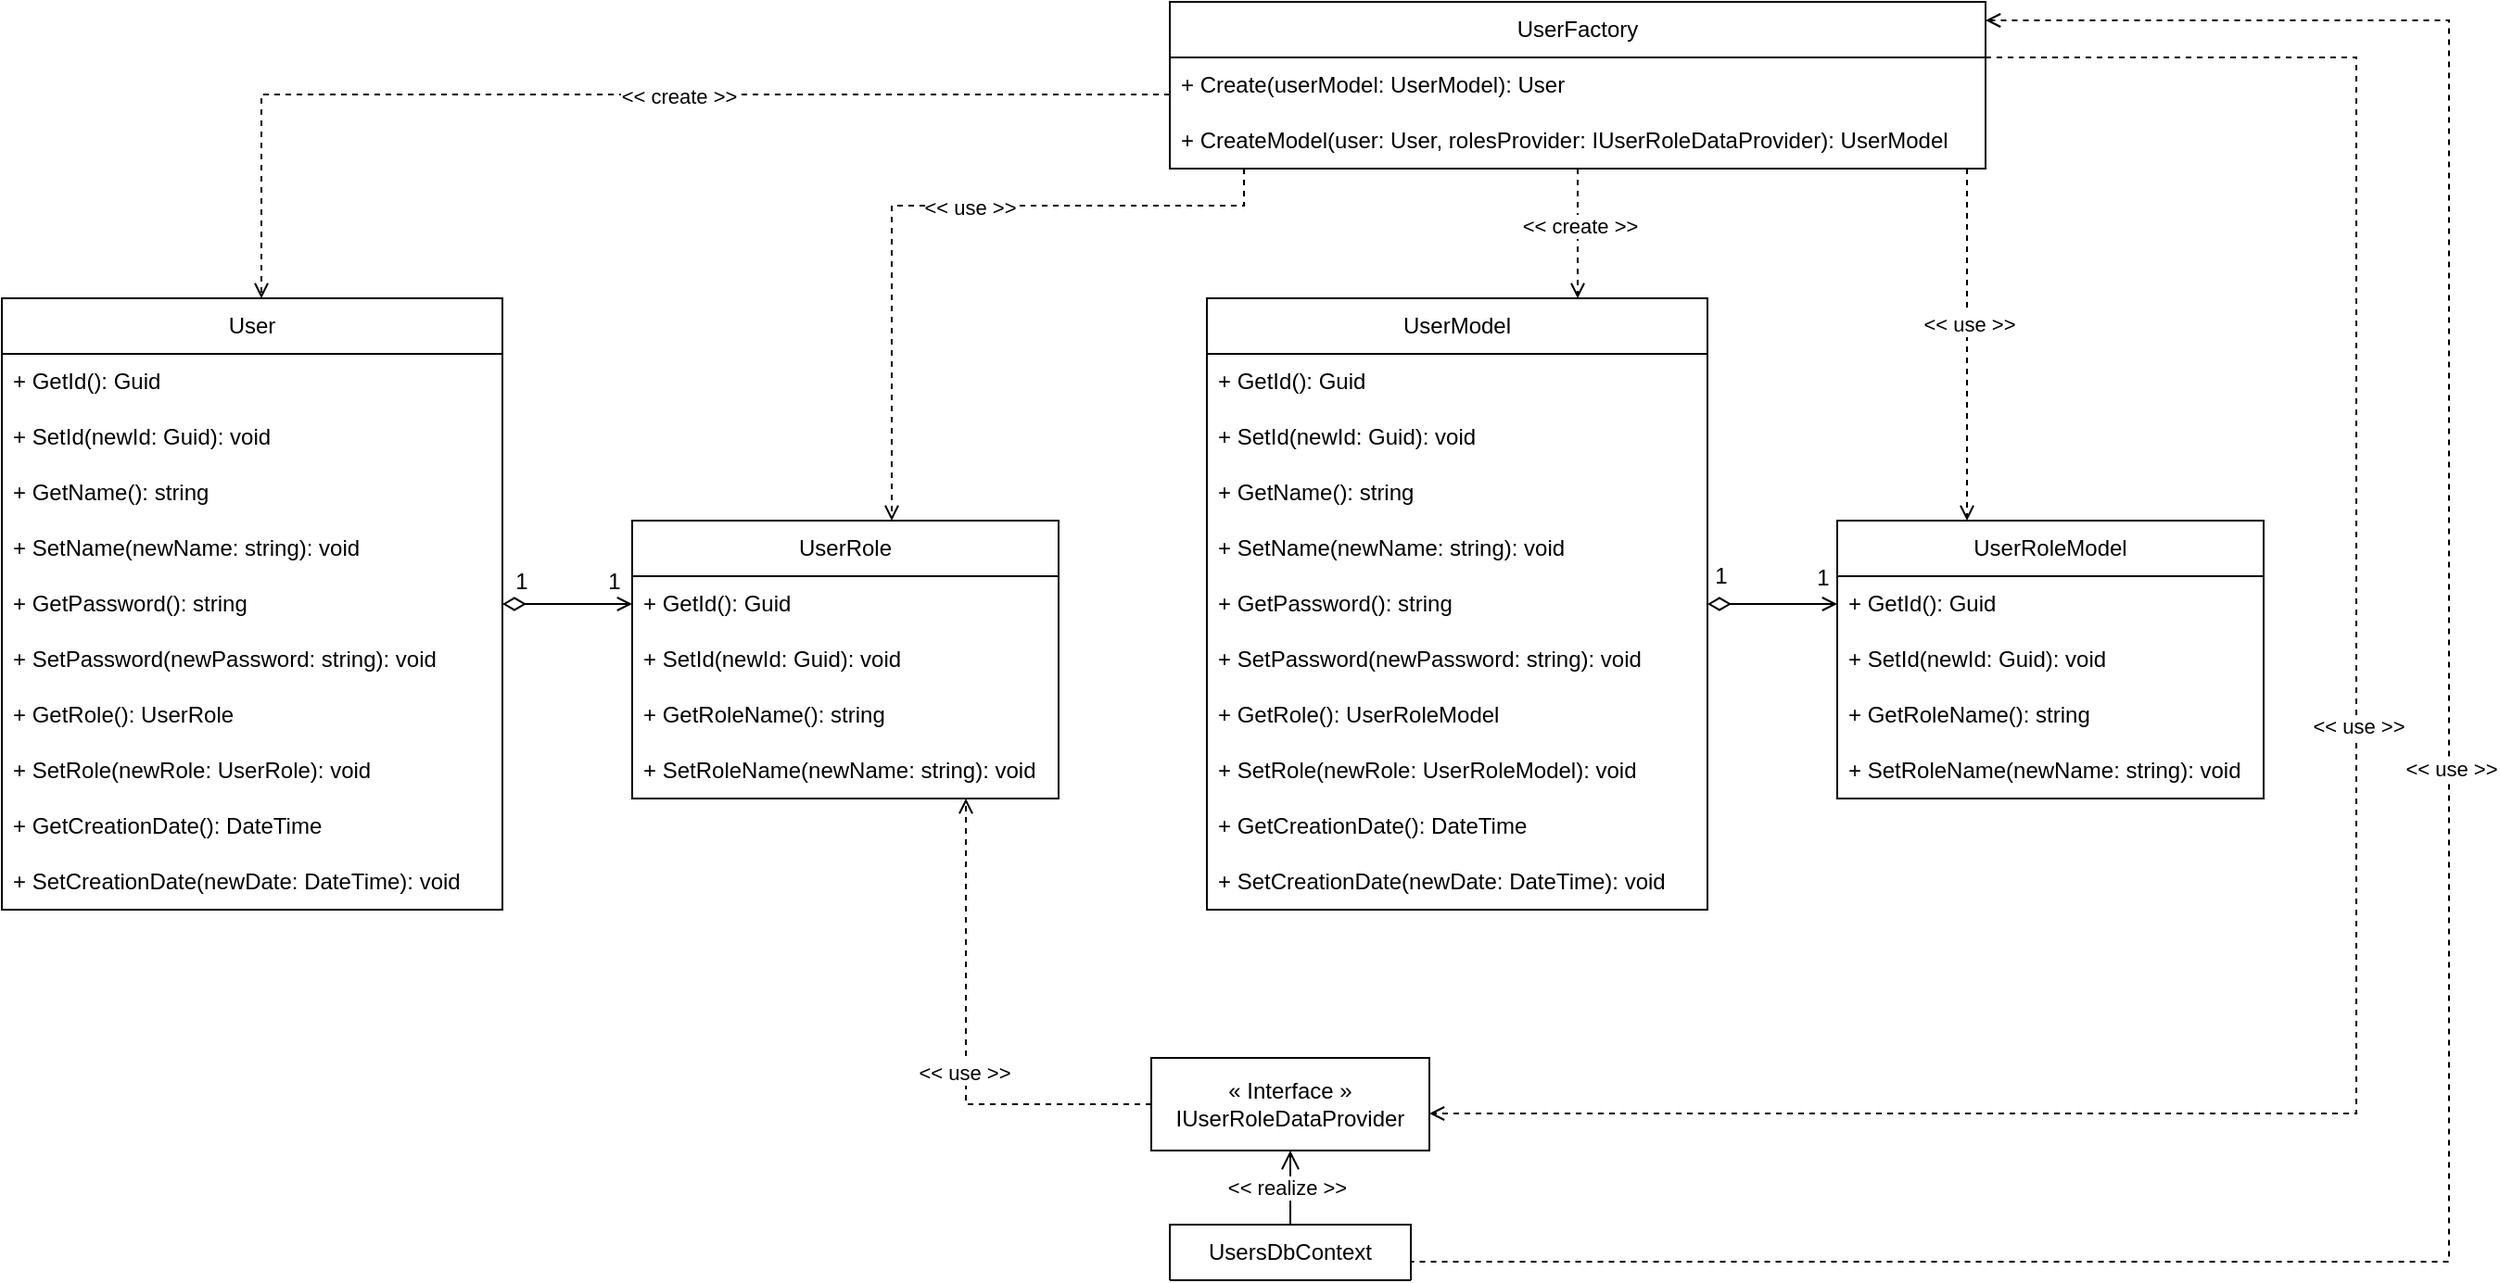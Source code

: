 <mxfile version="24.0.4" type="device" pages="11">
  <diagram name="Factory" id="fLDVb-6-kIR-Tvzgchjj">
    <mxGraphModel dx="1420" dy="724" grid="1" gridSize="10" guides="1" tooltips="1" connect="1" arrows="1" fold="1" page="1" pageScale="1" pageWidth="3300" pageHeight="4681" math="0" shadow="0">
      <root>
        <mxCell id="0" />
        <mxCell id="1" parent="0" />
        <mxCell id="a79NHjyCPP5RKByoGHI9-1" value="User" style="swimlane;fontStyle=0;childLayout=stackLayout;horizontal=1;startSize=30;horizontalStack=0;resizeParent=1;resizeParentMax=0;resizeLast=0;collapsible=1;marginBottom=0;whiteSpace=wrap;html=1;" parent="1" vertex="1">
          <mxGeometry x="310" y="380" width="270" height="330" as="geometry" />
        </mxCell>
        <mxCell id="qsuHMIc_6TamCeTnPJYy-7" value="+ GetId(): Guid" style="text;strokeColor=none;fillColor=none;align=left;verticalAlign=middle;spacingLeft=4;spacingRight=4;overflow=hidden;points=[[0,0.5],[1,0.5]];portConstraint=eastwest;rotatable=0;whiteSpace=wrap;html=1;" parent="a79NHjyCPP5RKByoGHI9-1" vertex="1">
          <mxGeometry y="30" width="270" height="30" as="geometry" />
        </mxCell>
        <mxCell id="a79NHjyCPP5RKByoGHI9-2" value="+ SetId(newId: Guid): void" style="text;strokeColor=none;fillColor=none;align=left;verticalAlign=middle;spacingLeft=4;spacingRight=4;overflow=hidden;points=[[0,0.5],[1,0.5]];portConstraint=eastwest;rotatable=0;whiteSpace=wrap;html=1;" parent="a79NHjyCPP5RKByoGHI9-1" vertex="1">
          <mxGeometry y="60" width="270" height="30" as="geometry" />
        </mxCell>
        <mxCell id="a79NHjyCPP5RKByoGHI9-3" value="+ GetName(): string" style="text;strokeColor=none;fillColor=none;align=left;verticalAlign=middle;spacingLeft=4;spacingRight=4;overflow=hidden;points=[[0,0.5],[1,0.5]];portConstraint=eastwest;rotatable=0;whiteSpace=wrap;html=1;" parent="a79NHjyCPP5RKByoGHI9-1" vertex="1">
          <mxGeometry y="90" width="270" height="30" as="geometry" />
        </mxCell>
        <mxCell id="qsuHMIc_6TamCeTnPJYy-8" value="+ SetName(newName: string): void" style="text;strokeColor=none;fillColor=none;align=left;verticalAlign=middle;spacingLeft=4;spacingRight=4;overflow=hidden;points=[[0,0.5],[1,0.5]];portConstraint=eastwest;rotatable=0;whiteSpace=wrap;html=1;" parent="a79NHjyCPP5RKByoGHI9-1" vertex="1">
          <mxGeometry y="120" width="270" height="30" as="geometry" />
        </mxCell>
        <mxCell id="qsuHMIc_6TamCeTnPJYy-6" value="+ GetPassword(): string" style="text;strokeColor=none;fillColor=none;align=left;verticalAlign=middle;spacingLeft=4;spacingRight=4;overflow=hidden;points=[[0,0.5],[1,0.5]];portConstraint=eastwest;rotatable=0;whiteSpace=wrap;html=1;" parent="a79NHjyCPP5RKByoGHI9-1" vertex="1">
          <mxGeometry y="150" width="270" height="30" as="geometry" />
        </mxCell>
        <mxCell id="qsuHMIc_6TamCeTnPJYy-9" value="+ SetPassword(newPassword: string): void" style="text;strokeColor=none;fillColor=none;align=left;verticalAlign=middle;spacingLeft=4;spacingRight=4;overflow=hidden;points=[[0,0.5],[1,0.5]];portConstraint=eastwest;rotatable=0;whiteSpace=wrap;html=1;" parent="a79NHjyCPP5RKByoGHI9-1" vertex="1">
          <mxGeometry y="180" width="270" height="30" as="geometry" />
        </mxCell>
        <mxCell id="a79NHjyCPP5RKByoGHI9-4" value="+ GetRole(): UserRole" style="text;strokeColor=none;fillColor=none;align=left;verticalAlign=middle;spacingLeft=4;spacingRight=4;overflow=hidden;points=[[0,0.5],[1,0.5]];portConstraint=eastwest;rotatable=0;whiteSpace=wrap;html=1;" parent="a79NHjyCPP5RKByoGHI9-1" vertex="1">
          <mxGeometry y="210" width="270" height="30" as="geometry" />
        </mxCell>
        <mxCell id="qsuHMIc_6TamCeTnPJYy-10" value="+ SetRole(newRole: UserRole): void" style="text;strokeColor=none;fillColor=none;align=left;verticalAlign=middle;spacingLeft=4;spacingRight=4;overflow=hidden;points=[[0,0.5],[1,0.5]];portConstraint=eastwest;rotatable=0;whiteSpace=wrap;html=1;" parent="a79NHjyCPP5RKByoGHI9-1" vertex="1">
          <mxGeometry y="240" width="270" height="30" as="geometry" />
        </mxCell>
        <mxCell id="a79NHjyCPP5RKByoGHI9-5" value="+ GetCreationDate(): DateTime" style="text;strokeColor=none;fillColor=none;align=left;verticalAlign=middle;spacingLeft=4;spacingRight=4;overflow=hidden;points=[[0,0.5],[1,0.5]];portConstraint=eastwest;rotatable=0;whiteSpace=wrap;html=1;" parent="a79NHjyCPP5RKByoGHI9-1" vertex="1">
          <mxGeometry y="270" width="270" height="30" as="geometry" />
        </mxCell>
        <mxCell id="qsuHMIc_6TamCeTnPJYy-11" value="+ SetCreationDate(newDate: DateTime): void" style="text;strokeColor=none;fillColor=none;align=left;verticalAlign=middle;spacingLeft=4;spacingRight=4;overflow=hidden;points=[[0,0.5],[1,0.5]];portConstraint=eastwest;rotatable=0;whiteSpace=wrap;html=1;" parent="a79NHjyCPP5RKByoGHI9-1" vertex="1">
          <mxGeometry y="300" width="270" height="30" as="geometry" />
        </mxCell>
        <mxCell id="a79NHjyCPP5RKByoGHI9-7" value="UserRole" style="swimlane;fontStyle=0;childLayout=stackLayout;horizontal=1;startSize=30;horizontalStack=0;resizeParent=1;resizeParentMax=0;resizeLast=0;collapsible=1;marginBottom=0;whiteSpace=wrap;html=1;" parent="1" vertex="1">
          <mxGeometry x="650" y="500" width="230" height="150" as="geometry" />
        </mxCell>
        <mxCell id="a79NHjyCPP5RKByoGHI9-8" value="+ GetId(): Guid" style="text;strokeColor=none;fillColor=none;align=left;verticalAlign=middle;spacingLeft=4;spacingRight=4;overflow=hidden;points=[[0,0.5],[1,0.5]];portConstraint=eastwest;rotatable=0;whiteSpace=wrap;html=1;" parent="a79NHjyCPP5RKByoGHI9-7" vertex="1">
          <mxGeometry y="30" width="230" height="30" as="geometry" />
        </mxCell>
        <mxCell id="qsuHMIc_6TamCeTnPJYy-12" value="+ SetId(newId: Guid): void" style="text;strokeColor=none;fillColor=none;align=left;verticalAlign=middle;spacingLeft=4;spacingRight=4;overflow=hidden;points=[[0,0.5],[1,0.5]];portConstraint=eastwest;rotatable=0;whiteSpace=wrap;html=1;" parent="a79NHjyCPP5RKByoGHI9-7" vertex="1">
          <mxGeometry y="60" width="230" height="30" as="geometry" />
        </mxCell>
        <mxCell id="a79NHjyCPP5RKByoGHI9-9" value="+ GetRoleName(): string" style="text;strokeColor=none;fillColor=none;align=left;verticalAlign=middle;spacingLeft=4;spacingRight=4;overflow=hidden;points=[[0,0.5],[1,0.5]];portConstraint=eastwest;rotatable=0;whiteSpace=wrap;html=1;" parent="a79NHjyCPP5RKByoGHI9-7" vertex="1">
          <mxGeometry y="90" width="230" height="30" as="geometry" />
        </mxCell>
        <mxCell id="qsuHMIc_6TamCeTnPJYy-13" value="+ SetRoleName(newName: string): void" style="text;strokeColor=none;fillColor=none;align=left;verticalAlign=middle;spacingLeft=4;spacingRight=4;overflow=hidden;points=[[0,0.5],[1,0.5]];portConstraint=eastwest;rotatable=0;whiteSpace=wrap;html=1;" parent="a79NHjyCPP5RKByoGHI9-7" vertex="1">
          <mxGeometry y="120" width="230" height="30" as="geometry" />
        </mxCell>
        <mxCell id="a79NHjyCPP5RKByoGHI9-12" style="edgeStyle=orthogonalEdgeStyle;rounded=0;orthogonalLoop=1;jettySize=auto;html=1;exitX=0;exitY=0.5;exitDx=0;exitDy=0;endArrow=diamondThin;endFill=0;startArrow=open;startFill=0;endSize=10;" parent="1" source="a79NHjyCPP5RKByoGHI9-8" target="a79NHjyCPP5RKByoGHI9-1" edge="1">
          <mxGeometry relative="1" as="geometry" />
        </mxCell>
        <mxCell id="qsuHMIc_6TamCeTnPJYy-1" value="UserFactory" style="swimlane;fontStyle=0;childLayout=stackLayout;horizontal=1;startSize=30;horizontalStack=0;resizeParent=1;resizeParentMax=0;resizeLast=0;collapsible=1;marginBottom=0;whiteSpace=wrap;html=1;" parent="1" vertex="1">
          <mxGeometry x="940" y="220" width="440" height="90" as="geometry">
            <mxRectangle x="720" y="290" width="130" height="30" as="alternateBounds" />
          </mxGeometry>
        </mxCell>
        <mxCell id="qsuHMIc_6TamCeTnPJYy-2" value="+ Create(userModel: UserModel): User" style="text;strokeColor=none;fillColor=none;align=left;verticalAlign=middle;spacingLeft=4;spacingRight=4;overflow=hidden;points=[[0,0.5],[1,0.5]];portConstraint=eastwest;rotatable=0;whiteSpace=wrap;html=1;" parent="qsuHMIc_6TamCeTnPJYy-1" vertex="1">
          <mxGeometry y="30" width="440" height="30" as="geometry" />
        </mxCell>
        <mxCell id="qsuHMIc_6TamCeTnPJYy-3" value="+ CreateModel(user: User, rolesProvider: IUserRoleDataProvider): UserModel" style="text;strokeColor=none;fillColor=none;align=left;verticalAlign=middle;spacingLeft=4;spacingRight=4;overflow=hidden;points=[[0,0.5],[1,0.5]];portConstraint=eastwest;rotatable=0;whiteSpace=wrap;html=1;" parent="qsuHMIc_6TamCeTnPJYy-1" vertex="1">
          <mxGeometry y="60" width="440" height="30" as="geometry" />
        </mxCell>
        <mxCell id="qsuHMIc_6TamCeTnPJYy-14" value="UserModel" style="swimlane;fontStyle=0;childLayout=stackLayout;horizontal=1;startSize=30;horizontalStack=0;resizeParent=1;resizeParentMax=0;resizeLast=0;collapsible=1;marginBottom=0;whiteSpace=wrap;html=1;" parent="1" vertex="1">
          <mxGeometry x="960" y="380" width="270" height="330" as="geometry" />
        </mxCell>
        <mxCell id="qsuHMIc_6TamCeTnPJYy-15" value="+ GetId(): Guid" style="text;strokeColor=none;fillColor=none;align=left;verticalAlign=middle;spacingLeft=4;spacingRight=4;overflow=hidden;points=[[0,0.5],[1,0.5]];portConstraint=eastwest;rotatable=0;whiteSpace=wrap;html=1;" parent="qsuHMIc_6TamCeTnPJYy-14" vertex="1">
          <mxGeometry y="30" width="270" height="30" as="geometry" />
        </mxCell>
        <mxCell id="qsuHMIc_6TamCeTnPJYy-16" value="+ SetId(newId: Guid): void" style="text;strokeColor=none;fillColor=none;align=left;verticalAlign=middle;spacingLeft=4;spacingRight=4;overflow=hidden;points=[[0,0.5],[1,0.5]];portConstraint=eastwest;rotatable=0;whiteSpace=wrap;html=1;" parent="qsuHMIc_6TamCeTnPJYy-14" vertex="1">
          <mxGeometry y="60" width="270" height="30" as="geometry" />
        </mxCell>
        <mxCell id="qsuHMIc_6TamCeTnPJYy-17" value="+ GetName(): string" style="text;strokeColor=none;fillColor=none;align=left;verticalAlign=middle;spacingLeft=4;spacingRight=4;overflow=hidden;points=[[0,0.5],[1,0.5]];portConstraint=eastwest;rotatable=0;whiteSpace=wrap;html=1;" parent="qsuHMIc_6TamCeTnPJYy-14" vertex="1">
          <mxGeometry y="90" width="270" height="30" as="geometry" />
        </mxCell>
        <mxCell id="qsuHMIc_6TamCeTnPJYy-18" value="+ SetName(newName: string): void" style="text;strokeColor=none;fillColor=none;align=left;verticalAlign=middle;spacingLeft=4;spacingRight=4;overflow=hidden;points=[[0,0.5],[1,0.5]];portConstraint=eastwest;rotatable=0;whiteSpace=wrap;html=1;" parent="qsuHMIc_6TamCeTnPJYy-14" vertex="1">
          <mxGeometry y="120" width="270" height="30" as="geometry" />
        </mxCell>
        <mxCell id="qsuHMIc_6TamCeTnPJYy-19" value="+ GetPassword(): string" style="text;strokeColor=none;fillColor=none;align=left;verticalAlign=middle;spacingLeft=4;spacingRight=4;overflow=hidden;points=[[0,0.5],[1,0.5]];portConstraint=eastwest;rotatable=0;whiteSpace=wrap;html=1;" parent="qsuHMIc_6TamCeTnPJYy-14" vertex="1">
          <mxGeometry y="150" width="270" height="30" as="geometry" />
        </mxCell>
        <mxCell id="qsuHMIc_6TamCeTnPJYy-20" value="+ SetPassword(newPassword: string): void" style="text;strokeColor=none;fillColor=none;align=left;verticalAlign=middle;spacingLeft=4;spacingRight=4;overflow=hidden;points=[[0,0.5],[1,0.5]];portConstraint=eastwest;rotatable=0;whiteSpace=wrap;html=1;" parent="qsuHMIc_6TamCeTnPJYy-14" vertex="1">
          <mxGeometry y="180" width="270" height="30" as="geometry" />
        </mxCell>
        <mxCell id="qsuHMIc_6TamCeTnPJYy-21" value="+ GetRole(): UserRoleModel" style="text;strokeColor=none;fillColor=none;align=left;verticalAlign=middle;spacingLeft=4;spacingRight=4;overflow=hidden;points=[[0,0.5],[1,0.5]];portConstraint=eastwest;rotatable=0;whiteSpace=wrap;html=1;" parent="qsuHMIc_6TamCeTnPJYy-14" vertex="1">
          <mxGeometry y="210" width="270" height="30" as="geometry" />
        </mxCell>
        <mxCell id="qsuHMIc_6TamCeTnPJYy-22" value="+ SetRole(newRole: UserRoleModel): void" style="text;strokeColor=none;fillColor=none;align=left;verticalAlign=middle;spacingLeft=4;spacingRight=4;overflow=hidden;points=[[0,0.5],[1,0.5]];portConstraint=eastwest;rotatable=0;whiteSpace=wrap;html=1;" parent="qsuHMIc_6TamCeTnPJYy-14" vertex="1">
          <mxGeometry y="240" width="270" height="30" as="geometry" />
        </mxCell>
        <mxCell id="qsuHMIc_6TamCeTnPJYy-23" value="+ GetCreationDate(): DateTime" style="text;strokeColor=none;fillColor=none;align=left;verticalAlign=middle;spacingLeft=4;spacingRight=4;overflow=hidden;points=[[0,0.5],[1,0.5]];portConstraint=eastwest;rotatable=0;whiteSpace=wrap;html=1;" parent="qsuHMIc_6TamCeTnPJYy-14" vertex="1">
          <mxGeometry y="270" width="270" height="30" as="geometry" />
        </mxCell>
        <mxCell id="qsuHMIc_6TamCeTnPJYy-24" value="+ SetCreationDate(newDate: DateTime): void" style="text;strokeColor=none;fillColor=none;align=left;verticalAlign=middle;spacingLeft=4;spacingRight=4;overflow=hidden;points=[[0,0.5],[1,0.5]];portConstraint=eastwest;rotatable=0;whiteSpace=wrap;html=1;" parent="qsuHMIc_6TamCeTnPJYy-14" vertex="1">
          <mxGeometry y="300" width="270" height="30" as="geometry" />
        </mxCell>
        <mxCell id="qsuHMIc_6TamCeTnPJYy-25" value="UserRoleModel" style="swimlane;fontStyle=0;childLayout=stackLayout;horizontal=1;startSize=30;horizontalStack=0;resizeParent=1;resizeParentMax=0;resizeLast=0;collapsible=1;marginBottom=0;whiteSpace=wrap;html=1;" parent="1" vertex="1">
          <mxGeometry x="1300" y="500" width="230" height="150" as="geometry" />
        </mxCell>
        <mxCell id="qsuHMIc_6TamCeTnPJYy-26" value="+ GetId(): Guid" style="text;strokeColor=none;fillColor=none;align=left;verticalAlign=middle;spacingLeft=4;spacingRight=4;overflow=hidden;points=[[0,0.5],[1,0.5]];portConstraint=eastwest;rotatable=0;whiteSpace=wrap;html=1;" parent="qsuHMIc_6TamCeTnPJYy-25" vertex="1">
          <mxGeometry y="30" width="230" height="30" as="geometry" />
        </mxCell>
        <mxCell id="qsuHMIc_6TamCeTnPJYy-27" value="+ SetId(newId: Guid): void" style="text;strokeColor=none;fillColor=none;align=left;verticalAlign=middle;spacingLeft=4;spacingRight=4;overflow=hidden;points=[[0,0.5],[1,0.5]];portConstraint=eastwest;rotatable=0;whiteSpace=wrap;html=1;" parent="qsuHMIc_6TamCeTnPJYy-25" vertex="1">
          <mxGeometry y="60" width="230" height="30" as="geometry" />
        </mxCell>
        <mxCell id="qsuHMIc_6TamCeTnPJYy-28" value="+ GetRoleName(): string" style="text;strokeColor=none;fillColor=none;align=left;verticalAlign=middle;spacingLeft=4;spacingRight=4;overflow=hidden;points=[[0,0.5],[1,0.5]];portConstraint=eastwest;rotatable=0;whiteSpace=wrap;html=1;" parent="qsuHMIc_6TamCeTnPJYy-25" vertex="1">
          <mxGeometry y="90" width="230" height="30" as="geometry" />
        </mxCell>
        <mxCell id="qsuHMIc_6TamCeTnPJYy-29" value="+ SetRoleName(newName: string): void" style="text;strokeColor=none;fillColor=none;align=left;verticalAlign=middle;spacingLeft=4;spacingRight=4;overflow=hidden;points=[[0,0.5],[1,0.5]];portConstraint=eastwest;rotatable=0;whiteSpace=wrap;html=1;" parent="qsuHMIc_6TamCeTnPJYy-25" vertex="1">
          <mxGeometry y="120" width="230" height="30" as="geometry" />
        </mxCell>
        <mxCell id="qsuHMIc_6TamCeTnPJYy-30" style="edgeStyle=orthogonalEdgeStyle;rounded=0;orthogonalLoop=1;jettySize=auto;html=1;exitX=0;exitY=0.5;exitDx=0;exitDy=0;endArrow=diamondThin;endFill=0;startArrow=open;startFill=0;endSize=10;" parent="1" source="qsuHMIc_6TamCeTnPJYy-26" target="qsuHMIc_6TamCeTnPJYy-14" edge="1">
          <mxGeometry relative="1" as="geometry" />
        </mxCell>
        <mxCell id="qsuHMIc_6TamCeTnPJYy-42" style="edgeStyle=orthogonalEdgeStyle;rounded=0;orthogonalLoop=1;jettySize=auto;html=1;endArrow=open;endFill=0;endSize=8;" parent="1" source="qsuHMIc_6TamCeTnPJYy-31" target="qsuHMIc_6TamCeTnPJYy-41" edge="1">
          <mxGeometry relative="1" as="geometry" />
        </mxCell>
        <mxCell id="VI-AKCq1pLLm9w8cM6Uw-1" value="&amp;lt;&amp;lt; realize &amp;gt;&amp;gt;" style="edgeLabel;html=1;align=center;verticalAlign=middle;resizable=0;points=[];" parent="qsuHMIc_6TamCeTnPJYy-42" vertex="1" connectable="0">
          <mxGeometry y="2" relative="1" as="geometry">
            <mxPoint as="offset" />
          </mxGeometry>
        </mxCell>
        <mxCell id="qsuHMIc_6TamCeTnPJYy-31" value="UsersDbContext" style="swimlane;fontStyle=0;childLayout=stackLayout;horizontal=1;startSize=30;horizontalStack=0;resizeParent=1;resizeParentMax=0;resizeLast=0;collapsible=1;marginBottom=0;whiteSpace=wrap;html=1;" parent="1" vertex="1" collapsed="1">
          <mxGeometry x="940" y="880" width="130" height="30" as="geometry">
            <mxRectangle x="380" y="70" width="140" height="150" as="alternateBounds" />
          </mxGeometry>
        </mxCell>
        <mxCell id="qsuHMIc_6TamCeTnPJYy-32" value="Id" style="text;strokeColor=none;fillColor=none;align=left;verticalAlign=middle;spacingLeft=4;spacingRight=4;overflow=hidden;points=[[0,0.5],[1,0.5]];portConstraint=eastwest;rotatable=0;whiteSpace=wrap;html=1;" parent="qsuHMIc_6TamCeTnPJYy-31" vertex="1">
          <mxGeometry y="30" width="140" height="30" as="geometry" />
        </mxCell>
        <mxCell id="qsuHMIc_6TamCeTnPJYy-33" value="Name" style="text;strokeColor=none;fillColor=none;align=left;verticalAlign=middle;spacingLeft=4;spacingRight=4;overflow=hidden;points=[[0,0.5],[1,0.5]];portConstraint=eastwest;rotatable=0;whiteSpace=wrap;html=1;" parent="qsuHMIc_6TamCeTnPJYy-31" vertex="1">
          <mxGeometry y="60" width="140" height="30" as="geometry" />
        </mxCell>
        <mxCell id="qsuHMIc_6TamCeTnPJYy-34" value="RoleId" style="text;strokeColor=none;fillColor=none;align=left;verticalAlign=middle;spacingLeft=4;spacingRight=4;overflow=hidden;points=[[0,0.5],[1,0.5]];portConstraint=eastwest;rotatable=0;whiteSpace=wrap;html=1;" parent="qsuHMIc_6TamCeTnPJYy-31" vertex="1">
          <mxGeometry y="90" width="140" height="30" as="geometry" />
        </mxCell>
        <mxCell id="qsuHMIc_6TamCeTnPJYy-35" value="CreationDate" style="text;strokeColor=none;fillColor=none;align=left;verticalAlign=middle;spacingLeft=4;spacingRight=4;overflow=hidden;points=[[0,0.5],[1,0.5]];portConstraint=eastwest;rotatable=0;whiteSpace=wrap;html=1;" parent="qsuHMIc_6TamCeTnPJYy-31" vertex="1">
          <mxGeometry y="120" width="140" height="30" as="geometry" />
        </mxCell>
        <mxCell id="qsuHMIc_6TamCeTnPJYy-41" value="« Interface »&lt;br&gt;IUserRoleDataProvider&lt;b&gt;&lt;br&gt;&lt;/b&gt;" style="html=1;whiteSpace=wrap;" parent="1" vertex="1">
          <mxGeometry x="930" y="790" width="150" height="50" as="geometry" />
        </mxCell>
        <mxCell id="qsuHMIc_6TamCeTnPJYy-44" style="edgeStyle=orthogonalEdgeStyle;rounded=0;orthogonalLoop=1;jettySize=auto;html=1;dashed=1;endArrow=open;endFill=0;" parent="1" source="qsuHMIc_6TamCeTnPJYy-1" target="a79NHjyCPP5RKByoGHI9-1" edge="1">
          <mxGeometry relative="1" as="geometry">
            <Array as="points">
              <mxPoint x="450" y="270" />
            </Array>
          </mxGeometry>
        </mxCell>
        <mxCell id="qsuHMIc_6TamCeTnPJYy-45" value="&amp;lt;&amp;lt; create &amp;gt;&amp;gt;" style="edgeLabel;html=1;align=center;verticalAlign=middle;resizable=0;points=[];" parent="qsuHMIc_6TamCeTnPJYy-44" vertex="1" connectable="0">
          <mxGeometry x="-0.117" y="1" relative="1" as="geometry">
            <mxPoint as="offset" />
          </mxGeometry>
        </mxCell>
        <mxCell id="qsuHMIc_6TamCeTnPJYy-46" style="edgeStyle=orthogonalEdgeStyle;rounded=0;orthogonalLoop=1;jettySize=auto;html=1;dashed=1;endArrow=open;endFill=0;" parent="1" source="qsuHMIc_6TamCeTnPJYy-1" target="qsuHMIc_6TamCeTnPJYy-14" edge="1">
          <mxGeometry relative="1" as="geometry">
            <mxPoint x="950" y="280" as="sourcePoint" />
            <mxPoint x="460" y="390" as="targetPoint" />
            <Array as="points">
              <mxPoint x="1010" y="410" />
              <mxPoint x="1010" y="410" />
            </Array>
          </mxGeometry>
        </mxCell>
        <mxCell id="qsuHMIc_6TamCeTnPJYy-47" value="&amp;lt;&amp;lt; create &amp;gt;&amp;gt;" style="edgeLabel;html=1;align=center;verticalAlign=middle;resizable=0;points=[];" parent="qsuHMIc_6TamCeTnPJYy-46" vertex="1" connectable="0">
          <mxGeometry x="-0.117" y="1" relative="1" as="geometry">
            <mxPoint as="offset" />
          </mxGeometry>
        </mxCell>
        <mxCell id="qsuHMIc_6TamCeTnPJYy-48" style="edgeStyle=orthogonalEdgeStyle;rounded=0;orthogonalLoop=1;jettySize=auto;html=1;dashed=1;endArrow=open;endFill=0;" parent="1" source="qsuHMIc_6TamCeTnPJYy-1" target="a79NHjyCPP5RKByoGHI9-7" edge="1">
          <mxGeometry relative="1" as="geometry">
            <mxPoint x="910" y="330" as="sourcePoint" />
            <mxPoint x="420" y="440" as="targetPoint" />
            <Array as="points">
              <mxPoint x="980" y="330" />
              <mxPoint x="790" y="330" />
            </Array>
          </mxGeometry>
        </mxCell>
        <mxCell id="qsuHMIc_6TamCeTnPJYy-49" value="&amp;lt;&amp;lt; use &amp;gt;&amp;gt;" style="edgeLabel;html=1;align=center;verticalAlign=middle;resizable=0;points=[];" parent="qsuHMIc_6TamCeTnPJYy-48" vertex="1" connectable="0">
          <mxGeometry x="-0.117" y="1" relative="1" as="geometry">
            <mxPoint as="offset" />
          </mxGeometry>
        </mxCell>
        <mxCell id="qsuHMIc_6TamCeTnPJYy-50" style="edgeStyle=orthogonalEdgeStyle;rounded=0;orthogonalLoop=1;jettySize=auto;html=1;dashed=1;endArrow=open;endFill=0;" parent="1" source="qsuHMIc_6TamCeTnPJYy-1" target="qsuHMIc_6TamCeTnPJYy-25" edge="1">
          <mxGeometry relative="1" as="geometry">
            <mxPoint x="990" y="320" as="sourcePoint" />
            <mxPoint x="800" y="510" as="targetPoint" />
            <Array as="points">
              <mxPoint x="1370" y="330" />
              <mxPoint x="1370" y="330" />
            </Array>
          </mxGeometry>
        </mxCell>
        <mxCell id="qsuHMIc_6TamCeTnPJYy-51" value="&amp;lt;&amp;lt; use &amp;gt;&amp;gt;" style="edgeLabel;html=1;align=center;verticalAlign=middle;resizable=0;points=[];" parent="qsuHMIc_6TamCeTnPJYy-50" vertex="1" connectable="0">
          <mxGeometry x="-0.117" y="1" relative="1" as="geometry">
            <mxPoint as="offset" />
          </mxGeometry>
        </mxCell>
        <mxCell id="qsuHMIc_6TamCeTnPJYy-52" style="edgeStyle=orthogonalEdgeStyle;rounded=0;orthogonalLoop=1;jettySize=auto;html=1;dashed=1;endArrow=open;endFill=0;" parent="1" source="qsuHMIc_6TamCeTnPJYy-1" target="qsuHMIc_6TamCeTnPJYy-41" edge="1">
          <mxGeometry relative="1" as="geometry">
            <mxPoint x="990" y="320" as="sourcePoint" />
            <mxPoint x="800" y="510" as="targetPoint" />
            <Array as="points">
              <mxPoint x="1580" y="250" />
              <mxPoint x="1580" y="820" />
            </Array>
          </mxGeometry>
        </mxCell>
        <mxCell id="qsuHMIc_6TamCeTnPJYy-53" value="&amp;lt;&amp;lt; use &amp;gt;&amp;gt;" style="edgeLabel;html=1;align=center;verticalAlign=middle;resizable=0;points=[];" parent="qsuHMIc_6TamCeTnPJYy-52" vertex="1" connectable="0">
          <mxGeometry x="-0.117" y="1" relative="1" as="geometry">
            <mxPoint as="offset" />
          </mxGeometry>
        </mxCell>
        <mxCell id="qsuHMIc_6TamCeTnPJYy-54" style="edgeStyle=orthogonalEdgeStyle;rounded=0;orthogonalLoop=1;jettySize=auto;html=1;dashed=1;endArrow=open;endFill=0;" parent="1" source="qsuHMIc_6TamCeTnPJYy-41" target="a79NHjyCPP5RKByoGHI9-7" edge="1">
          <mxGeometry relative="1" as="geometry">
            <mxPoint x="1380" y="320" as="sourcePoint" />
            <mxPoint x="1380" y="510" as="targetPoint" />
            <Array as="points">
              <mxPoint x="830" y="815" />
            </Array>
          </mxGeometry>
        </mxCell>
        <mxCell id="qsuHMIc_6TamCeTnPJYy-55" value="&amp;lt;&amp;lt; use &amp;gt;&amp;gt;" style="edgeLabel;html=1;align=center;verticalAlign=middle;resizable=0;points=[];" parent="qsuHMIc_6TamCeTnPJYy-54" vertex="1" connectable="0">
          <mxGeometry x="-0.117" y="1" relative="1" as="geometry">
            <mxPoint as="offset" />
          </mxGeometry>
        </mxCell>
        <mxCell id="qsuHMIc_6TamCeTnPJYy-56" value="1" style="text;html=1;align=center;verticalAlign=middle;resizable=0;points=[];autosize=1;strokeColor=none;fillColor=none;" parent="1" vertex="1">
          <mxGeometry x="575" y="518" width="30" height="30" as="geometry" />
        </mxCell>
        <mxCell id="qsuHMIc_6TamCeTnPJYy-57" value="1" style="text;html=1;align=center;verticalAlign=middle;resizable=0;points=[];autosize=1;strokeColor=none;fillColor=none;" parent="1" vertex="1">
          <mxGeometry x="625" y="518" width="30" height="30" as="geometry" />
        </mxCell>
        <mxCell id="qsuHMIc_6TamCeTnPJYy-58" value="1" style="text;html=1;align=center;verticalAlign=middle;resizable=0;points=[];autosize=1;strokeColor=none;fillColor=none;" parent="1" vertex="1">
          <mxGeometry x="1222" y="515" width="30" height="30" as="geometry" />
        </mxCell>
        <mxCell id="qsuHMIc_6TamCeTnPJYy-59" value="1" style="text;html=1;align=center;verticalAlign=middle;resizable=0;points=[];autosize=1;strokeColor=none;fillColor=none;" parent="1" vertex="1">
          <mxGeometry x="1277" y="516" width="30" height="30" as="geometry" />
        </mxCell>
        <mxCell id="qsuHMIc_6TamCeTnPJYy-60" style="edgeStyle=orthogonalEdgeStyle;rounded=0;orthogonalLoop=1;jettySize=auto;html=1;dashed=1;endArrow=none;endFill=0;startArrow=open;startFill=0;" parent="1" source="qsuHMIc_6TamCeTnPJYy-1" target="qsuHMIc_6TamCeTnPJYy-31" edge="1">
          <mxGeometry relative="1" as="geometry">
            <mxPoint x="1390" y="250" as="sourcePoint" />
            <mxPoint x="1090" y="830" as="targetPoint" />
            <Array as="points">
              <mxPoint x="1630" y="230" />
              <mxPoint x="1630" y="900" />
            </Array>
          </mxGeometry>
        </mxCell>
        <mxCell id="qsuHMIc_6TamCeTnPJYy-61" value="&amp;lt;&amp;lt; use &amp;gt;&amp;gt;" style="edgeLabel;html=1;align=center;verticalAlign=middle;resizable=0;points=[];" parent="qsuHMIc_6TamCeTnPJYy-60" vertex="1" connectable="0">
          <mxGeometry x="-0.117" y="1" relative="1" as="geometry">
            <mxPoint as="offset" />
          </mxGeometry>
        </mxCell>
      </root>
    </mxGraphModel>
  </diagram>
  <diagram id="d5ARwkxbsH4i66js4GKJ" name="Singleton &amp; Builder">
    <mxGraphModel dx="1420" dy="724" grid="1" gridSize="10" guides="1" tooltips="1" connect="1" arrows="1" fold="1" page="1" pageScale="1" pageWidth="827" pageHeight="1169" math="0" shadow="0">
      <root>
        <mxCell id="0" />
        <mxCell id="1" parent="0" />
        <mxCell id="f_aTJHSU-tplLCTzmO1f-7" value="&amp;lt;&amp;lt; Interface &amp;gt;&amp;gt;&lt;br&gt;ILogger" style="swimlane;fontStyle=0;childLayout=stackLayout;horizontal=1;startSize=30;horizontalStack=0;resizeParent=1;resizeParentMax=0;resizeLast=0;collapsible=1;marginBottom=0;whiteSpace=wrap;html=1;" parent="1" vertex="1">
          <mxGeometry x="350" y="400" width="180" height="60" as="geometry" />
        </mxCell>
        <mxCell id="f_aTJHSU-tplLCTzmO1f-8" value="+ Log(message: string): void" style="text;strokeColor=none;fillColor=none;align=left;verticalAlign=middle;spacingLeft=4;spacingRight=4;overflow=hidden;points=[[0,0.5],[1,0.5]];portConstraint=eastwest;rotatable=0;whiteSpace=wrap;html=1;" parent="f_aTJHSU-tplLCTzmO1f-7" vertex="1">
          <mxGeometry y="30" width="180" height="30" as="geometry" />
        </mxCell>
        <mxCell id="f_aTJHSU-tplLCTzmO1f-12" value="LoggerToConsole" style="swimlane;fontStyle=0;childLayout=stackLayout;horizontal=1;startSize=30;horizontalStack=0;resizeParent=1;resizeParentMax=0;resizeLast=0;collapsible=1;marginBottom=0;whiteSpace=wrap;html=1;" parent="1" vertex="1">
          <mxGeometry x="200" y="200" width="230" height="158" as="geometry" />
        </mxCell>
        <mxCell id="f_aTJHSU-tplLCTzmO1f-13" value="- logger: ILogger" style="text;strokeColor=none;fillColor=none;align=left;verticalAlign=middle;spacingLeft=4;spacingRight=4;overflow=hidden;points=[[0,0.5],[1,0.5]];portConstraint=eastwest;rotatable=0;whiteSpace=wrap;html=1;" parent="f_aTJHSU-tplLCTzmO1f-12" vertex="1">
          <mxGeometry y="30" width="230" height="30" as="geometry" />
        </mxCell>
        <mxCell id="f_aTJHSU-tplLCTzmO1f-17" value="" style="line;strokeWidth=1;fillColor=none;align=left;verticalAlign=middle;spacingTop=-1;spacingLeft=3;spacingRight=3;rotatable=0;labelPosition=right;points=[];portConstraint=eastwest;strokeColor=inherit;" parent="f_aTJHSU-tplLCTzmO1f-12" vertex="1">
          <mxGeometry y="60" width="230" height="8" as="geometry" />
        </mxCell>
        <mxCell id="f_aTJHSU-tplLCTzmO1f-14" value="- LoggerToConsole()" style="text;strokeColor=none;fillColor=none;align=left;verticalAlign=middle;spacingLeft=4;spacingRight=4;overflow=hidden;points=[[0,0.5],[1,0.5]];portConstraint=eastwest;rotatable=0;whiteSpace=wrap;html=1;" parent="f_aTJHSU-tplLCTzmO1f-12" vertex="1">
          <mxGeometry y="68" width="230" height="30" as="geometry" />
        </mxCell>
        <mxCell id="f_aTJHSU-tplLCTzmO1f-15" value="+ GetInstance(): LoggerToConsole" style="text;strokeColor=none;fillColor=none;align=left;verticalAlign=middle;spacingLeft=4;spacingRight=4;overflow=hidden;points=[[0,0.5],[1,0.5]];portConstraint=eastwest;rotatable=0;whiteSpace=wrap;html=1;" parent="f_aTJHSU-tplLCTzmO1f-12" vertex="1">
          <mxGeometry y="98" width="230" height="30" as="geometry" />
        </mxCell>
        <mxCell id="f_aTJHSU-tplLCTzmO1f-16" value="+ Log(message: string): void" style="text;strokeColor=none;fillColor=none;align=left;verticalAlign=middle;spacingLeft=4;spacingRight=4;overflow=hidden;points=[[0,0.5],[1,0.5]];portConstraint=eastwest;rotatable=0;whiteSpace=wrap;html=1;" parent="f_aTJHSU-tplLCTzmO1f-12" vertex="1">
          <mxGeometry y="128" width="230" height="30" as="geometry" />
        </mxCell>
        <mxCell id="f_aTJHSU-tplLCTzmO1f-18" value="LoggerToFile" style="swimlane;fontStyle=0;childLayout=stackLayout;horizontal=1;startSize=30;horizontalStack=0;resizeParent=1;resizeParentMax=0;resizeLast=0;collapsible=1;marginBottom=0;whiteSpace=wrap;html=1;" parent="1" vertex="1">
          <mxGeometry x="470" y="200" width="230" height="128" as="geometry" />
        </mxCell>
        <mxCell id="f_aTJHSU-tplLCTzmO1f-19" value="- fileName: string" style="text;strokeColor=none;fillColor=none;align=left;verticalAlign=middle;spacingLeft=4;spacingRight=4;overflow=hidden;points=[[0,0.5],[1,0.5]];portConstraint=eastwest;rotatable=0;whiteSpace=wrap;html=1;" parent="f_aTJHSU-tplLCTzmO1f-18" vertex="1">
          <mxGeometry y="30" width="230" height="30" as="geometry" />
        </mxCell>
        <mxCell id="f_aTJHSU-tplLCTzmO1f-20" value="" style="line;strokeWidth=1;fillColor=none;align=left;verticalAlign=middle;spacingTop=-1;spacingLeft=3;spacingRight=3;rotatable=0;labelPosition=right;points=[];portConstraint=eastwest;strokeColor=inherit;" parent="f_aTJHSU-tplLCTzmO1f-18" vertex="1">
          <mxGeometry y="60" width="230" height="8" as="geometry" />
        </mxCell>
        <mxCell id="f_aTJHSU-tplLCTzmO1f-21" value="+ LoggerToFile(fileName: string)" style="text;strokeColor=none;fillColor=none;align=left;verticalAlign=middle;spacingLeft=4;spacingRight=4;overflow=hidden;points=[[0,0.5],[1,0.5]];portConstraint=eastwest;rotatable=0;whiteSpace=wrap;html=1;" parent="f_aTJHSU-tplLCTzmO1f-18" vertex="1">
          <mxGeometry y="68" width="230" height="30" as="geometry" />
        </mxCell>
        <mxCell id="f_aTJHSU-tplLCTzmO1f-23" value="+ Log(message: string): void" style="text;strokeColor=none;fillColor=none;align=left;verticalAlign=middle;spacingLeft=4;spacingRight=4;overflow=hidden;points=[[0,0.5],[1,0.5]];portConstraint=eastwest;rotatable=0;whiteSpace=wrap;html=1;" parent="f_aTJHSU-tplLCTzmO1f-18" vertex="1">
          <mxGeometry y="98" width="230" height="30" as="geometry" />
        </mxCell>
        <mxCell id="Q_VbC4T5RtMg46nP7KnJ-1" style="edgeStyle=orthogonalEdgeStyle;rounded=0;orthogonalLoop=1;jettySize=auto;html=1;endArrow=open;endFill=0;endSize=8;" parent="1" source="f_aTJHSU-tplLCTzmO1f-12" target="f_aTJHSU-tplLCTzmO1f-7" edge="1">
          <mxGeometry relative="1" as="geometry">
            <mxPoint x="300" y="190" as="sourcePoint" />
            <mxPoint x="300" y="150" as="targetPoint" />
            <Array as="points">
              <mxPoint x="300" y="430" />
            </Array>
          </mxGeometry>
        </mxCell>
        <mxCell id="Q_VbC4T5RtMg46nP7KnJ-2" value="&amp;lt;&amp;lt; realize &amp;gt;&amp;gt;" style="edgeLabel;html=1;align=center;verticalAlign=middle;resizable=0;points=[];" parent="Q_VbC4T5RtMg46nP7KnJ-1" vertex="1" connectable="0">
          <mxGeometry y="2" relative="1" as="geometry">
            <mxPoint y="-29" as="offset" />
          </mxGeometry>
        </mxCell>
        <mxCell id="Q_VbC4T5RtMg46nP7KnJ-3" style="edgeStyle=orthogonalEdgeStyle;rounded=0;orthogonalLoop=1;jettySize=auto;html=1;endArrow=open;endFill=0;endSize=8;" parent="1" source="f_aTJHSU-tplLCTzmO1f-18" target="f_aTJHSU-tplLCTzmO1f-7" edge="1">
          <mxGeometry relative="1" as="geometry">
            <mxPoint x="310" y="368" as="sourcePoint" />
            <mxPoint x="360" y="440" as="targetPoint" />
            <Array as="points">
              <mxPoint x="600" y="440" />
            </Array>
          </mxGeometry>
        </mxCell>
        <mxCell id="Q_VbC4T5RtMg46nP7KnJ-4" value="&amp;lt;&amp;lt; realize &amp;gt;&amp;gt;" style="edgeLabel;html=1;align=center;verticalAlign=middle;resizable=0;points=[];" parent="Q_VbC4T5RtMg46nP7KnJ-3" vertex="1" connectable="0">
          <mxGeometry y="2" relative="1" as="geometry">
            <mxPoint y="-29" as="offset" />
          </mxGeometry>
        </mxCell>
        <mxCell id="Q_VbC4T5RtMg46nP7KnJ-5" value="MultiLogger" style="swimlane;fontStyle=0;childLayout=stackLayout;horizontal=1;startSize=30;horizontalStack=0;resizeParent=1;resizeParentMax=0;resizeLast=0;collapsible=1;marginBottom=0;whiteSpace=wrap;html=1;" parent="1" vertex="1">
          <mxGeometry x="301.25" y="506" width="277.5" height="158" as="geometry" />
        </mxCell>
        <mxCell id="Q_VbC4T5RtMg46nP7KnJ-6" value="- loggers: ILogger[]" style="text;strokeColor=none;fillColor=none;align=left;verticalAlign=middle;spacingLeft=4;spacingRight=4;overflow=hidden;points=[[0,0.5],[1,0.5]];portConstraint=eastwest;rotatable=0;whiteSpace=wrap;html=1;" parent="Q_VbC4T5RtMg46nP7KnJ-5" vertex="1">
          <mxGeometry y="30" width="277.5" height="30" as="geometry" />
        </mxCell>
        <mxCell id="Q_VbC4T5RtMg46nP7KnJ-7" value="" style="line;strokeWidth=1;fillColor=none;align=left;verticalAlign=middle;spacingTop=-1;spacingLeft=3;spacingRight=3;rotatable=0;labelPosition=right;points=[];portConstraint=eastwest;strokeColor=inherit;" parent="Q_VbC4T5RtMg46nP7KnJ-5" vertex="1">
          <mxGeometry y="60" width="277.5" height="8" as="geometry" />
        </mxCell>
        <mxCell id="Q_VbC4T5RtMg46nP7KnJ-9" value="+ AddLoggerToConsole(): MultiLogger" style="text;strokeColor=none;fillColor=none;align=left;verticalAlign=middle;spacingLeft=4;spacingRight=4;overflow=hidden;points=[[0,0.5],[1,0.5]];portConstraint=eastwest;rotatable=0;whiteSpace=wrap;html=1;" parent="Q_VbC4T5RtMg46nP7KnJ-5" vertex="1">
          <mxGeometry y="68" width="277.5" height="30" as="geometry" />
        </mxCell>
        <mxCell id="1cbBs8zazAgag2vdX5UW-5" value="+ AddLoggerToFile(string fileName): MultiLogger" style="text;strokeColor=none;fillColor=none;align=left;verticalAlign=middle;spacingLeft=4;spacingRight=4;overflow=hidden;points=[[0,0.5],[1,0.5]];portConstraint=eastwest;rotatable=0;whiteSpace=wrap;html=1;" parent="Q_VbC4T5RtMg46nP7KnJ-5" vertex="1">
          <mxGeometry y="98" width="277.5" height="30" as="geometry" />
        </mxCell>
        <mxCell id="Q_VbC4T5RtMg46nP7KnJ-10" value="+ Log(message: string): void" style="text;strokeColor=none;fillColor=none;align=left;verticalAlign=middle;spacingLeft=4;spacingRight=4;overflow=hidden;points=[[0,0.5],[1,0.5]];portConstraint=eastwest;rotatable=0;whiteSpace=wrap;html=1;" parent="Q_VbC4T5RtMg46nP7KnJ-5" vertex="1">
          <mxGeometry y="128" width="277.5" height="30" as="geometry" />
        </mxCell>
        <mxCell id="Q_VbC4T5RtMg46nP7KnJ-11" style="edgeStyle=orthogonalEdgeStyle;rounded=0;orthogonalLoop=1;jettySize=auto;html=1;endArrow=open;endFill=0;endSize=8;" parent="1" source="Q_VbC4T5RtMg46nP7KnJ-5" target="f_aTJHSU-tplLCTzmO1f-7" edge="1">
          <mxGeometry relative="1" as="geometry">
            <mxPoint x="610" y="338" as="sourcePoint" />
            <mxPoint x="540" y="450" as="targetPoint" />
            <Array as="points">
              <mxPoint x="440" y="510" />
              <mxPoint x="440" y="510" />
            </Array>
          </mxGeometry>
        </mxCell>
        <mxCell id="Q_VbC4T5RtMg46nP7KnJ-12" value="&amp;lt;&amp;lt; realize &amp;gt;&amp;gt;" style="edgeLabel;html=1;align=center;verticalAlign=middle;resizable=0;points=[];" parent="Q_VbC4T5RtMg46nP7KnJ-11" vertex="1" connectable="0">
          <mxGeometry y="2" relative="1" as="geometry">
            <mxPoint x="2" y="7" as="offset" />
          </mxGeometry>
        </mxCell>
        <mxCell id="1cbBs8zazAgag2vdX5UW-1" style="edgeStyle=orthogonalEdgeStyle;rounded=0;orthogonalLoop=1;jettySize=auto;html=1;dashed=1;endArrow=open;endFill=0;" parent="1" source="Q_VbC4T5RtMg46nP7KnJ-5" target="f_aTJHSU-tplLCTzmO1f-12" edge="1">
          <mxGeometry relative="1" as="geometry">
            <Array as="points">
              <mxPoint x="170" y="585" />
              <mxPoint x="170" y="220" />
            </Array>
            <mxPoint x="940" y="270" as="sourcePoint" />
            <mxPoint x="450" y="380" as="targetPoint" />
          </mxGeometry>
        </mxCell>
        <mxCell id="1cbBs8zazAgag2vdX5UW-2" value="&amp;lt;&amp;lt; create &amp;gt;&amp;gt;" style="edgeLabel;html=1;align=center;verticalAlign=middle;resizable=0;points=[];" parent="1cbBs8zazAgag2vdX5UW-1" vertex="1" connectable="0">
          <mxGeometry x="-0.117" y="1" relative="1" as="geometry">
            <mxPoint as="offset" />
          </mxGeometry>
        </mxCell>
        <mxCell id="1cbBs8zazAgag2vdX5UW-3" style="edgeStyle=orthogonalEdgeStyle;rounded=0;orthogonalLoop=1;jettySize=auto;html=1;dashed=1;endArrow=open;endFill=0;" parent="1" source="Q_VbC4T5RtMg46nP7KnJ-5" target="f_aTJHSU-tplLCTzmO1f-18" edge="1">
          <mxGeometry relative="1" as="geometry">
            <Array as="points">
              <mxPoint x="730" y="595" />
              <mxPoint x="730" y="210" />
            </Array>
            <mxPoint x="335" y="595" as="sourcePoint" />
            <mxPoint x="210" y="230" as="targetPoint" />
          </mxGeometry>
        </mxCell>
        <mxCell id="1cbBs8zazAgag2vdX5UW-4" value="&amp;lt;&amp;lt; create &amp;gt;&amp;gt;" style="edgeLabel;html=1;align=center;verticalAlign=middle;resizable=0;points=[];" parent="1cbBs8zazAgag2vdX5UW-3" vertex="1" connectable="0">
          <mxGeometry x="-0.117" y="1" relative="1" as="geometry">
            <mxPoint as="offset" />
          </mxGeometry>
        </mxCell>
      </root>
    </mxGraphModel>
  </diagram>
  <diagram id="FJQuNU9DWdm9l9L49tXn" name="Composite">
    <mxGraphModel dx="1420" dy="724" grid="1" gridSize="10" guides="1" tooltips="1" connect="1" arrows="1" fold="1" page="1" pageScale="1" pageWidth="827" pageHeight="1169" math="0" shadow="0">
      <root>
        <mxCell id="0" />
        <mxCell id="1" parent="0" />
        <mxCell id="Og_OVVoP7bJlTAvdA7l3-1" value="&amp;lt;&amp;lt; Interface &amp;gt;&amp;gt;&lt;br&gt;ILogger" style="swimlane;fontStyle=0;childLayout=stackLayout;horizontal=1;startSize=30;horizontalStack=0;resizeParent=1;resizeParentMax=0;resizeLast=0;collapsible=1;marginBottom=0;whiteSpace=wrap;html=1;" parent="1" vertex="1">
          <mxGeometry x="350" y="400" width="180" height="60" as="geometry" />
        </mxCell>
        <mxCell id="Og_OVVoP7bJlTAvdA7l3-2" value="+ Log(message: string): void" style="text;strokeColor=none;fillColor=none;align=left;verticalAlign=middle;spacingLeft=4;spacingRight=4;overflow=hidden;points=[[0,0.5],[1,0.5]];portConstraint=eastwest;rotatable=0;whiteSpace=wrap;html=1;" parent="Og_OVVoP7bJlTAvdA7l3-1" vertex="1">
          <mxGeometry y="30" width="180" height="30" as="geometry" />
        </mxCell>
        <mxCell id="Og_OVVoP7bJlTAvdA7l3-3" value="LoggerToConsole" style="swimlane;fontStyle=0;childLayout=stackLayout;horizontal=1;startSize=30;horizontalStack=0;resizeParent=1;resizeParentMax=0;resizeLast=0;collapsible=1;marginBottom=0;whiteSpace=wrap;html=1;" parent="1" vertex="1">
          <mxGeometry x="200" y="200" width="230" height="158" as="geometry" />
        </mxCell>
        <mxCell id="Og_OVVoP7bJlTAvdA7l3-4" value="- logger: ILogger" style="text;strokeColor=none;fillColor=none;align=left;verticalAlign=middle;spacingLeft=4;spacingRight=4;overflow=hidden;points=[[0,0.5],[1,0.5]];portConstraint=eastwest;rotatable=0;whiteSpace=wrap;html=1;" parent="Og_OVVoP7bJlTAvdA7l3-3" vertex="1">
          <mxGeometry y="30" width="230" height="30" as="geometry" />
        </mxCell>
        <mxCell id="Og_OVVoP7bJlTAvdA7l3-5" value="" style="line;strokeWidth=1;fillColor=none;align=left;verticalAlign=middle;spacingTop=-1;spacingLeft=3;spacingRight=3;rotatable=0;labelPosition=right;points=[];portConstraint=eastwest;strokeColor=inherit;" parent="Og_OVVoP7bJlTAvdA7l3-3" vertex="1">
          <mxGeometry y="60" width="230" height="8" as="geometry" />
        </mxCell>
        <mxCell id="Og_OVVoP7bJlTAvdA7l3-6" value="- LoggerToConsole()" style="text;strokeColor=none;fillColor=none;align=left;verticalAlign=middle;spacingLeft=4;spacingRight=4;overflow=hidden;points=[[0,0.5],[1,0.5]];portConstraint=eastwest;rotatable=0;whiteSpace=wrap;html=1;" parent="Og_OVVoP7bJlTAvdA7l3-3" vertex="1">
          <mxGeometry y="68" width="230" height="30" as="geometry" />
        </mxCell>
        <mxCell id="Og_OVVoP7bJlTAvdA7l3-7" value="+ GetInstance(): LoggerToConsole" style="text;strokeColor=none;fillColor=none;align=left;verticalAlign=middle;spacingLeft=4;spacingRight=4;overflow=hidden;points=[[0,0.5],[1,0.5]];portConstraint=eastwest;rotatable=0;whiteSpace=wrap;html=1;" parent="Og_OVVoP7bJlTAvdA7l3-3" vertex="1">
          <mxGeometry y="98" width="230" height="30" as="geometry" />
        </mxCell>
        <mxCell id="Og_OVVoP7bJlTAvdA7l3-8" value="+ Log(message: string): void" style="text;strokeColor=none;fillColor=none;align=left;verticalAlign=middle;spacingLeft=4;spacingRight=4;overflow=hidden;points=[[0,0.5],[1,0.5]];portConstraint=eastwest;rotatable=0;whiteSpace=wrap;html=1;" parent="Og_OVVoP7bJlTAvdA7l3-3" vertex="1">
          <mxGeometry y="128" width="230" height="30" as="geometry" />
        </mxCell>
        <mxCell id="Og_OVVoP7bJlTAvdA7l3-9" value="LoggerToFile" style="swimlane;fontStyle=0;childLayout=stackLayout;horizontal=1;startSize=30;horizontalStack=0;resizeParent=1;resizeParentMax=0;resizeLast=0;collapsible=1;marginBottom=0;whiteSpace=wrap;html=1;" parent="1" vertex="1">
          <mxGeometry x="470" y="200" width="230" height="128" as="geometry" />
        </mxCell>
        <mxCell id="Og_OVVoP7bJlTAvdA7l3-10" value="- fileName: string" style="text;strokeColor=none;fillColor=none;align=left;verticalAlign=middle;spacingLeft=4;spacingRight=4;overflow=hidden;points=[[0,0.5],[1,0.5]];portConstraint=eastwest;rotatable=0;whiteSpace=wrap;html=1;" parent="Og_OVVoP7bJlTAvdA7l3-9" vertex="1">
          <mxGeometry y="30" width="230" height="30" as="geometry" />
        </mxCell>
        <mxCell id="Og_OVVoP7bJlTAvdA7l3-11" value="" style="line;strokeWidth=1;fillColor=none;align=left;verticalAlign=middle;spacingTop=-1;spacingLeft=3;spacingRight=3;rotatable=0;labelPosition=right;points=[];portConstraint=eastwest;strokeColor=inherit;" parent="Og_OVVoP7bJlTAvdA7l3-9" vertex="1">
          <mxGeometry y="60" width="230" height="8" as="geometry" />
        </mxCell>
        <mxCell id="Og_OVVoP7bJlTAvdA7l3-12" value="+ LoggerToFile(fileName: string)" style="text;strokeColor=none;fillColor=none;align=left;verticalAlign=middle;spacingLeft=4;spacingRight=4;overflow=hidden;points=[[0,0.5],[1,0.5]];portConstraint=eastwest;rotatable=0;whiteSpace=wrap;html=1;" parent="Og_OVVoP7bJlTAvdA7l3-9" vertex="1">
          <mxGeometry y="68" width="230" height="30" as="geometry" />
        </mxCell>
        <mxCell id="Og_OVVoP7bJlTAvdA7l3-13" value="+ Log(message: string): void" style="text;strokeColor=none;fillColor=none;align=left;verticalAlign=middle;spacingLeft=4;spacingRight=4;overflow=hidden;points=[[0,0.5],[1,0.5]];portConstraint=eastwest;rotatable=0;whiteSpace=wrap;html=1;" parent="Og_OVVoP7bJlTAvdA7l3-9" vertex="1">
          <mxGeometry y="98" width="230" height="30" as="geometry" />
        </mxCell>
        <mxCell id="Og_OVVoP7bJlTAvdA7l3-14" style="edgeStyle=orthogonalEdgeStyle;rounded=0;orthogonalLoop=1;jettySize=auto;html=1;endArrow=open;endFill=0;endSize=8;" parent="1" source="Og_OVVoP7bJlTAvdA7l3-3" target="Og_OVVoP7bJlTAvdA7l3-1" edge="1">
          <mxGeometry relative="1" as="geometry">
            <mxPoint x="300" y="190" as="sourcePoint" />
            <mxPoint x="300" y="150" as="targetPoint" />
            <Array as="points">
              <mxPoint x="300" y="430" />
            </Array>
          </mxGeometry>
        </mxCell>
        <mxCell id="Og_OVVoP7bJlTAvdA7l3-15" value="&amp;lt;&amp;lt; realize &amp;gt;&amp;gt;" style="edgeLabel;html=1;align=center;verticalAlign=middle;resizable=0;points=[];" parent="Og_OVVoP7bJlTAvdA7l3-14" vertex="1" connectable="0">
          <mxGeometry y="2" relative="1" as="geometry">
            <mxPoint y="-29" as="offset" />
          </mxGeometry>
        </mxCell>
        <mxCell id="Og_OVVoP7bJlTAvdA7l3-16" style="edgeStyle=orthogonalEdgeStyle;rounded=0;orthogonalLoop=1;jettySize=auto;html=1;endArrow=open;endFill=0;endSize=8;" parent="1" source="Og_OVVoP7bJlTAvdA7l3-9" target="Og_OVVoP7bJlTAvdA7l3-1" edge="1">
          <mxGeometry relative="1" as="geometry">
            <mxPoint x="310" y="368" as="sourcePoint" />
            <mxPoint x="360" y="440" as="targetPoint" />
            <Array as="points">
              <mxPoint x="600" y="440" />
            </Array>
          </mxGeometry>
        </mxCell>
        <mxCell id="Og_OVVoP7bJlTAvdA7l3-17" value="&amp;lt;&amp;lt; realize &amp;gt;&amp;gt;" style="edgeLabel;html=1;align=center;verticalAlign=middle;resizable=0;points=[];" parent="Og_OVVoP7bJlTAvdA7l3-16" vertex="1" connectable="0">
          <mxGeometry y="2" relative="1" as="geometry">
            <mxPoint y="-29" as="offset" />
          </mxGeometry>
        </mxCell>
        <mxCell id="Og_OVVoP7bJlTAvdA7l3-18" value="MultiLoggerComposite" style="swimlane;fontStyle=0;childLayout=stackLayout;horizontal=1;startSize=30;horizontalStack=0;resizeParent=1;resizeParentMax=0;resizeLast=0;collapsible=1;marginBottom=0;whiteSpace=wrap;html=1;" parent="1" vertex="1">
          <mxGeometry x="301.25" y="506" width="277.5" height="128" as="geometry" />
        </mxCell>
        <mxCell id="Og_OVVoP7bJlTAvdA7l3-19" value="- loggers: ILogger[]" style="text;strokeColor=none;fillColor=none;align=left;verticalAlign=middle;spacingLeft=4;spacingRight=4;overflow=hidden;points=[[0,0.5],[1,0.5]];portConstraint=eastwest;rotatable=0;whiteSpace=wrap;html=1;" parent="Og_OVVoP7bJlTAvdA7l3-18" vertex="1">
          <mxGeometry y="30" width="277.5" height="30" as="geometry" />
        </mxCell>
        <mxCell id="Og_OVVoP7bJlTAvdA7l3-20" value="" style="line;strokeWidth=1;fillColor=none;align=left;verticalAlign=middle;spacingTop=-1;spacingLeft=3;spacingRight=3;rotatable=0;labelPosition=right;points=[];portConstraint=eastwest;strokeColor=inherit;" parent="Og_OVVoP7bJlTAvdA7l3-18" vertex="1">
          <mxGeometry y="60" width="277.5" height="8" as="geometry" />
        </mxCell>
        <mxCell id="Og_OVVoP7bJlTAvdA7l3-21" value="+ AddLogger(logger: ILogger): void" style="text;strokeColor=none;fillColor=none;align=left;verticalAlign=middle;spacingLeft=4;spacingRight=4;overflow=hidden;points=[[0,0.5],[1,0.5]];portConstraint=eastwest;rotatable=0;whiteSpace=wrap;html=1;" parent="Og_OVVoP7bJlTAvdA7l3-18" vertex="1">
          <mxGeometry y="68" width="277.5" height="30" as="geometry" />
        </mxCell>
        <mxCell id="Og_OVVoP7bJlTAvdA7l3-23" value="+ Log(message: string): void" style="text;strokeColor=none;fillColor=none;align=left;verticalAlign=middle;spacingLeft=4;spacingRight=4;overflow=hidden;points=[[0,0.5],[1,0.5]];portConstraint=eastwest;rotatable=0;whiteSpace=wrap;html=1;" parent="Og_OVVoP7bJlTAvdA7l3-18" vertex="1">
          <mxGeometry y="98" width="277.5" height="30" as="geometry" />
        </mxCell>
        <mxCell id="Og_OVVoP7bJlTAvdA7l3-24" style="edgeStyle=orthogonalEdgeStyle;rounded=0;orthogonalLoop=1;jettySize=auto;html=1;endArrow=open;endFill=0;endSize=8;" parent="1" source="Og_OVVoP7bJlTAvdA7l3-18" target="Og_OVVoP7bJlTAvdA7l3-1" edge="1">
          <mxGeometry relative="1" as="geometry">
            <mxPoint x="610" y="338" as="sourcePoint" />
            <mxPoint x="540" y="450" as="targetPoint" />
            <Array as="points">
              <mxPoint x="510" y="490" />
              <mxPoint x="510" y="490" />
            </Array>
          </mxGeometry>
        </mxCell>
        <mxCell id="Og_OVVoP7bJlTAvdA7l3-25" value="&amp;lt;&amp;lt; realize &amp;gt;&amp;gt;" style="edgeLabel;html=1;align=center;verticalAlign=middle;resizable=0;points=[];" parent="Og_OVVoP7bJlTAvdA7l3-24" vertex="1" connectable="0">
          <mxGeometry y="2" relative="1" as="geometry">
            <mxPoint x="2" y="7" as="offset" />
          </mxGeometry>
        </mxCell>
        <mxCell id="mPAx0Puhl2-Xqwy91OI--1" style="edgeStyle=orthogonalEdgeStyle;rounded=0;orthogonalLoop=1;jettySize=auto;html=1;endArrow=diamondThin;endFill=0;startArrow=open;startFill=0;endSize=10;" parent="1" source="Og_OVVoP7bJlTAvdA7l3-1" target="Og_OVVoP7bJlTAvdA7l3-18" edge="1">
          <mxGeometry relative="1" as="geometry">
            <mxPoint x="1300" y="545" as="sourcePoint" />
            <mxPoint x="1230" y="545" as="targetPoint" />
            <Array as="points">
              <mxPoint x="380" y="480" />
              <mxPoint x="380" y="480" />
            </Array>
          </mxGeometry>
        </mxCell>
        <mxCell id="mPAx0Puhl2-Xqwy91OI--2" value="0..*" style="text;html=1;align=center;verticalAlign=middle;resizable=0;points=[];autosize=1;strokeColor=none;fillColor=none;" parent="1" vertex="1">
          <mxGeometry x="343" y="454" width="40" height="30" as="geometry" />
        </mxCell>
        <mxCell id="mPAx0Puhl2-Xqwy91OI--3" value="1" style="text;html=1;align=center;verticalAlign=middle;resizable=0;points=[];autosize=1;strokeColor=none;fillColor=none;" parent="1" vertex="1">
          <mxGeometry x="351" y="483" width="30" height="30" as="geometry" />
        </mxCell>
      </root>
    </mxGraphModel>
  </diagram>
  <diagram id="FjQ2d7F2V6las1YFjDQw" name="Facade">
    <mxGraphModel dx="1420" dy="724" grid="1" gridSize="10" guides="1" tooltips="1" connect="1" arrows="1" fold="1" page="1" pageScale="1" pageWidth="827" pageHeight="1169" math="0" shadow="0">
      <root>
        <mxCell id="0" />
        <mxCell id="1" parent="0" />
        <mxCell id="IXmwMF_5jnrXkrp2nZhC-1" value="« Interface »&lt;br&gt;IUserRoleDataProvider&lt;b&gt;&lt;br&gt;&lt;/b&gt;" style="html=1;whiteSpace=wrap;" parent="1" vertex="1">
          <mxGeometry x="1180" y="134" width="150" height="50" as="geometry" />
        </mxCell>
        <mxCell id="akOVB0HH0yMo56oa2USI-1" value="User" style="swimlane;fontStyle=0;childLayout=stackLayout;horizontal=1;startSize=30;horizontalStack=0;resizeParent=1;resizeParentMax=0;resizeLast=0;collapsible=1;marginBottom=0;whiteSpace=wrap;html=1;" parent="1" vertex="1">
          <mxGeometry x="740" y="300" width="270" height="330" as="geometry" />
        </mxCell>
        <mxCell id="akOVB0HH0yMo56oa2USI-2" value="+ GetId(): Guid" style="text;strokeColor=none;fillColor=none;align=left;verticalAlign=middle;spacingLeft=4;spacingRight=4;overflow=hidden;points=[[0,0.5],[1,0.5]];portConstraint=eastwest;rotatable=0;whiteSpace=wrap;html=1;" parent="akOVB0HH0yMo56oa2USI-1" vertex="1">
          <mxGeometry y="30" width="270" height="30" as="geometry" />
        </mxCell>
        <mxCell id="akOVB0HH0yMo56oa2USI-3" value="+ SetId(newId: Guid): void" style="text;strokeColor=none;fillColor=none;align=left;verticalAlign=middle;spacingLeft=4;spacingRight=4;overflow=hidden;points=[[0,0.5],[1,0.5]];portConstraint=eastwest;rotatable=0;whiteSpace=wrap;html=1;" parent="akOVB0HH0yMo56oa2USI-1" vertex="1">
          <mxGeometry y="60" width="270" height="30" as="geometry" />
        </mxCell>
        <mxCell id="akOVB0HH0yMo56oa2USI-4" value="+ GetName(): string" style="text;strokeColor=none;fillColor=none;align=left;verticalAlign=middle;spacingLeft=4;spacingRight=4;overflow=hidden;points=[[0,0.5],[1,0.5]];portConstraint=eastwest;rotatable=0;whiteSpace=wrap;html=1;" parent="akOVB0HH0yMo56oa2USI-1" vertex="1">
          <mxGeometry y="90" width="270" height="30" as="geometry" />
        </mxCell>
        <mxCell id="akOVB0HH0yMo56oa2USI-5" value="+ SetName(newName: string): void" style="text;strokeColor=none;fillColor=none;align=left;verticalAlign=middle;spacingLeft=4;spacingRight=4;overflow=hidden;points=[[0,0.5],[1,0.5]];portConstraint=eastwest;rotatable=0;whiteSpace=wrap;html=1;" parent="akOVB0HH0yMo56oa2USI-1" vertex="1">
          <mxGeometry y="120" width="270" height="30" as="geometry" />
        </mxCell>
        <mxCell id="akOVB0HH0yMo56oa2USI-6" value="+ GetPassword(): string" style="text;strokeColor=none;fillColor=none;align=left;verticalAlign=middle;spacingLeft=4;spacingRight=4;overflow=hidden;points=[[0,0.5],[1,0.5]];portConstraint=eastwest;rotatable=0;whiteSpace=wrap;html=1;" parent="akOVB0HH0yMo56oa2USI-1" vertex="1">
          <mxGeometry y="150" width="270" height="30" as="geometry" />
        </mxCell>
        <mxCell id="akOVB0HH0yMo56oa2USI-7" value="+ SetPassword(newPassword: string): void" style="text;strokeColor=none;fillColor=none;align=left;verticalAlign=middle;spacingLeft=4;spacingRight=4;overflow=hidden;points=[[0,0.5],[1,0.5]];portConstraint=eastwest;rotatable=0;whiteSpace=wrap;html=1;" parent="akOVB0HH0yMo56oa2USI-1" vertex="1">
          <mxGeometry y="180" width="270" height="30" as="geometry" />
        </mxCell>
        <mxCell id="akOVB0HH0yMo56oa2USI-8" value="+ GetRole(): UserRole" style="text;strokeColor=none;fillColor=none;align=left;verticalAlign=middle;spacingLeft=4;spacingRight=4;overflow=hidden;points=[[0,0.5],[1,0.5]];portConstraint=eastwest;rotatable=0;whiteSpace=wrap;html=1;" parent="akOVB0HH0yMo56oa2USI-1" vertex="1">
          <mxGeometry y="210" width="270" height="30" as="geometry" />
        </mxCell>
        <mxCell id="akOVB0HH0yMo56oa2USI-9" value="+ SetRole(newRole: UserRole): void" style="text;strokeColor=none;fillColor=none;align=left;verticalAlign=middle;spacingLeft=4;spacingRight=4;overflow=hidden;points=[[0,0.5],[1,0.5]];portConstraint=eastwest;rotatable=0;whiteSpace=wrap;html=1;" parent="akOVB0HH0yMo56oa2USI-1" vertex="1">
          <mxGeometry y="240" width="270" height="30" as="geometry" />
        </mxCell>
        <mxCell id="akOVB0HH0yMo56oa2USI-10" value="+ GetCreationDate(): DateTime" style="text;strokeColor=none;fillColor=none;align=left;verticalAlign=middle;spacingLeft=4;spacingRight=4;overflow=hidden;points=[[0,0.5],[1,0.5]];portConstraint=eastwest;rotatable=0;whiteSpace=wrap;html=1;" parent="akOVB0HH0yMo56oa2USI-1" vertex="1">
          <mxGeometry y="270" width="270" height="30" as="geometry" />
        </mxCell>
        <mxCell id="akOVB0HH0yMo56oa2USI-11" value="+ SetCreationDate(newDate: DateTime): void" style="text;strokeColor=none;fillColor=none;align=left;verticalAlign=middle;spacingLeft=4;spacingRight=4;overflow=hidden;points=[[0,0.5],[1,0.5]];portConstraint=eastwest;rotatable=0;whiteSpace=wrap;html=1;" parent="akOVB0HH0yMo56oa2USI-1" vertex="1">
          <mxGeometry y="300" width="270" height="30" as="geometry" />
        </mxCell>
        <mxCell id="akOVB0HH0yMo56oa2USI-12" value="UserRole" style="swimlane;fontStyle=0;childLayout=stackLayout;horizontal=1;startSize=30;horizontalStack=0;resizeParent=1;resizeParentMax=0;resizeLast=0;collapsible=1;marginBottom=0;whiteSpace=wrap;html=1;" parent="1" vertex="1">
          <mxGeometry x="1080" y="420" width="230" height="150" as="geometry" />
        </mxCell>
        <mxCell id="akOVB0HH0yMo56oa2USI-13" value="+ GetId(): Guid" style="text;strokeColor=none;fillColor=none;align=left;verticalAlign=middle;spacingLeft=4;spacingRight=4;overflow=hidden;points=[[0,0.5],[1,0.5]];portConstraint=eastwest;rotatable=0;whiteSpace=wrap;html=1;" parent="akOVB0HH0yMo56oa2USI-12" vertex="1">
          <mxGeometry y="30" width="230" height="30" as="geometry" />
        </mxCell>
        <mxCell id="akOVB0HH0yMo56oa2USI-14" value="+ SetId(newId: Guid): void" style="text;strokeColor=none;fillColor=none;align=left;verticalAlign=middle;spacingLeft=4;spacingRight=4;overflow=hidden;points=[[0,0.5],[1,0.5]];portConstraint=eastwest;rotatable=0;whiteSpace=wrap;html=1;" parent="akOVB0HH0yMo56oa2USI-12" vertex="1">
          <mxGeometry y="60" width="230" height="30" as="geometry" />
        </mxCell>
        <mxCell id="akOVB0HH0yMo56oa2USI-15" value="+ GetRoleName(): string" style="text;strokeColor=none;fillColor=none;align=left;verticalAlign=middle;spacingLeft=4;spacingRight=4;overflow=hidden;points=[[0,0.5],[1,0.5]];portConstraint=eastwest;rotatable=0;whiteSpace=wrap;html=1;" parent="akOVB0HH0yMo56oa2USI-12" vertex="1">
          <mxGeometry y="90" width="230" height="30" as="geometry" />
        </mxCell>
        <mxCell id="akOVB0HH0yMo56oa2USI-16" value="+ SetRoleName(newName: string): void" style="text;strokeColor=none;fillColor=none;align=left;verticalAlign=middle;spacingLeft=4;spacingRight=4;overflow=hidden;points=[[0,0.5],[1,0.5]];portConstraint=eastwest;rotatable=0;whiteSpace=wrap;html=1;" parent="akOVB0HH0yMo56oa2USI-12" vertex="1">
          <mxGeometry y="120" width="230" height="30" as="geometry" />
        </mxCell>
        <mxCell id="akOVB0HH0yMo56oa2USI-17" style="edgeStyle=orthogonalEdgeStyle;rounded=0;orthogonalLoop=1;jettySize=auto;html=1;exitX=0;exitY=0.5;exitDx=0;exitDy=0;endArrow=diamondThin;endFill=0;startArrow=open;startFill=0;endSize=10;" parent="1" source="akOVB0HH0yMo56oa2USI-13" target="akOVB0HH0yMo56oa2USI-1" edge="1">
          <mxGeometry relative="1" as="geometry" />
        </mxCell>
        <mxCell id="akOVB0HH0yMo56oa2USI-18" value="1" style="text;html=1;align=center;verticalAlign=middle;resizable=0;points=[];autosize=1;strokeColor=none;fillColor=none;" parent="1" vertex="1">
          <mxGeometry x="1005" y="438" width="30" height="30" as="geometry" />
        </mxCell>
        <mxCell id="akOVB0HH0yMo56oa2USI-19" value="1" style="text;html=1;align=center;verticalAlign=middle;resizable=0;points=[];autosize=1;strokeColor=none;fillColor=none;" parent="1" vertex="1">
          <mxGeometry x="1055" y="438" width="30" height="30" as="geometry" />
        </mxCell>
        <mxCell id="AWGwXVsWyFqrlYdXLQ8k-1" style="edgeStyle=orthogonalEdgeStyle;rounded=0;orthogonalLoop=1;jettySize=auto;html=1;dashed=1;endArrow=open;endFill=0;" parent="1" source="IXmwMF_5jnrXkrp2nZhC-1" target="akOVB0HH0yMo56oa2USI-12" edge="1">
          <mxGeometry relative="1" as="geometry">
            <mxPoint x="930" y="815" as="sourcePoint" />
            <mxPoint x="830" y="650" as="targetPoint" />
            <Array as="points">
              <mxPoint x="1225" y="350" />
              <mxPoint x="1225" y="350" />
            </Array>
          </mxGeometry>
        </mxCell>
        <mxCell id="AWGwXVsWyFqrlYdXLQ8k-2" value="&amp;lt;&amp;lt; use &amp;gt;&amp;gt;" style="edgeLabel;html=1;align=center;verticalAlign=middle;resizable=0;points=[];" parent="AWGwXVsWyFqrlYdXLQ8k-1" vertex="1" connectable="0">
          <mxGeometry x="-0.117" y="1" relative="1" as="geometry">
            <mxPoint as="offset" />
          </mxGeometry>
        </mxCell>
        <mxCell id="Xz-RMkRuQaFKz4zgv6iP-1" value="UserFacade" style="swimlane;fontStyle=0;childLayout=stackLayout;horizontal=1;startSize=30;horizontalStack=0;resizeParent=1;resizeParentMax=0;resizeLast=0;collapsible=1;marginBottom=0;whiteSpace=wrap;html=1;" parent="1" vertex="1">
          <mxGeometry x="740" y="80" width="350" height="158" as="geometry" />
        </mxCell>
        <mxCell id="Xz-RMkRuQaFKz4zgv6iP-2" value="- rolesProvider: IUserRoleDataProvider" style="text;strokeColor=none;fillColor=none;align=left;verticalAlign=middle;spacingLeft=4;spacingRight=4;overflow=hidden;points=[[0,0.5],[1,0.5]];portConstraint=eastwest;rotatable=0;whiteSpace=wrap;html=1;" parent="Xz-RMkRuQaFKz4zgv6iP-1" vertex="1">
          <mxGeometry y="30" width="350" height="30" as="geometry" />
        </mxCell>
        <mxCell id="Xz-RMkRuQaFKz4zgv6iP-3" value="" style="line;strokeWidth=1;fillColor=none;align=left;verticalAlign=middle;spacingTop=-1;spacingLeft=3;spacingRight=3;rotatable=0;labelPosition=right;points=[];portConstraint=eastwest;strokeColor=inherit;" parent="Xz-RMkRuQaFKz4zgv6iP-1" vertex="1">
          <mxGeometry y="60" width="350" height="8" as="geometry" />
        </mxCell>
        <mxCell id="Xz-RMkRuQaFKz4zgv6iP-4" value="+&amp;nbsp;UserFacade(rolesProvider: IUserRoleDataProvider)" style="text;strokeColor=none;fillColor=none;align=left;verticalAlign=middle;spacingLeft=4;spacingRight=4;overflow=hidden;points=[[0,0.5],[1,0.5]];portConstraint=eastwest;rotatable=0;whiteSpace=wrap;html=1;" parent="Xz-RMkRuQaFKz4zgv6iP-1" vertex="1">
          <mxGeometry y="68" width="350" height="30" as="geometry" />
        </mxCell>
        <mxCell id="Xz-RMkRuQaFKz4zgv6iP-5" value="+ CreateAdmin(userName: string, password: string): User" style="text;strokeColor=none;fillColor=none;align=left;verticalAlign=middle;spacingLeft=4;spacingRight=4;overflow=hidden;points=[[0,0.5],[1,0.5]];portConstraint=eastwest;rotatable=0;whiteSpace=wrap;html=1;" parent="Xz-RMkRuQaFKz4zgv6iP-1" vertex="1">
          <mxGeometry y="98" width="350" height="30" as="geometry" />
        </mxCell>
        <mxCell id="Xz-RMkRuQaFKz4zgv6iP-6" value="+ CreateDefaultUser(userName: string, password: string): User" style="text;strokeColor=none;fillColor=none;align=left;verticalAlign=middle;spacingLeft=4;spacingRight=4;overflow=hidden;points=[[0,0.5],[1,0.5]];portConstraint=eastwest;rotatable=0;whiteSpace=wrap;html=1;" parent="Xz-RMkRuQaFKz4zgv6iP-1" vertex="1">
          <mxGeometry y="128" width="350" height="30" as="geometry" />
        </mxCell>
        <mxCell id="Xz-RMkRuQaFKz4zgv6iP-7" style="edgeStyle=orthogonalEdgeStyle;rounded=0;orthogonalLoop=1;jettySize=auto;html=1;dashed=1;endArrow=open;endFill=0;" parent="1" source="Xz-RMkRuQaFKz4zgv6iP-1" target="IXmwMF_5jnrXkrp2nZhC-1" edge="1">
          <mxGeometry relative="1" as="geometry">
            <mxPoint x="1235" y="190" as="sourcePoint" />
            <mxPoint x="1235" y="430" as="targetPoint" />
            <Array as="points" />
          </mxGeometry>
        </mxCell>
        <mxCell id="Xz-RMkRuQaFKz4zgv6iP-8" value="&amp;lt;&amp;lt; use &amp;gt;&amp;gt;" style="edgeLabel;html=1;align=center;verticalAlign=middle;resizable=0;points=[];" parent="Xz-RMkRuQaFKz4zgv6iP-7" vertex="1" connectable="0">
          <mxGeometry x="-0.117" y="1" relative="1" as="geometry">
            <mxPoint as="offset" />
          </mxGeometry>
        </mxCell>
        <mxCell id="Xz-RMkRuQaFKz4zgv6iP-9" style="edgeStyle=orthogonalEdgeStyle;rounded=0;orthogonalLoop=1;jettySize=auto;html=1;dashed=1;endArrow=open;endFill=0;" parent="1" source="Xz-RMkRuQaFKz4zgv6iP-1" target="akOVB0HH0yMo56oa2USI-12" edge="1">
          <mxGeometry relative="1" as="geometry">
            <mxPoint x="1235" y="194" as="sourcePoint" />
            <mxPoint x="1235" y="430" as="targetPoint" />
            <Array as="points">
              <mxPoint x="1130" y="220" />
            </Array>
          </mxGeometry>
        </mxCell>
        <mxCell id="Xz-RMkRuQaFKz4zgv6iP-10" value="&amp;lt;&amp;lt; use &amp;gt;&amp;gt;" style="edgeLabel;html=1;align=center;verticalAlign=middle;resizable=0;points=[];" parent="Xz-RMkRuQaFKz4zgv6iP-9" vertex="1" connectable="0">
          <mxGeometry x="-0.117" y="1" relative="1" as="geometry">
            <mxPoint as="offset" />
          </mxGeometry>
        </mxCell>
        <mxCell id="Xz-RMkRuQaFKz4zgv6iP-11" style="edgeStyle=orthogonalEdgeStyle;rounded=0;orthogonalLoop=1;jettySize=auto;html=1;dashed=1;endArrow=open;endFill=0;" parent="1" source="Xz-RMkRuQaFKz4zgv6iP-1" target="akOVB0HH0yMo56oa2USI-1" edge="1">
          <mxGeometry relative="1" as="geometry">
            <mxPoint x="1100" y="230" as="sourcePoint" />
            <mxPoint x="1140" y="430" as="targetPoint" />
            <Array as="points">
              <mxPoint x="910" y="320" />
              <mxPoint x="910" y="320" />
            </Array>
          </mxGeometry>
        </mxCell>
        <mxCell id="Xz-RMkRuQaFKz4zgv6iP-12" value="&amp;lt;&amp;lt; use &amp;gt;&amp;gt;" style="edgeLabel;html=1;align=center;verticalAlign=middle;resizable=0;points=[];" parent="Xz-RMkRuQaFKz4zgv6iP-11" vertex="1" connectable="0">
          <mxGeometry x="-0.117" y="1" relative="1" as="geometry">
            <mxPoint as="offset" />
          </mxGeometry>
        </mxCell>
      </root>
    </mxGraphModel>
  </diagram>
  <diagram id="nItHDBv8HYVyGwGXsPX_" name="Decorator">
    <mxGraphModel dx="593" dy="724" grid="1" gridSize="10" guides="1" tooltips="1" connect="1" arrows="1" fold="1" page="1" pageScale="1" pageWidth="827" pageHeight="1169" math="0" shadow="0">
      <root>
        <mxCell id="0" />
        <mxCell id="1" parent="0" />
        <mxCell id="h8ScvGNYw6YXzrlKghd--1" value="« Interface »&lt;br&gt;IUserDataProvider&lt;b&gt;&lt;br&gt;&lt;/b&gt;" style="html=1;whiteSpace=wrap;" parent="1" vertex="1">
          <mxGeometry x="1180" y="134" width="150" height="50" as="geometry" />
        </mxCell>
        <mxCell id="w76xZyJ04nceBtM-6rBO-1" value="UsersDbContext" style="swimlane;fontStyle=0;childLayout=stackLayout;horizontal=1;startSize=30;horizontalStack=0;resizeParent=1;resizeParentMax=0;resizeLast=0;collapsible=1;marginBottom=0;whiteSpace=wrap;html=1;" parent="1" vertex="1" collapsed="1">
          <mxGeometry x="1430" y="130" width="130" height="30" as="geometry">
            <mxRectangle x="1230" y="240" width="140" height="150" as="alternateBounds" />
          </mxGeometry>
        </mxCell>
        <mxCell id="w76xZyJ04nceBtM-6rBO-2" value="Id" style="text;strokeColor=none;fillColor=none;align=left;verticalAlign=middle;spacingLeft=4;spacingRight=4;overflow=hidden;points=[[0,0.5],[1,0.5]];portConstraint=eastwest;rotatable=0;whiteSpace=wrap;html=1;" parent="w76xZyJ04nceBtM-6rBO-1" vertex="1">
          <mxGeometry y="30" width="140" height="30" as="geometry" />
        </mxCell>
        <mxCell id="w76xZyJ04nceBtM-6rBO-3" value="Name" style="text;strokeColor=none;fillColor=none;align=left;verticalAlign=middle;spacingLeft=4;spacingRight=4;overflow=hidden;points=[[0,0.5],[1,0.5]];portConstraint=eastwest;rotatable=0;whiteSpace=wrap;html=1;" parent="w76xZyJ04nceBtM-6rBO-1" vertex="1">
          <mxGeometry y="60" width="140" height="30" as="geometry" />
        </mxCell>
        <mxCell id="w76xZyJ04nceBtM-6rBO-4" value="RoleId" style="text;strokeColor=none;fillColor=none;align=left;verticalAlign=middle;spacingLeft=4;spacingRight=4;overflow=hidden;points=[[0,0.5],[1,0.5]];portConstraint=eastwest;rotatable=0;whiteSpace=wrap;html=1;" parent="w76xZyJ04nceBtM-6rBO-1" vertex="1">
          <mxGeometry y="90" width="140" height="30" as="geometry" />
        </mxCell>
        <mxCell id="w76xZyJ04nceBtM-6rBO-5" value="CreationDate" style="text;strokeColor=none;fillColor=none;align=left;verticalAlign=middle;spacingLeft=4;spacingRight=4;overflow=hidden;points=[[0,0.5],[1,0.5]];portConstraint=eastwest;rotatable=0;whiteSpace=wrap;html=1;" parent="w76xZyJ04nceBtM-6rBO-1" vertex="1">
          <mxGeometry y="120" width="140" height="30" as="geometry" />
        </mxCell>
        <mxCell id="gb4vy2dFK2OHnA0BoEc1-1" value="User" style="swimlane;fontStyle=0;childLayout=stackLayout;horizontal=1;startSize=30;horizontalStack=0;resizeParent=1;resizeParentMax=0;resizeLast=0;collapsible=1;marginBottom=0;whiteSpace=wrap;html=1;" parent="1" vertex="1">
          <mxGeometry x="971" y="230" width="270" height="330" as="geometry" />
        </mxCell>
        <mxCell id="gb4vy2dFK2OHnA0BoEc1-2" value="+ GetId(): Guid" style="text;strokeColor=none;fillColor=none;align=left;verticalAlign=middle;spacingLeft=4;spacingRight=4;overflow=hidden;points=[[0,0.5],[1,0.5]];portConstraint=eastwest;rotatable=0;whiteSpace=wrap;html=1;" parent="gb4vy2dFK2OHnA0BoEc1-1" vertex="1">
          <mxGeometry y="30" width="270" height="30" as="geometry" />
        </mxCell>
        <mxCell id="gb4vy2dFK2OHnA0BoEc1-3" value="+ SetId(newId: Guid): void" style="text;strokeColor=none;fillColor=none;align=left;verticalAlign=middle;spacingLeft=4;spacingRight=4;overflow=hidden;points=[[0,0.5],[1,0.5]];portConstraint=eastwest;rotatable=0;whiteSpace=wrap;html=1;" parent="gb4vy2dFK2OHnA0BoEc1-1" vertex="1">
          <mxGeometry y="60" width="270" height="30" as="geometry" />
        </mxCell>
        <mxCell id="gb4vy2dFK2OHnA0BoEc1-4" value="+ GetName(): string" style="text;strokeColor=none;fillColor=none;align=left;verticalAlign=middle;spacingLeft=4;spacingRight=4;overflow=hidden;points=[[0,0.5],[1,0.5]];portConstraint=eastwest;rotatable=0;whiteSpace=wrap;html=1;" parent="gb4vy2dFK2OHnA0BoEc1-1" vertex="1">
          <mxGeometry y="90" width="270" height="30" as="geometry" />
        </mxCell>
        <mxCell id="gb4vy2dFK2OHnA0BoEc1-5" value="+ SetName(newName: string): void" style="text;strokeColor=none;fillColor=none;align=left;verticalAlign=middle;spacingLeft=4;spacingRight=4;overflow=hidden;points=[[0,0.5],[1,0.5]];portConstraint=eastwest;rotatable=0;whiteSpace=wrap;html=1;" parent="gb4vy2dFK2OHnA0BoEc1-1" vertex="1">
          <mxGeometry y="120" width="270" height="30" as="geometry" />
        </mxCell>
        <mxCell id="gb4vy2dFK2OHnA0BoEc1-6" value="+ GetPassword(): string" style="text;strokeColor=none;fillColor=none;align=left;verticalAlign=middle;spacingLeft=4;spacingRight=4;overflow=hidden;points=[[0,0.5],[1,0.5]];portConstraint=eastwest;rotatable=0;whiteSpace=wrap;html=1;" parent="gb4vy2dFK2OHnA0BoEc1-1" vertex="1">
          <mxGeometry y="150" width="270" height="30" as="geometry" />
        </mxCell>
        <mxCell id="gb4vy2dFK2OHnA0BoEc1-7" value="+ SetPassword(newPassword: string): void" style="text;strokeColor=none;fillColor=none;align=left;verticalAlign=middle;spacingLeft=4;spacingRight=4;overflow=hidden;points=[[0,0.5],[1,0.5]];portConstraint=eastwest;rotatable=0;whiteSpace=wrap;html=1;" parent="gb4vy2dFK2OHnA0BoEc1-1" vertex="1">
          <mxGeometry y="180" width="270" height="30" as="geometry" />
        </mxCell>
        <mxCell id="gb4vy2dFK2OHnA0BoEc1-8" value="+ GetRole(): UserRole" style="text;strokeColor=none;fillColor=none;align=left;verticalAlign=middle;spacingLeft=4;spacingRight=4;overflow=hidden;points=[[0,0.5],[1,0.5]];portConstraint=eastwest;rotatable=0;whiteSpace=wrap;html=1;" parent="gb4vy2dFK2OHnA0BoEc1-1" vertex="1">
          <mxGeometry y="210" width="270" height="30" as="geometry" />
        </mxCell>
        <mxCell id="gb4vy2dFK2OHnA0BoEc1-9" value="+ SetRole(newRole: UserRole): void" style="text;strokeColor=none;fillColor=none;align=left;verticalAlign=middle;spacingLeft=4;spacingRight=4;overflow=hidden;points=[[0,0.5],[1,0.5]];portConstraint=eastwest;rotatable=0;whiteSpace=wrap;html=1;" parent="gb4vy2dFK2OHnA0BoEc1-1" vertex="1">
          <mxGeometry y="240" width="270" height="30" as="geometry" />
        </mxCell>
        <mxCell id="gb4vy2dFK2OHnA0BoEc1-10" value="+ GetCreationDate(): DateTime" style="text;strokeColor=none;fillColor=none;align=left;verticalAlign=middle;spacingLeft=4;spacingRight=4;overflow=hidden;points=[[0,0.5],[1,0.5]];portConstraint=eastwest;rotatable=0;whiteSpace=wrap;html=1;" parent="gb4vy2dFK2OHnA0BoEc1-1" vertex="1">
          <mxGeometry y="270" width="270" height="30" as="geometry" />
        </mxCell>
        <mxCell id="gb4vy2dFK2OHnA0BoEc1-11" value="+ SetCreationDate(newDate: DateTime): void" style="text;strokeColor=none;fillColor=none;align=left;verticalAlign=middle;spacingLeft=4;spacingRight=4;overflow=hidden;points=[[0,0.5],[1,0.5]];portConstraint=eastwest;rotatable=0;whiteSpace=wrap;html=1;" parent="gb4vy2dFK2OHnA0BoEc1-1" vertex="1">
          <mxGeometry y="300" width="270" height="30" as="geometry" />
        </mxCell>
        <mxCell id="kfwL-_M9B1TeLn5KSnES-1" value="EncryptUsersDb" style="swimlane;fontStyle=0;childLayout=stackLayout;horizontal=1;startSize=30;horizontalStack=0;resizeParent=1;resizeParentMax=0;resizeLast=0;collapsible=1;marginBottom=0;whiteSpace=wrap;html=1;" parent="1" vertex="1">
          <mxGeometry x="1390" y="230" width="300" height="188" as="geometry" />
        </mxCell>
        <mxCell id="kfwL-_M9B1TeLn5KSnES-2" value="- usersProvider: IUserDataProvider" style="text;strokeColor=none;fillColor=none;align=left;verticalAlign=middle;spacingLeft=4;spacingRight=4;overflow=hidden;points=[[0,0.5],[1,0.5]];portConstraint=eastwest;rotatable=0;whiteSpace=wrap;html=1;" parent="kfwL-_M9B1TeLn5KSnES-1" vertex="1">
          <mxGeometry y="30" width="300" height="30" as="geometry" />
        </mxCell>
        <mxCell id="kfwL-_M9B1TeLn5KSnES-3" value="" style="line;strokeWidth=1;fillColor=none;align=left;verticalAlign=middle;spacingTop=-1;spacingLeft=3;spacingRight=3;rotatable=0;labelPosition=right;points=[];portConstraint=eastwest;strokeColor=inherit;" parent="kfwL-_M9B1TeLn5KSnES-1" vertex="1">
          <mxGeometry y="60" width="300" height="8" as="geometry" />
        </mxCell>
        <mxCell id="kfwL-_M9B1TeLn5KSnES-4" value="+&amp;nbsp;EncryptUsersDb(usersProvider: IUserDataProvider)" style="text;strokeColor=none;fillColor=none;align=left;verticalAlign=middle;spacingLeft=4;spacingRight=4;overflow=hidden;points=[[0,0.5],[1,0.5]];portConstraint=eastwest;rotatable=0;whiteSpace=wrap;html=1;" parent="kfwL-_M9B1TeLn5KSnES-1" vertex="1">
          <mxGeometry y="68" width="300" height="30" as="geometry" />
        </mxCell>
        <mxCell id="kfwL-_M9B1TeLn5KSnES-5" value="+ GetUserAsync(id: Guid): Task&amp;lt;User&amp;gt;" style="text;strokeColor=none;fillColor=none;align=left;verticalAlign=middle;spacingLeft=4;spacingRight=4;overflow=hidden;points=[[0,0.5],[1,0.5]];portConstraint=eastwest;rotatable=0;whiteSpace=wrap;html=1;" parent="kfwL-_M9B1TeLn5KSnES-1" vertex="1">
          <mxGeometry y="98" width="300" height="30" as="geometry" />
        </mxCell>
        <mxCell id="kfwL-_M9B1TeLn5KSnES-6" value="+ GetUsers(): User[]" style="text;strokeColor=none;fillColor=none;align=left;verticalAlign=middle;spacingLeft=4;spacingRight=4;overflow=hidden;points=[[0,0.5],[1,0.5]];portConstraint=eastwest;rotatable=0;whiteSpace=wrap;html=1;" parent="kfwL-_M9B1TeLn5KSnES-1" vertex="1">
          <mxGeometry y="128" width="300" height="30" as="geometry" />
        </mxCell>
        <mxCell id="zTQ0ucRW14JRG1sO6Oyq-5" value="+ SaveUser(user: User): void" style="text;strokeColor=none;fillColor=none;align=left;verticalAlign=middle;spacingLeft=4;spacingRight=4;overflow=hidden;points=[[0,0.5],[1,0.5]];portConstraint=eastwest;rotatable=0;whiteSpace=wrap;html=1;" parent="kfwL-_M9B1TeLn5KSnES-1" vertex="1">
          <mxGeometry y="158" width="300" height="30" as="geometry" />
        </mxCell>
        <mxCell id="zTQ0ucRW14JRG1sO6Oyq-1" style="edgeStyle=orthogonalEdgeStyle;rounded=0;orthogonalLoop=1;jettySize=auto;html=1;endArrow=open;endFill=0;endSize=8;dashed=1;" parent="1" source="kfwL-_M9B1TeLn5KSnES-1" target="h8ScvGNYw6YXzrlKghd--1" edge="1">
          <mxGeometry relative="1" as="geometry">
            <mxPoint x="510" y="506" as="sourcePoint" />
            <mxPoint x="510" y="460" as="targetPoint" />
            <Array as="points">
              <mxPoint x="1320" y="309" />
            </Array>
          </mxGeometry>
        </mxCell>
        <mxCell id="zTQ0ucRW14JRG1sO6Oyq-2" value="&amp;lt;&amp;lt; realize &amp;gt;&amp;gt;" style="edgeLabel;html=1;align=center;verticalAlign=middle;resizable=0;points=[];" parent="zTQ0ucRW14JRG1sO6Oyq-1" vertex="1" connectable="0">
          <mxGeometry y="2" relative="1" as="geometry">
            <mxPoint x="2" y="7" as="offset" />
          </mxGeometry>
        </mxCell>
        <mxCell id="zTQ0ucRW14JRG1sO6Oyq-3" style="edgeStyle=orthogonalEdgeStyle;rounded=0;orthogonalLoop=1;jettySize=auto;html=1;endArrow=open;endFill=0;endSize=8;dashed=1;" parent="1" source="w76xZyJ04nceBtM-6rBO-1" target="h8ScvGNYw6YXzrlKghd--1" edge="1">
          <mxGeometry relative="1" as="geometry">
            <mxPoint x="1400" y="319" as="sourcePoint" />
            <mxPoint x="1330" y="194" as="targetPoint" />
            <Array as="points">
              <mxPoint x="1370" y="150" />
              <mxPoint x="1370" y="150" />
            </Array>
          </mxGeometry>
        </mxCell>
        <mxCell id="zTQ0ucRW14JRG1sO6Oyq-4" value="&amp;lt;&amp;lt; realize &amp;gt;&amp;gt;" style="edgeLabel;html=1;align=center;verticalAlign=middle;resizable=0;points=[];" parent="zTQ0ucRW14JRG1sO6Oyq-3" vertex="1" connectable="0">
          <mxGeometry y="2" relative="1" as="geometry">
            <mxPoint x="2" y="7" as="offset" />
          </mxGeometry>
        </mxCell>
        <mxCell id="w9fA8mKGJ09KdqvFbLNn-1" style="edgeStyle=orthogonalEdgeStyle;rounded=0;orthogonalLoop=1;jettySize=auto;html=1;dashed=1;endArrow=open;endFill=0;" parent="1" source="h8ScvGNYw6YXzrlKghd--1" target="gb4vy2dFK2OHnA0BoEc1-1" edge="1">
          <mxGeometry relative="1" as="geometry">
            <mxPoint x="1090" y="220" as="sourcePoint" />
            <mxPoint x="1130" y="420" as="targetPoint" />
            <Array as="points">
              <mxPoint x="1130" y="159" />
            </Array>
          </mxGeometry>
        </mxCell>
        <mxCell id="w9fA8mKGJ09KdqvFbLNn-2" value="&amp;lt;&amp;lt; use &amp;gt;&amp;gt;" style="edgeLabel;html=1;align=center;verticalAlign=middle;resizable=0;points=[];" parent="w9fA8mKGJ09KdqvFbLNn-1" vertex="1" connectable="0">
          <mxGeometry x="-0.117" y="1" relative="1" as="geometry">
            <mxPoint y="8" as="offset" />
          </mxGeometry>
        </mxCell>
        <mxCell id="w9fA8mKGJ09KdqvFbLNn-3" style="edgeStyle=orthogonalEdgeStyle;rounded=0;orthogonalLoop=1;jettySize=auto;html=1;dashed=1;endArrow=open;endFill=0;" parent="1" source="w76xZyJ04nceBtM-6rBO-1" target="gb4vy2dFK2OHnA0BoEc1-1" edge="1">
          <mxGeometry relative="1" as="geometry">
            <mxPoint x="1190" y="169" as="sourcePoint" />
            <mxPoint x="1140" y="240" as="targetPoint" />
            <Array as="points">
              <mxPoint x="1495" y="90" />
              <mxPoint x="1040" y="90" />
            </Array>
          </mxGeometry>
        </mxCell>
        <mxCell id="w9fA8mKGJ09KdqvFbLNn-4" value="&amp;lt;&amp;lt; use &amp;gt;&amp;gt;" style="edgeLabel;html=1;align=center;verticalAlign=middle;resizable=0;points=[];" parent="w9fA8mKGJ09KdqvFbLNn-3" vertex="1" connectable="0">
          <mxGeometry x="-0.117" y="1" relative="1" as="geometry">
            <mxPoint y="8" as="offset" />
          </mxGeometry>
        </mxCell>
        <mxCell id="w9fA8mKGJ09KdqvFbLNn-5" style="edgeStyle=orthogonalEdgeStyle;rounded=0;orthogonalLoop=1;jettySize=auto;html=1;dashed=1;endArrow=open;endFill=0;" parent="1" source="kfwL-_M9B1TeLn5KSnES-1" target="gb4vy2dFK2OHnA0BoEc1-1" edge="1">
          <mxGeometry relative="1" as="geometry">
            <mxPoint x="1505" y="140" as="sourcePoint" />
            <mxPoint x="1050" y="240" as="targetPoint" />
            <Array as="points">
              <mxPoint x="1340" y="390" />
              <mxPoint x="1340" y="390" />
            </Array>
          </mxGeometry>
        </mxCell>
        <mxCell id="w9fA8mKGJ09KdqvFbLNn-6" value="&amp;lt;&amp;lt; use &amp;gt;&amp;gt;" style="edgeLabel;html=1;align=center;verticalAlign=middle;resizable=0;points=[];" parent="w9fA8mKGJ09KdqvFbLNn-5" vertex="1" connectable="0">
          <mxGeometry x="-0.117" y="1" relative="1" as="geometry">
            <mxPoint y="8" as="offset" />
          </mxGeometry>
        </mxCell>
        <mxCell id="ReyYp7PMxd0YfK5_-8GZ-1" style="edgeStyle=orthogonalEdgeStyle;rounded=0;orthogonalLoop=1;jettySize=auto;html=1;endArrow=diamondThin;endFill=0;startArrow=open;startFill=0;endSize=10;" parent="1" source="h8ScvGNYw6YXzrlKghd--1" target="kfwL-_M9B1TeLn5KSnES-1" edge="1">
          <mxGeometry relative="1" as="geometry">
            <mxPoint x="1080" y="465" as="sourcePoint" />
            <mxPoint x="1010" y="465" as="targetPoint" />
            <Array as="points">
              <mxPoint x="1270" y="350" />
            </Array>
          </mxGeometry>
        </mxCell>
        <mxCell id="ReyYp7PMxd0YfK5_-8GZ-2" value="1" style="text;html=1;align=center;verticalAlign=middle;resizable=0;points=[];autosize=1;strokeColor=none;fillColor=none;" parent="1" vertex="1">
          <mxGeometry x="1245" y="178" width="30" height="30" as="geometry" />
        </mxCell>
        <mxCell id="ReyYp7PMxd0YfK5_-8GZ-3" value="1" style="text;html=1;align=center;verticalAlign=middle;resizable=0;points=[];autosize=1;strokeColor=none;fillColor=none;" parent="1" vertex="1">
          <mxGeometry x="1365" y="348" width="30" height="30" as="geometry" />
        </mxCell>
      </root>
    </mxGraphModel>
  </diagram>
  <diagram id="372apMmcrNhXWlcpZu3u" name="Proxy">
    <mxGraphModel dx="593" dy="724" grid="1" gridSize="10" guides="1" tooltips="1" connect="1" arrows="1" fold="1" page="1" pageScale="1" pageWidth="827" pageHeight="1169" math="0" shadow="0">
      <root>
        <mxCell id="0" />
        <mxCell id="1" parent="0" />
        <mxCell id="LIRa_DlFEVXvS-nSeZn5-1" value="« Interface »&lt;br&gt;IUserDataProvider&lt;b&gt;&lt;br&gt;&lt;/b&gt;" style="html=1;whiteSpace=wrap;" parent="1" vertex="1">
          <mxGeometry x="1180" y="134" width="150" height="50" as="geometry" />
        </mxCell>
        <mxCell id="LIRa_DlFEVXvS-nSeZn5-2" value="UsersDbContext" style="swimlane;fontStyle=0;childLayout=stackLayout;horizontal=1;startSize=30;horizontalStack=0;resizeParent=1;resizeParentMax=0;resizeLast=0;collapsible=1;marginBottom=0;whiteSpace=wrap;html=1;" parent="1" vertex="1" collapsed="1">
          <mxGeometry x="1430" y="130" width="130" height="30" as="geometry">
            <mxRectangle x="1230" y="240" width="140" height="150" as="alternateBounds" />
          </mxGeometry>
        </mxCell>
        <mxCell id="LIRa_DlFEVXvS-nSeZn5-3" value="Id" style="text;strokeColor=none;fillColor=none;align=left;verticalAlign=middle;spacingLeft=4;spacingRight=4;overflow=hidden;points=[[0,0.5],[1,0.5]];portConstraint=eastwest;rotatable=0;whiteSpace=wrap;html=1;" parent="LIRa_DlFEVXvS-nSeZn5-2" vertex="1">
          <mxGeometry y="30" width="140" height="30" as="geometry" />
        </mxCell>
        <mxCell id="LIRa_DlFEVXvS-nSeZn5-4" value="Name" style="text;strokeColor=none;fillColor=none;align=left;verticalAlign=middle;spacingLeft=4;spacingRight=4;overflow=hidden;points=[[0,0.5],[1,0.5]];portConstraint=eastwest;rotatable=0;whiteSpace=wrap;html=1;" parent="LIRa_DlFEVXvS-nSeZn5-2" vertex="1">
          <mxGeometry y="60" width="140" height="30" as="geometry" />
        </mxCell>
        <mxCell id="LIRa_DlFEVXvS-nSeZn5-5" value="RoleId" style="text;strokeColor=none;fillColor=none;align=left;verticalAlign=middle;spacingLeft=4;spacingRight=4;overflow=hidden;points=[[0,0.5],[1,0.5]];portConstraint=eastwest;rotatable=0;whiteSpace=wrap;html=1;" parent="LIRa_DlFEVXvS-nSeZn5-2" vertex="1">
          <mxGeometry y="90" width="140" height="30" as="geometry" />
        </mxCell>
        <mxCell id="LIRa_DlFEVXvS-nSeZn5-6" value="CreationDate" style="text;strokeColor=none;fillColor=none;align=left;verticalAlign=middle;spacingLeft=4;spacingRight=4;overflow=hidden;points=[[0,0.5],[1,0.5]];portConstraint=eastwest;rotatable=0;whiteSpace=wrap;html=1;" parent="LIRa_DlFEVXvS-nSeZn5-2" vertex="1">
          <mxGeometry y="120" width="140" height="30" as="geometry" />
        </mxCell>
        <mxCell id="LIRa_DlFEVXvS-nSeZn5-7" value="User" style="swimlane;fontStyle=0;childLayout=stackLayout;horizontal=1;startSize=30;horizontalStack=0;resizeParent=1;resizeParentMax=0;resizeLast=0;collapsible=1;marginBottom=0;whiteSpace=wrap;html=1;" parent="1" vertex="1">
          <mxGeometry x="971" y="230" width="270" height="330" as="geometry" />
        </mxCell>
        <mxCell id="LIRa_DlFEVXvS-nSeZn5-8" value="+ GetId(): Guid" style="text;strokeColor=none;fillColor=none;align=left;verticalAlign=middle;spacingLeft=4;spacingRight=4;overflow=hidden;points=[[0,0.5],[1,0.5]];portConstraint=eastwest;rotatable=0;whiteSpace=wrap;html=1;" parent="LIRa_DlFEVXvS-nSeZn5-7" vertex="1">
          <mxGeometry y="30" width="270" height="30" as="geometry" />
        </mxCell>
        <mxCell id="LIRa_DlFEVXvS-nSeZn5-9" value="+ SetId(newId: Guid): void" style="text;strokeColor=none;fillColor=none;align=left;verticalAlign=middle;spacingLeft=4;spacingRight=4;overflow=hidden;points=[[0,0.5],[1,0.5]];portConstraint=eastwest;rotatable=0;whiteSpace=wrap;html=1;" parent="LIRa_DlFEVXvS-nSeZn5-7" vertex="1">
          <mxGeometry y="60" width="270" height="30" as="geometry" />
        </mxCell>
        <mxCell id="LIRa_DlFEVXvS-nSeZn5-10" value="+ GetName(): string" style="text;strokeColor=none;fillColor=none;align=left;verticalAlign=middle;spacingLeft=4;spacingRight=4;overflow=hidden;points=[[0,0.5],[1,0.5]];portConstraint=eastwest;rotatable=0;whiteSpace=wrap;html=1;" parent="LIRa_DlFEVXvS-nSeZn5-7" vertex="1">
          <mxGeometry y="90" width="270" height="30" as="geometry" />
        </mxCell>
        <mxCell id="LIRa_DlFEVXvS-nSeZn5-11" value="+ SetName(newName: string): void" style="text;strokeColor=none;fillColor=none;align=left;verticalAlign=middle;spacingLeft=4;spacingRight=4;overflow=hidden;points=[[0,0.5],[1,0.5]];portConstraint=eastwest;rotatable=0;whiteSpace=wrap;html=1;" parent="LIRa_DlFEVXvS-nSeZn5-7" vertex="1">
          <mxGeometry y="120" width="270" height="30" as="geometry" />
        </mxCell>
        <mxCell id="LIRa_DlFEVXvS-nSeZn5-12" value="+ GetPassword(): string" style="text;strokeColor=none;fillColor=none;align=left;verticalAlign=middle;spacingLeft=4;spacingRight=4;overflow=hidden;points=[[0,0.5],[1,0.5]];portConstraint=eastwest;rotatable=0;whiteSpace=wrap;html=1;" parent="LIRa_DlFEVXvS-nSeZn5-7" vertex="1">
          <mxGeometry y="150" width="270" height="30" as="geometry" />
        </mxCell>
        <mxCell id="LIRa_DlFEVXvS-nSeZn5-13" value="+ SetPassword(newPassword: string): void" style="text;strokeColor=none;fillColor=none;align=left;verticalAlign=middle;spacingLeft=4;spacingRight=4;overflow=hidden;points=[[0,0.5],[1,0.5]];portConstraint=eastwest;rotatable=0;whiteSpace=wrap;html=1;" parent="LIRa_DlFEVXvS-nSeZn5-7" vertex="1">
          <mxGeometry y="180" width="270" height="30" as="geometry" />
        </mxCell>
        <mxCell id="LIRa_DlFEVXvS-nSeZn5-14" value="+ GetRole(): UserRole" style="text;strokeColor=none;fillColor=none;align=left;verticalAlign=middle;spacingLeft=4;spacingRight=4;overflow=hidden;points=[[0,0.5],[1,0.5]];portConstraint=eastwest;rotatable=0;whiteSpace=wrap;html=1;" parent="LIRa_DlFEVXvS-nSeZn5-7" vertex="1">
          <mxGeometry y="210" width="270" height="30" as="geometry" />
        </mxCell>
        <mxCell id="LIRa_DlFEVXvS-nSeZn5-15" value="+ SetRole(newRole: UserRole): void" style="text;strokeColor=none;fillColor=none;align=left;verticalAlign=middle;spacingLeft=4;spacingRight=4;overflow=hidden;points=[[0,0.5],[1,0.5]];portConstraint=eastwest;rotatable=0;whiteSpace=wrap;html=1;" parent="LIRa_DlFEVXvS-nSeZn5-7" vertex="1">
          <mxGeometry y="240" width="270" height="30" as="geometry" />
        </mxCell>
        <mxCell id="LIRa_DlFEVXvS-nSeZn5-16" value="+ GetCreationDate(): DateTime" style="text;strokeColor=none;fillColor=none;align=left;verticalAlign=middle;spacingLeft=4;spacingRight=4;overflow=hidden;points=[[0,0.5],[1,0.5]];portConstraint=eastwest;rotatable=0;whiteSpace=wrap;html=1;" parent="LIRa_DlFEVXvS-nSeZn5-7" vertex="1">
          <mxGeometry y="270" width="270" height="30" as="geometry" />
        </mxCell>
        <mxCell id="LIRa_DlFEVXvS-nSeZn5-17" value="+ SetCreationDate(newDate: DateTime): void" style="text;strokeColor=none;fillColor=none;align=left;verticalAlign=middle;spacingLeft=4;spacingRight=4;overflow=hidden;points=[[0,0.5],[1,0.5]];portConstraint=eastwest;rotatable=0;whiteSpace=wrap;html=1;" parent="LIRa_DlFEVXvS-nSeZn5-7" vertex="1">
          <mxGeometry y="300" width="270" height="30" as="geometry" />
        </mxCell>
        <mxCell id="LIRa_DlFEVXvS-nSeZn5-18" value="UsersDbContextProxy" style="swimlane;fontStyle=0;childLayout=stackLayout;horizontal=1;startSize=30;horizontalStack=0;resizeParent=1;resizeParentMax=0;resizeLast=0;collapsible=1;marginBottom=0;whiteSpace=wrap;html=1;" parent="1" vertex="1">
          <mxGeometry x="1390" y="230" width="300" height="218" as="geometry" />
        </mxCell>
        <mxCell id="LIRa_DlFEVXvS-nSeZn5-19" value="- usersProvider: IUserDataProvider" style="text;strokeColor=none;fillColor=none;align=left;verticalAlign=middle;spacingLeft=4;spacingRight=4;overflow=hidden;points=[[0,0.5],[1,0.5]];portConstraint=eastwest;rotatable=0;whiteSpace=wrap;html=1;" parent="LIRa_DlFEVXvS-nSeZn5-18" vertex="1">
          <mxGeometry y="30" width="300" height="30" as="geometry" />
        </mxCell>
        <mxCell id="LIRa_DlFEVXvS-nSeZn5-38" value="- usersCache: CacheService" style="text;strokeColor=none;fillColor=none;align=left;verticalAlign=middle;spacingLeft=4;spacingRight=4;overflow=hidden;points=[[0,0.5],[1,0.5]];portConstraint=eastwest;rotatable=0;whiteSpace=wrap;html=1;" parent="LIRa_DlFEVXvS-nSeZn5-18" vertex="1">
          <mxGeometry y="60" width="300" height="30" as="geometry" />
        </mxCell>
        <mxCell id="LIRa_DlFEVXvS-nSeZn5-20" value="" style="line;strokeWidth=1;fillColor=none;align=left;verticalAlign=middle;spacingTop=-1;spacingLeft=3;spacingRight=3;rotatable=0;labelPosition=right;points=[];portConstraint=eastwest;strokeColor=inherit;" parent="LIRa_DlFEVXvS-nSeZn5-18" vertex="1">
          <mxGeometry y="90" width="300" height="8" as="geometry" />
        </mxCell>
        <mxCell id="LIRa_DlFEVXvS-nSeZn5-21" value="+&amp;nbsp;&lt;span style=&quot;text-align: center;&quot;&gt;UsersDbContextProxy&lt;/span&gt;(usersProvider: IUserDataProvider, usersCache: CacheService)" style="text;strokeColor=none;fillColor=none;align=left;verticalAlign=middle;spacingLeft=4;spacingRight=4;overflow=hidden;points=[[0,0.5],[1,0.5]];portConstraint=eastwest;rotatable=0;whiteSpace=wrap;html=1;" parent="LIRa_DlFEVXvS-nSeZn5-18" vertex="1">
          <mxGeometry y="98" width="300" height="30" as="geometry" />
        </mxCell>
        <mxCell id="LIRa_DlFEVXvS-nSeZn5-22" value="+ GetUserAsync(id: Guid): Task&amp;lt;User&amp;gt;" style="text;strokeColor=none;fillColor=none;align=left;verticalAlign=middle;spacingLeft=4;spacingRight=4;overflow=hidden;points=[[0,0.5],[1,0.5]];portConstraint=eastwest;rotatable=0;whiteSpace=wrap;html=1;" parent="LIRa_DlFEVXvS-nSeZn5-18" vertex="1">
          <mxGeometry y="128" width="300" height="30" as="geometry" />
        </mxCell>
        <mxCell id="LIRa_DlFEVXvS-nSeZn5-23" value="+ GetUsers(): User[]" style="text;strokeColor=none;fillColor=none;align=left;verticalAlign=middle;spacingLeft=4;spacingRight=4;overflow=hidden;points=[[0,0.5],[1,0.5]];portConstraint=eastwest;rotatable=0;whiteSpace=wrap;html=1;" parent="LIRa_DlFEVXvS-nSeZn5-18" vertex="1">
          <mxGeometry y="158" width="300" height="30" as="geometry" />
        </mxCell>
        <mxCell id="LIRa_DlFEVXvS-nSeZn5-24" value="+ SaveUser(user: User): void" style="text;strokeColor=none;fillColor=none;align=left;verticalAlign=middle;spacingLeft=4;spacingRight=4;overflow=hidden;points=[[0,0.5],[1,0.5]];portConstraint=eastwest;rotatable=0;whiteSpace=wrap;html=1;" parent="LIRa_DlFEVXvS-nSeZn5-18" vertex="1">
          <mxGeometry y="188" width="300" height="30" as="geometry" />
        </mxCell>
        <mxCell id="LIRa_DlFEVXvS-nSeZn5-25" style="edgeStyle=orthogonalEdgeStyle;rounded=0;orthogonalLoop=1;jettySize=auto;html=1;endArrow=open;endFill=0;endSize=8;dashed=1;" parent="1" source="LIRa_DlFEVXvS-nSeZn5-18" target="LIRa_DlFEVXvS-nSeZn5-1" edge="1">
          <mxGeometry relative="1" as="geometry">
            <mxPoint x="510" y="506" as="sourcePoint" />
            <mxPoint x="510" y="460" as="targetPoint" />
            <Array as="points">
              <mxPoint x="1320" y="309" />
            </Array>
          </mxGeometry>
        </mxCell>
        <mxCell id="LIRa_DlFEVXvS-nSeZn5-26" value="&amp;lt;&amp;lt; realize &amp;gt;&amp;gt;" style="edgeLabel;html=1;align=center;verticalAlign=middle;resizable=0;points=[];" parent="LIRa_DlFEVXvS-nSeZn5-25" vertex="1" connectable="0">
          <mxGeometry y="2" relative="1" as="geometry">
            <mxPoint x="2" y="7" as="offset" />
          </mxGeometry>
        </mxCell>
        <mxCell id="LIRa_DlFEVXvS-nSeZn5-27" style="edgeStyle=orthogonalEdgeStyle;rounded=0;orthogonalLoop=1;jettySize=auto;html=1;endArrow=open;endFill=0;endSize=8;dashed=1;" parent="1" source="LIRa_DlFEVXvS-nSeZn5-2" target="LIRa_DlFEVXvS-nSeZn5-1" edge="1">
          <mxGeometry relative="1" as="geometry">
            <mxPoint x="1400" y="319" as="sourcePoint" />
            <mxPoint x="1330" y="194" as="targetPoint" />
            <Array as="points">
              <mxPoint x="1370" y="150" />
              <mxPoint x="1370" y="150" />
            </Array>
          </mxGeometry>
        </mxCell>
        <mxCell id="LIRa_DlFEVXvS-nSeZn5-28" value="&amp;lt;&amp;lt; realize &amp;gt;&amp;gt;" style="edgeLabel;html=1;align=center;verticalAlign=middle;resizable=0;points=[];" parent="LIRa_DlFEVXvS-nSeZn5-27" vertex="1" connectable="0">
          <mxGeometry y="2" relative="1" as="geometry">
            <mxPoint x="2" y="7" as="offset" />
          </mxGeometry>
        </mxCell>
        <mxCell id="LIRa_DlFEVXvS-nSeZn5-29" style="edgeStyle=orthogonalEdgeStyle;rounded=0;orthogonalLoop=1;jettySize=auto;html=1;dashed=1;endArrow=open;endFill=0;" parent="1" source="LIRa_DlFEVXvS-nSeZn5-1" target="LIRa_DlFEVXvS-nSeZn5-7" edge="1">
          <mxGeometry relative="1" as="geometry">
            <mxPoint x="1090" y="220" as="sourcePoint" />
            <mxPoint x="1130" y="420" as="targetPoint" />
            <Array as="points">
              <mxPoint x="1130" y="159" />
            </Array>
          </mxGeometry>
        </mxCell>
        <mxCell id="LIRa_DlFEVXvS-nSeZn5-30" value="&amp;lt;&amp;lt; use &amp;gt;&amp;gt;" style="edgeLabel;html=1;align=center;verticalAlign=middle;resizable=0;points=[];" parent="LIRa_DlFEVXvS-nSeZn5-29" vertex="1" connectable="0">
          <mxGeometry x="-0.117" y="1" relative="1" as="geometry">
            <mxPoint y="8" as="offset" />
          </mxGeometry>
        </mxCell>
        <mxCell id="LIRa_DlFEVXvS-nSeZn5-31" style="edgeStyle=orthogonalEdgeStyle;rounded=0;orthogonalLoop=1;jettySize=auto;html=1;dashed=1;endArrow=open;endFill=0;" parent="1" source="LIRa_DlFEVXvS-nSeZn5-2" target="LIRa_DlFEVXvS-nSeZn5-7" edge="1">
          <mxGeometry relative="1" as="geometry">
            <mxPoint x="1190" y="169" as="sourcePoint" />
            <mxPoint x="1140" y="240" as="targetPoint" />
            <Array as="points">
              <mxPoint x="1495" y="90" />
              <mxPoint x="1040" y="90" />
            </Array>
          </mxGeometry>
        </mxCell>
        <mxCell id="LIRa_DlFEVXvS-nSeZn5-32" value="&amp;lt;&amp;lt; use &amp;gt;&amp;gt;" style="edgeLabel;html=1;align=center;verticalAlign=middle;resizable=0;points=[];" parent="LIRa_DlFEVXvS-nSeZn5-31" vertex="1" connectable="0">
          <mxGeometry x="-0.117" y="1" relative="1" as="geometry">
            <mxPoint y="8" as="offset" />
          </mxGeometry>
        </mxCell>
        <mxCell id="LIRa_DlFEVXvS-nSeZn5-33" style="edgeStyle=orthogonalEdgeStyle;rounded=0;orthogonalLoop=1;jettySize=auto;html=1;dashed=1;endArrow=open;endFill=0;" parent="1" source="LIRa_DlFEVXvS-nSeZn5-18" target="LIRa_DlFEVXvS-nSeZn5-7" edge="1">
          <mxGeometry relative="1" as="geometry">
            <mxPoint x="1505" y="140" as="sourcePoint" />
            <mxPoint x="1050" y="240" as="targetPoint" />
            <Array as="points">
              <mxPoint x="1340" y="390" />
              <mxPoint x="1340" y="390" />
            </Array>
          </mxGeometry>
        </mxCell>
        <mxCell id="LIRa_DlFEVXvS-nSeZn5-34" value="&amp;lt;&amp;lt; use &amp;gt;&amp;gt;" style="edgeLabel;html=1;align=center;verticalAlign=middle;resizable=0;points=[];" parent="LIRa_DlFEVXvS-nSeZn5-33" vertex="1" connectable="0">
          <mxGeometry x="-0.117" y="1" relative="1" as="geometry">
            <mxPoint y="8" as="offset" />
          </mxGeometry>
        </mxCell>
        <mxCell id="LIRa_DlFEVXvS-nSeZn5-35" style="edgeStyle=orthogonalEdgeStyle;rounded=0;orthogonalLoop=1;jettySize=auto;html=1;endArrow=diamondThin;endFill=0;startArrow=open;startFill=0;endSize=10;" parent="1" source="LIRa_DlFEVXvS-nSeZn5-1" target="LIRa_DlFEVXvS-nSeZn5-18" edge="1">
          <mxGeometry relative="1" as="geometry">
            <mxPoint x="1080" y="465" as="sourcePoint" />
            <mxPoint x="1010" y="465" as="targetPoint" />
            <Array as="points">
              <mxPoint x="1270" y="350" />
            </Array>
          </mxGeometry>
        </mxCell>
        <mxCell id="LIRa_DlFEVXvS-nSeZn5-36" value="1" style="text;html=1;align=center;verticalAlign=middle;resizable=0;points=[];autosize=1;strokeColor=none;fillColor=none;" parent="1" vertex="1">
          <mxGeometry x="1245" y="178" width="30" height="30" as="geometry" />
        </mxCell>
        <mxCell id="LIRa_DlFEVXvS-nSeZn5-37" value="1" style="text;html=1;align=center;verticalAlign=middle;resizable=0;points=[];autosize=1;strokeColor=none;fillColor=none;" parent="1" vertex="1">
          <mxGeometry x="1365" y="348" width="30" height="30" as="geometry" />
        </mxCell>
      </root>
    </mxGraphModel>
  </diagram>
  <diagram id="_8maKt5e7H0HSEiyIbsf" name="TemplateMethod">
    <mxGraphModel dx="1420" dy="724" grid="1" gridSize="10" guides="1" tooltips="1" connect="1" arrows="1" fold="1" page="1" pageScale="1" pageWidth="827" pageHeight="1169" math="0" shadow="0">
      <root>
        <mxCell id="0" />
        <mxCell id="1" parent="0" />
        <mxCell id="wh7zJ844EG7NWR0OZ8GS-1" value="Session" style="swimlane;fontStyle=0;childLayout=stackLayout;horizontal=1;startSize=30;horizontalStack=0;resizeParent=1;resizeParentMax=0;resizeLast=0;collapsible=1;marginBottom=0;whiteSpace=wrap;html=1;" parent="1" vertex="1">
          <mxGeometry x="20" y="80" width="260" height="150" as="geometry" />
        </mxCell>
        <mxCell id="wh7zJ844EG7NWR0OZ8GS-2" value="+ GetKey(): string" style="text;strokeColor=none;fillColor=none;align=left;verticalAlign=middle;spacingLeft=4;spacingRight=4;overflow=hidden;points=[[0,0.5],[1,0.5]];portConstraint=eastwest;rotatable=0;whiteSpace=wrap;html=1;" parent="wh7zJ844EG7NWR0OZ8GS-1" vertex="1">
          <mxGeometry y="30" width="260" height="30" as="geometry" />
        </mxCell>
        <mxCell id="wh7zJ844EG7NWR0OZ8GS-3" value="+ SetKey(newKey: string): void" style="text;strokeColor=none;fillColor=none;align=left;verticalAlign=middle;spacingLeft=4;spacingRight=4;overflow=hidden;points=[[0,0.5],[1,0.5]];portConstraint=eastwest;rotatable=0;whiteSpace=wrap;html=1;" parent="wh7zJ844EG7NWR0OZ8GS-1" vertex="1">
          <mxGeometry y="60" width="260" height="30" as="geometry" />
        </mxCell>
        <mxCell id="wh7zJ844EG7NWR0OZ8GS-4" value="+ GetExpirationDate(): DateTime" style="text;strokeColor=none;fillColor=none;align=left;verticalAlign=middle;spacingLeft=4;spacingRight=4;overflow=hidden;points=[[0,0.5],[1,0.5]];portConstraint=eastwest;rotatable=0;whiteSpace=wrap;html=1;" parent="wh7zJ844EG7NWR0OZ8GS-1" vertex="1">
          <mxGeometry y="90" width="260" height="30" as="geometry" />
        </mxCell>
        <mxCell id="wh7zJ844EG7NWR0OZ8GS-5" value="+ SetExpirationDate(newDate: DateTime): void" style="text;strokeColor=none;fillColor=none;align=left;verticalAlign=middle;spacingLeft=4;spacingRight=4;overflow=hidden;points=[[0,0.5],[1,0.5]];portConstraint=eastwest;rotatable=0;whiteSpace=wrap;html=1;" parent="wh7zJ844EG7NWR0OZ8GS-1" vertex="1">
          <mxGeometry y="120" width="260" height="30" as="geometry" />
        </mxCell>
        <mxCell id="MF-JfPVxvXcjanWGaqRm-1" value="&lt;i&gt;SessionMaker&lt;/i&gt;" style="swimlane;fontStyle=0;childLayout=stackLayout;horizontal=1;startSize=30;horizontalStack=0;resizeParent=1;resizeParentMax=0;resizeLast=0;collapsible=1;marginBottom=0;whiteSpace=wrap;html=1;" parent="1" vertex="1">
          <mxGeometry x="400" y="80" width="300" height="158" as="geometry" />
        </mxCell>
        <mxCell id="MF-JfPVxvXcjanWGaqRm-2" value="- key: string" style="text;strokeColor=none;fillColor=none;align=left;verticalAlign=middle;spacingLeft=4;spacingRight=4;overflow=hidden;points=[[0,0.5],[1,0.5]];portConstraint=eastwest;rotatable=0;whiteSpace=wrap;html=1;" parent="MF-JfPVxvXcjanWGaqRm-1" vertex="1">
          <mxGeometry y="30" width="300" height="30" as="geometry" />
        </mxCell>
        <mxCell id="MF-JfPVxvXcjanWGaqRm-4" value="" style="line;strokeWidth=1;fillColor=none;align=left;verticalAlign=middle;spacingTop=-1;spacingLeft=3;spacingRight=3;rotatable=0;labelPosition=right;points=[];portConstraint=eastwest;strokeColor=inherit;" parent="MF-JfPVxvXcjanWGaqRm-1" vertex="1">
          <mxGeometry y="60" width="300" height="8" as="geometry" />
        </mxCell>
        <mxCell id="MF-JfPVxvXcjanWGaqRm-5" value="+&amp;nbsp;&lt;span style=&quot;text-align: center;&quot;&gt;SessionMaker&lt;/span&gt;(key: string)" style="text;strokeColor=none;fillColor=none;align=left;verticalAlign=middle;spacingLeft=4;spacingRight=4;overflow=hidden;points=[[0,0.5],[1,0.5]];portConstraint=eastwest;rotatable=0;whiteSpace=wrap;html=1;" parent="MF-JfPVxvXcjanWGaqRm-1" vertex="1">
          <mxGeometry y="68" width="300" height="30" as="geometry" />
        </mxCell>
        <mxCell id="MF-JfPVxvXcjanWGaqRm-6" value="+ CreateSession(): Session" style="text;strokeColor=none;fillColor=none;align=left;verticalAlign=middle;spacingLeft=4;spacingRight=4;overflow=hidden;points=[[0,0.5],[1,0.5]];portConstraint=eastwest;rotatable=0;whiteSpace=wrap;html=1;" parent="MF-JfPVxvXcjanWGaqRm-1" vertex="1">
          <mxGeometry y="98" width="300" height="30" as="geometry" />
        </mxCell>
        <mxCell id="MF-JfPVxvXcjanWGaqRm-7" value="# GetExpirationSeconds(): int" style="text;strokeColor=none;fillColor=none;align=left;verticalAlign=middle;spacingLeft=4;spacingRight=4;overflow=hidden;points=[[0,0.5],[1,0.5]];portConstraint=eastwest;rotatable=0;whiteSpace=wrap;html=1;" parent="MF-JfPVxvXcjanWGaqRm-1" vertex="1">
          <mxGeometry y="128" width="300" height="30" as="geometry" />
        </mxCell>
        <mxCell id="SxSCxkM9fzsFKLykpyo3-1" style="edgeStyle=orthogonalEdgeStyle;rounded=0;orthogonalLoop=1;jettySize=auto;html=1;endArrow=block;endFill=0;endSize=9;" parent="1" source="MF-JfPVxvXcjanWGaqRm-9" target="MF-JfPVxvXcjanWGaqRm-1" edge="1">
          <mxGeometry relative="1" as="geometry">
            <Array as="points">
              <mxPoint x="430" y="250" />
              <mxPoint x="430" y="250" />
            </Array>
          </mxGeometry>
        </mxCell>
        <mxCell id="MF-JfPVxvXcjanWGaqRm-9" value="DefaultUserSessionMaker" style="swimlane;fontStyle=0;childLayout=stackLayout;horizontal=1;startSize=30;horizontalStack=0;resizeParent=1;resizeParentMax=0;resizeLast=0;collapsible=1;marginBottom=0;whiteSpace=wrap;html=1;" parent="1" vertex="1">
          <mxGeometry x="210" y="280" width="230" height="90" as="geometry" />
        </mxCell>
        <mxCell id="MF-JfPVxvXcjanWGaqRm-12" value="+&amp;nbsp;&lt;span style=&quot;text-align: center;&quot;&gt;DefaultUserSessionMaker&lt;/span&gt;(key: string)" style="text;strokeColor=none;fillColor=none;align=left;verticalAlign=middle;spacingLeft=4;spacingRight=4;overflow=hidden;points=[[0,0.5],[1,0.5]];portConstraint=eastwest;rotatable=0;whiteSpace=wrap;html=1;" parent="MF-JfPVxvXcjanWGaqRm-9" vertex="1">
          <mxGeometry y="30" width="230" height="30" as="geometry" />
        </mxCell>
        <mxCell id="MF-JfPVxvXcjanWGaqRm-14" value="# GetExpirationSeconds(): int" style="text;strokeColor=none;fillColor=none;align=left;verticalAlign=middle;spacingLeft=4;spacingRight=4;overflow=hidden;points=[[0,0.5],[1,0.5]];portConstraint=eastwest;rotatable=0;whiteSpace=wrap;html=1;" parent="MF-JfPVxvXcjanWGaqRm-9" vertex="1">
          <mxGeometry y="60" width="230" height="30" as="geometry" />
        </mxCell>
        <mxCell id="XvCqXsvZzHlDEYlUAW9C-1" style="edgeStyle=orthogonalEdgeStyle;rounded=0;orthogonalLoop=1;jettySize=auto;html=1;dashed=1;endArrow=open;endFill=0;" parent="1" source="MF-JfPVxvXcjanWGaqRm-1" target="wh7zJ844EG7NWR0OZ8GS-1" edge="1">
          <mxGeometry relative="1" as="geometry">
            <Array as="points">
              <mxPoint x="330" y="100" />
              <mxPoint x="330" y="100" />
            </Array>
            <mxPoint x="301" y="585" as="sourcePoint" />
            <mxPoint x="280" y="30" as="targetPoint" />
          </mxGeometry>
        </mxCell>
        <mxCell id="XvCqXsvZzHlDEYlUAW9C-2" value="&amp;lt;&amp;lt; create &amp;gt;&amp;gt;" style="edgeLabel;html=1;align=center;verticalAlign=middle;resizable=0;points=[];" parent="XvCqXsvZzHlDEYlUAW9C-1" vertex="1" connectable="0">
          <mxGeometry x="-0.117" y="1" relative="1" as="geometry">
            <mxPoint as="offset" />
          </mxGeometry>
        </mxCell>
        <mxCell id="XvCqXsvZzHlDEYlUAW9C-3" value="AdminSessionMaker" style="swimlane;fontStyle=0;childLayout=stackLayout;horizontal=1;startSize=30;horizontalStack=0;resizeParent=1;resizeParentMax=0;resizeLast=0;collapsible=1;marginBottom=0;whiteSpace=wrap;html=1;" parent="1" vertex="1">
          <mxGeometry x="500" y="280" width="200" height="90" as="geometry" />
        </mxCell>
        <mxCell id="XvCqXsvZzHlDEYlUAW9C-4" value="+ Admin&lt;span style=&quot;text-align: center;&quot;&gt;SessionMaker&lt;/span&gt;(key: string)" style="text;strokeColor=none;fillColor=none;align=left;verticalAlign=middle;spacingLeft=4;spacingRight=4;overflow=hidden;points=[[0,0.5],[1,0.5]];portConstraint=eastwest;rotatable=0;whiteSpace=wrap;html=1;" parent="XvCqXsvZzHlDEYlUAW9C-3" vertex="1">
          <mxGeometry y="30" width="200" height="30" as="geometry" />
        </mxCell>
        <mxCell id="XvCqXsvZzHlDEYlUAW9C-5" value="# GetExpirationSeconds(): int" style="text;strokeColor=none;fillColor=none;align=left;verticalAlign=middle;spacingLeft=4;spacingRight=4;overflow=hidden;points=[[0,0.5],[1,0.5]];portConstraint=eastwest;rotatable=0;whiteSpace=wrap;html=1;" parent="XvCqXsvZzHlDEYlUAW9C-3" vertex="1">
          <mxGeometry y="60" width="200" height="30" as="geometry" />
        </mxCell>
        <mxCell id="SxSCxkM9fzsFKLykpyo3-3" style="edgeStyle=orthogonalEdgeStyle;rounded=0;orthogonalLoop=1;jettySize=auto;html=1;endArrow=block;endFill=0;endSize=9;" parent="1" source="XvCqXsvZzHlDEYlUAW9C-3" target="MF-JfPVxvXcjanWGaqRm-1" edge="1">
          <mxGeometry relative="1" as="geometry">
            <mxPoint x="440" y="290" as="sourcePoint" />
            <mxPoint x="440" y="248" as="targetPoint" />
            <Array as="points">
              <mxPoint x="540" y="260" />
              <mxPoint x="540" y="260" />
            </Array>
          </mxGeometry>
        </mxCell>
      </root>
    </mxGraphModel>
  </diagram>
  <diagram id="Y5OS9v1moi_EtuD43r8n" name="Strategy">
    <mxGraphModel dx="1420" dy="1893" grid="1" gridSize="10" guides="1" tooltips="1" connect="1" arrows="1" fold="1" page="1" pageScale="1" pageWidth="827" pageHeight="1169" math="0" shadow="0">
      <root>
        <mxCell id="0" />
        <mxCell id="1" parent="0" />
        <mxCell id="xsy_nVc2VTjI-FcHnDBX-2" value="UserRole" style="swimlane;fontStyle=0;childLayout=stackLayout;horizontal=1;startSize=30;horizontalStack=0;resizeParent=1;resizeParentMax=0;resizeLast=0;collapsible=1;marginBottom=0;whiteSpace=wrap;html=1;" parent="1" vertex="1">
          <mxGeometry x="770" y="50" width="230" height="150" as="geometry" />
        </mxCell>
        <mxCell id="xsy_nVc2VTjI-FcHnDBX-3" value="+ GetId(): Guid" style="text;strokeColor=none;fillColor=none;align=left;verticalAlign=middle;spacingLeft=4;spacingRight=4;overflow=hidden;points=[[0,0.5],[1,0.5]];portConstraint=eastwest;rotatable=0;whiteSpace=wrap;html=1;" parent="xsy_nVc2VTjI-FcHnDBX-2" vertex="1">
          <mxGeometry y="30" width="230" height="30" as="geometry" />
        </mxCell>
        <mxCell id="xsy_nVc2VTjI-FcHnDBX-4" value="+ SetId(newId: Guid): void" style="text;strokeColor=none;fillColor=none;align=left;verticalAlign=middle;spacingLeft=4;spacingRight=4;overflow=hidden;points=[[0,0.5],[1,0.5]];portConstraint=eastwest;rotatable=0;whiteSpace=wrap;html=1;" parent="xsy_nVc2VTjI-FcHnDBX-2" vertex="1">
          <mxGeometry y="60" width="230" height="30" as="geometry" />
        </mxCell>
        <mxCell id="xsy_nVc2VTjI-FcHnDBX-5" value="+ GetRoleName(): string" style="text;strokeColor=none;fillColor=none;align=left;verticalAlign=middle;spacingLeft=4;spacingRight=4;overflow=hidden;points=[[0,0.5],[1,0.5]];portConstraint=eastwest;rotatable=0;whiteSpace=wrap;html=1;" parent="xsy_nVc2VTjI-FcHnDBX-2" vertex="1">
          <mxGeometry y="90" width="230" height="30" as="geometry" />
        </mxCell>
        <mxCell id="xsy_nVc2VTjI-FcHnDBX-6" value="+ SetRoleName(newName: string): void" style="text;strokeColor=none;fillColor=none;align=left;verticalAlign=middle;spacingLeft=4;spacingRight=4;overflow=hidden;points=[[0,0.5],[1,0.5]];portConstraint=eastwest;rotatable=0;whiteSpace=wrap;html=1;" parent="xsy_nVc2VTjI-FcHnDBX-2" vertex="1">
          <mxGeometry y="120" width="230" height="30" as="geometry" />
        </mxCell>
        <mxCell id="xsy_nVc2VTjI-FcHnDBX-7" style="edgeStyle=orthogonalEdgeStyle;rounded=0;orthogonalLoop=1;jettySize=auto;html=1;dashed=1;endArrow=open;endFill=0;" parent="1" source="xsy_nVc2VTjI-FcHnDBX-13" target="xsy_nVc2VTjI-FcHnDBX-2" edge="1">
          <mxGeometry relative="1" as="geometry">
            <mxPoint x="1225" y="184" as="sourcePoint" />
            <mxPoint x="830" y="650" as="targetPoint" />
            <Array as="points">
              <mxPoint x="1100" y="70" />
              <mxPoint x="1100" y="70" />
            </Array>
          </mxGeometry>
        </mxCell>
        <mxCell id="xsy_nVc2VTjI-FcHnDBX-8" value="&amp;lt;&amp;lt; use &amp;gt;&amp;gt;" style="edgeLabel;html=1;align=center;verticalAlign=middle;resizable=0;points=[];" parent="xsy_nVc2VTjI-FcHnDBX-7" vertex="1" connectable="0">
          <mxGeometry x="-0.117" y="1" relative="1" as="geometry">
            <mxPoint as="offset" />
          </mxGeometry>
        </mxCell>
        <mxCell id="xsy_nVc2VTjI-FcHnDBX-13" value="&amp;lt;&amp;lt; Interface&amp;gt;&amp;gt;&lt;div&gt;IUserRoleDataProvider&lt;/div&gt;" style="swimlane;fontStyle=0;childLayout=stackLayout;horizontal=1;startSize=30;horizontalStack=0;resizeParent=1;resizeParentMax=0;resizeLast=0;collapsible=1;marginBottom=0;whiteSpace=wrap;html=1;" parent="1" vertex="1">
          <mxGeometry x="1100" y="40" width="230" height="60" as="geometry" />
        </mxCell>
        <mxCell id="xsy_nVc2VTjI-FcHnDBX-14" value="+ GetUserRole(filter: IFilter&amp;lt;T&amp;gt;)" style="text;strokeColor=none;fillColor=none;align=left;verticalAlign=middle;spacingLeft=4;spacingRight=4;overflow=hidden;points=[[0,0.5],[1,0.5]];portConstraint=eastwest;rotatable=0;whiteSpace=wrap;html=1;" parent="xsy_nVc2VTjI-FcHnDBX-13" vertex="1">
          <mxGeometry y="30" width="230" height="30" as="geometry" />
        </mxCell>
        <mxCell id="xsy_nVc2VTjI-FcHnDBX-24" value="" style="group" parent="1" vertex="1" connectable="0">
          <mxGeometry x="1430" y="32" width="154" height="68" as="geometry" />
        </mxCell>
        <mxCell id="xsy_nVc2VTjI-FcHnDBX-19" value="&amp;lt;&amp;lt; Interface &amp;gt;&amp;gt;&lt;div&gt;IFilter&lt;/div&gt;" style="swimlane;fontStyle=0;childLayout=stackLayout;horizontal=1;startSize=30;horizontalStack=0;resizeParent=1;resizeParentMax=0;resizeLast=0;collapsible=1;marginBottom=0;whiteSpace=wrap;html=1;container=0;" parent="xsy_nVc2VTjI-FcHnDBX-24" vertex="1">
          <mxGeometry y="8" width="130" height="60" as="geometry" />
        </mxCell>
        <mxCell id="xsy_nVc2VTjI-FcHnDBX-18" value="T" style="html=1;whiteSpace=wrap;dashed=1;container=0;" parent="xsy_nVc2VTjI-FcHnDBX-24" vertex="1">
          <mxGeometry x="110" width="44" height="20" as="geometry" />
        </mxCell>
        <mxCell id="xsy_nVc2VTjI-FcHnDBX-20" value="+ Filter(value: T): bool" style="text;strokeColor=none;fillColor=none;align=left;verticalAlign=middle;spacingLeft=4;spacingRight=4;overflow=hidden;points=[[0,0.5],[1,0.5]];portConstraint=eastwest;rotatable=0;whiteSpace=wrap;html=1;container=0;" parent="xsy_nVc2VTjI-FcHnDBX-24" vertex="1">
          <mxGeometry y="38" width="130" height="30" as="geometry" />
        </mxCell>
        <mxCell id="QTEYFNaIO9ImfYyo5V9V-1" style="edgeStyle=orthogonalEdgeStyle;rounded=0;orthogonalLoop=1;jettySize=auto;html=1;endArrow=open;endFill=0;endSize=8;dashed=1;" parent="1" source="QTEYFNaIO9ImfYyo5V9V-3" target="xsy_nVc2VTjI-FcHnDBX-13" edge="1">
          <mxGeometry relative="1" as="geometry">
            <mxPoint x="1215" y="210" as="targetPoint" />
          </mxGeometry>
        </mxCell>
        <mxCell id="QTEYFNaIO9ImfYyo5V9V-2" value="&amp;lt;&amp;lt; realize &amp;gt;&amp;gt;" style="edgeLabel;html=1;align=center;verticalAlign=middle;resizable=0;points=[];" parent="QTEYFNaIO9ImfYyo5V9V-1" vertex="1" connectable="0">
          <mxGeometry y="2" relative="1" as="geometry">
            <mxPoint as="offset" />
          </mxGeometry>
        </mxCell>
        <mxCell id="QTEYFNaIO9ImfYyo5V9V-3" value="UsersDbContext" style="swimlane;fontStyle=0;childLayout=stackLayout;horizontal=1;startSize=30;horizontalStack=0;resizeParent=1;resizeParentMax=0;resizeLast=0;collapsible=1;marginBottom=0;whiteSpace=wrap;html=1;" parent="1" vertex="1" collapsed="1">
          <mxGeometry x="1150" y="-65" width="130" height="30" as="geometry">
            <mxRectangle x="1150" y="250" width="140" height="60" as="alternateBounds" />
          </mxGeometry>
        </mxCell>
        <mxCell id="QTEYFNaIO9ImfYyo5V9V-4" value="+ Id" style="text;strokeColor=none;fillColor=none;align=left;verticalAlign=middle;spacingLeft=4;spacingRight=4;overflow=hidden;points=[[0,0.5],[1,0.5]];portConstraint=eastwest;rotatable=0;whiteSpace=wrap;html=1;" parent="QTEYFNaIO9ImfYyo5V9V-3" vertex="1">
          <mxGeometry y="30" width="140" height="30" as="geometry" />
        </mxCell>
        <mxCell id="QTEYFNaIO9ImfYyo5V9V-11" style="edgeStyle=orthogonalEdgeStyle;rounded=0;orthogonalLoop=1;jettySize=auto;html=1;dashed=1;endArrow=open;endFill=0;" parent="1" source="xsy_nVc2VTjI-FcHnDBX-13" target="xsy_nVc2VTjI-FcHnDBX-19" edge="1">
          <mxGeometry relative="1" as="geometry">
            <mxPoint x="1110" y="80" as="sourcePoint" />
            <mxPoint x="1010" y="80" as="targetPoint" />
            <Array as="points">
              <mxPoint x="1390" y="60" />
              <mxPoint x="1390" y="60" />
            </Array>
          </mxGeometry>
        </mxCell>
        <mxCell id="QTEYFNaIO9ImfYyo5V9V-12" value="&amp;lt;&amp;lt; use &amp;gt;&amp;gt;" style="edgeLabel;html=1;align=center;verticalAlign=middle;resizable=0;points=[];" parent="QTEYFNaIO9ImfYyo5V9V-11" vertex="1" connectable="0">
          <mxGeometry x="-0.117" y="1" relative="1" as="geometry">
            <mxPoint as="offset" />
          </mxGeometry>
        </mxCell>
        <mxCell id="QTEYFNaIO9ImfYyo5V9V-13" style="edgeStyle=orthogonalEdgeStyle;rounded=0;orthogonalLoop=1;jettySize=auto;html=1;dashed=1;endArrow=open;endFill=0;" parent="1" source="QTEYFNaIO9ImfYyo5V9V-3" target="xsy_nVc2VTjI-FcHnDBX-19" edge="1">
          <mxGeometry relative="1" as="geometry">
            <mxPoint x="1340" y="70" as="sourcePoint" />
            <mxPoint x="1440" y="70" as="targetPoint" />
            <Array as="points" />
          </mxGeometry>
        </mxCell>
        <mxCell id="QTEYFNaIO9ImfYyo5V9V-14" value="&amp;lt;&amp;lt; use &amp;gt;&amp;gt;" style="edgeLabel;html=1;align=center;verticalAlign=middle;resizable=0;points=[];" parent="QTEYFNaIO9ImfYyo5V9V-13" vertex="1" connectable="0">
          <mxGeometry x="-0.117" y="1" relative="1" as="geometry">
            <mxPoint as="offset" />
          </mxGeometry>
        </mxCell>
        <mxCell id="G5Z8QpxxIWyCrxlY0Upw-13" style="edgeStyle=orthogonalEdgeStyle;rounded=0;orthogonalLoop=1;jettySize=auto;html=1;endArrow=block;endFill=0;endSize=9;" parent="1" source="G5Z8QpxxIWyCrxlY0Upw-1" target="xsy_nVc2VTjI-FcHnDBX-19" edge="1">
          <mxGeometry relative="1" as="geometry">
            <Array as="points">
              <mxPoint x="1450" y="200" />
            </Array>
          </mxGeometry>
        </mxCell>
        <mxCell id="G5Z8QpxxIWyCrxlY0Upw-14" value="&amp;lt;&amp;lt;bind&amp;gt;&amp;gt; T::UserRole" style="edgeLabel;html=1;align=center;verticalAlign=middle;resizable=0;points=[];" parent="G5Z8QpxxIWyCrxlY0Upw-13" vertex="1" connectable="0">
          <mxGeometry relative="1" as="geometry">
            <mxPoint y="-9" as="offset" />
          </mxGeometry>
        </mxCell>
        <mxCell id="G5Z8QpxxIWyCrxlY0Upw-1" value="UserRoleByIdFilter" style="swimlane;fontStyle=0;childLayout=stackLayout;horizontal=1;startSize=30;horizontalStack=0;resizeParent=1;resizeParentMax=0;resizeLast=0;collapsible=1;marginBottom=0;whiteSpace=wrap;html=1;" parent="1" vertex="1">
          <mxGeometry x="1190" y="180" width="201" height="128" as="geometry" />
        </mxCell>
        <mxCell id="G5Z8QpxxIWyCrxlY0Upw-2" value="- roleId: Guid" style="text;strokeColor=none;fillColor=none;align=left;verticalAlign=middle;spacingLeft=4;spacingRight=4;overflow=hidden;points=[[0,0.5],[1,0.5]];portConstraint=eastwest;rotatable=0;whiteSpace=wrap;html=1;" parent="G5Z8QpxxIWyCrxlY0Upw-1" vertex="1">
          <mxGeometry y="30" width="201" height="30" as="geometry" />
        </mxCell>
        <mxCell id="G5Z8QpxxIWyCrxlY0Upw-3" value="" style="line;strokeWidth=1;fillColor=none;align=left;verticalAlign=middle;spacingTop=-1;spacingLeft=3;spacingRight=3;rotatable=0;labelPosition=right;points=[];portConstraint=eastwest;strokeColor=inherit;" parent="G5Z8QpxxIWyCrxlY0Upw-1" vertex="1">
          <mxGeometry y="60" width="201" height="8" as="geometry" />
        </mxCell>
        <mxCell id="G5Z8QpxxIWyCrxlY0Upw-4" value="+&amp;nbsp;&lt;span style=&quot;text-align: center;&quot;&gt;UserRoleByIdFilter&lt;/span&gt;(roleId: Guid)" style="text;strokeColor=none;fillColor=none;align=left;verticalAlign=middle;spacingLeft=4;spacingRight=4;overflow=hidden;points=[[0,0.5],[1,0.5]];portConstraint=eastwest;rotatable=0;whiteSpace=wrap;html=1;" parent="G5Z8QpxxIWyCrxlY0Upw-1" vertex="1">
          <mxGeometry y="68" width="201" height="30" as="geometry" />
        </mxCell>
        <mxCell id="G5Z8QpxxIWyCrxlY0Upw-5" value="+ Filter(role: UserRole): bool" style="text;strokeColor=none;fillColor=none;align=left;verticalAlign=middle;spacingLeft=4;spacingRight=4;overflow=hidden;points=[[0,0.5],[1,0.5]];portConstraint=eastwest;rotatable=0;whiteSpace=wrap;html=1;" parent="G5Z8QpxxIWyCrxlY0Upw-1" vertex="1">
          <mxGeometry y="98" width="201" height="30" as="geometry" />
        </mxCell>
        <mxCell id="G5Z8QpxxIWyCrxlY0Upw-15" value="UserRoleByNameFilter" style="swimlane;fontStyle=0;childLayout=stackLayout;horizontal=1;startSize=30;horizontalStack=0;resizeParent=1;resizeParentMax=0;resizeLast=0;collapsible=1;marginBottom=0;whiteSpace=wrap;html=1;" parent="1" vertex="1">
          <mxGeometry x="1150" y="340" width="241" height="128" as="geometry" />
        </mxCell>
        <mxCell id="G5Z8QpxxIWyCrxlY0Upw-16" value="- roleName: string" style="text;strokeColor=none;fillColor=none;align=left;verticalAlign=middle;spacingLeft=4;spacingRight=4;overflow=hidden;points=[[0,0.5],[1,0.5]];portConstraint=eastwest;rotatable=0;whiteSpace=wrap;html=1;" parent="G5Z8QpxxIWyCrxlY0Upw-15" vertex="1">
          <mxGeometry y="30" width="241" height="30" as="geometry" />
        </mxCell>
        <mxCell id="G5Z8QpxxIWyCrxlY0Upw-17" value="" style="line;strokeWidth=1;fillColor=none;align=left;verticalAlign=middle;spacingTop=-1;spacingLeft=3;spacingRight=3;rotatable=0;labelPosition=right;points=[];portConstraint=eastwest;strokeColor=inherit;" parent="G5Z8QpxxIWyCrxlY0Upw-15" vertex="1">
          <mxGeometry y="60" width="241" height="8" as="geometry" />
        </mxCell>
        <mxCell id="G5Z8QpxxIWyCrxlY0Upw-18" value="+&amp;nbsp;&lt;span style=&quot;text-align: center;&quot;&gt;UserRoleByNameFilter&lt;/span&gt;(roleName: string)" style="text;strokeColor=none;fillColor=none;align=left;verticalAlign=middle;spacingLeft=4;spacingRight=4;overflow=hidden;points=[[0,0.5],[1,0.5]];portConstraint=eastwest;rotatable=0;whiteSpace=wrap;html=1;" parent="G5Z8QpxxIWyCrxlY0Upw-15" vertex="1">
          <mxGeometry y="68" width="241" height="30" as="geometry" />
        </mxCell>
        <mxCell id="G5Z8QpxxIWyCrxlY0Upw-19" value="+ Filter(role: UserRole): bool" style="text;strokeColor=none;fillColor=none;align=left;verticalAlign=middle;spacingLeft=4;spacingRight=4;overflow=hidden;points=[[0,0.5],[1,0.5]];portConstraint=eastwest;rotatable=0;whiteSpace=wrap;html=1;" parent="G5Z8QpxxIWyCrxlY0Upw-15" vertex="1">
          <mxGeometry y="98" width="241" height="30" as="geometry" />
        </mxCell>
        <mxCell id="G5Z8QpxxIWyCrxlY0Upw-20" style="edgeStyle=orthogonalEdgeStyle;rounded=0;orthogonalLoop=1;jettySize=auto;html=1;endArrow=block;endFill=0;endSize=9;" parent="1" source="G5Z8QpxxIWyCrxlY0Upw-15" target="xsy_nVc2VTjI-FcHnDBX-19" edge="1">
          <mxGeometry relative="1" as="geometry">
            <mxPoint x="1401" y="210" as="sourcePoint" />
            <mxPoint x="1460" y="110" as="targetPoint" />
            <Array as="points">
              <mxPoint x="1520" y="404" />
            </Array>
          </mxGeometry>
        </mxCell>
        <mxCell id="G5Z8QpxxIWyCrxlY0Upw-21" value="&amp;lt;&amp;lt;bind&amp;gt;&amp;gt; T::UserRole" style="edgeLabel;html=1;align=center;verticalAlign=middle;resizable=0;points=[];" parent="G5Z8QpxxIWyCrxlY0Upw-20" vertex="1" connectable="0">
          <mxGeometry relative="1" as="geometry">
            <mxPoint x="-13" y="-38" as="offset" />
          </mxGeometry>
        </mxCell>
        <mxCell id="G5Z8QpxxIWyCrxlY0Upw-22" style="edgeStyle=orthogonalEdgeStyle;rounded=0;orthogonalLoop=1;jettySize=auto;html=1;dashed=1;endArrow=open;endFill=0;" parent="1" source="G5Z8QpxxIWyCrxlY0Upw-1" target="xsy_nVc2VTjI-FcHnDBX-2" edge="1">
          <mxGeometry relative="1" as="geometry">
            <mxPoint x="1110" y="80" as="sourcePoint" />
            <mxPoint x="1010" y="80" as="targetPoint" />
            <Array as="points">
              <mxPoint x="1050" y="190" />
              <mxPoint x="1050" y="190" />
            </Array>
          </mxGeometry>
        </mxCell>
        <mxCell id="G5Z8QpxxIWyCrxlY0Upw-23" value="&amp;lt;&amp;lt; use &amp;gt;&amp;gt;" style="edgeLabel;html=1;align=center;verticalAlign=middle;resizable=0;points=[];" parent="G5Z8QpxxIWyCrxlY0Upw-22" vertex="1" connectable="0">
          <mxGeometry x="-0.117" y="1" relative="1" as="geometry">
            <mxPoint as="offset" />
          </mxGeometry>
        </mxCell>
        <mxCell id="G5Z8QpxxIWyCrxlY0Upw-24" style="edgeStyle=orthogonalEdgeStyle;rounded=0;orthogonalLoop=1;jettySize=auto;html=1;dashed=1;endArrow=open;endFill=0;" parent="1" source="G5Z8QpxxIWyCrxlY0Upw-15" target="xsy_nVc2VTjI-FcHnDBX-2" edge="1">
          <mxGeometry relative="1" as="geometry">
            <mxPoint x="1200" y="200" as="sourcePoint" />
            <mxPoint x="1010" y="200" as="targetPoint" />
            <Array as="points">
              <mxPoint x="885" y="350" />
            </Array>
          </mxGeometry>
        </mxCell>
        <mxCell id="G5Z8QpxxIWyCrxlY0Upw-25" value="&amp;lt;&amp;lt; use &amp;gt;&amp;gt;" style="edgeLabel;html=1;align=center;verticalAlign=middle;resizable=0;points=[];" parent="G5Z8QpxxIWyCrxlY0Upw-24" vertex="1" connectable="0">
          <mxGeometry x="-0.117" y="1" relative="1" as="geometry">
            <mxPoint as="offset" />
          </mxGeometry>
        </mxCell>
        <mxCell id="G5Z8QpxxIWyCrxlY0Upw-26" style="edgeStyle=orthogonalEdgeStyle;rounded=0;orthogonalLoop=1;jettySize=auto;html=1;dashed=1;endArrow=open;endFill=0;" parent="1" source="QTEYFNaIO9ImfYyo5V9V-3" target="xsy_nVc2VTjI-FcHnDBX-2" edge="1">
          <mxGeometry relative="1" as="geometry">
            <mxPoint x="1110" y="80" as="sourcePoint" />
            <mxPoint x="1010" y="80" as="targetPoint" />
            <Array as="points">
              <mxPoint x="940" y="-50" />
            </Array>
          </mxGeometry>
        </mxCell>
        <mxCell id="G5Z8QpxxIWyCrxlY0Upw-27" value="&amp;lt;&amp;lt; use &amp;gt;&amp;gt;" style="edgeLabel;html=1;align=center;verticalAlign=middle;resizable=0;points=[];" parent="G5Z8QpxxIWyCrxlY0Upw-26" vertex="1" connectable="0">
          <mxGeometry x="-0.117" y="1" relative="1" as="geometry">
            <mxPoint as="offset" />
          </mxGeometry>
        </mxCell>
      </root>
    </mxGraphModel>
  </diagram>
  <diagram id="ONgvbfGGUNBKZzcs7Q8x" name="ChainOfResponsibility">
    <mxGraphModel dx="593" dy="724" grid="1" gridSize="10" guides="1" tooltips="1" connect="1" arrows="1" fold="1" page="1" pageScale="1" pageWidth="827" pageHeight="1169" math="0" shadow="0">
      <root>
        <mxCell id="0" />
        <mxCell id="1" parent="0" />
        <mxCell id="0fJZR8dLkqvCa8uOXckP-7" value="&amp;lt;&amp;lt; Interface &amp;gt;&amp;gt;&lt;div&gt;ICheckHandler&lt;/div&gt;" style="swimlane;fontStyle=0;childLayout=stackLayout;horizontal=1;startSize=26;fillColor=none;horizontalStack=0;resizeParent=1;resizeParentMax=0;resizeLast=0;collapsible=1;marginBottom=0;whiteSpace=wrap;html=1;" parent="1" vertex="1">
          <mxGeometry x="1200" y="140" width="320" height="104" as="geometry" />
        </mxCell>
        <mxCell id="0fJZR8dLkqvCa8uOXckP-8" value="+ Handle(value: T): bool" style="text;strokeColor=none;fillColor=none;align=left;verticalAlign=top;spacingLeft=4;spacingRight=4;overflow=hidden;rotatable=0;points=[[0,0.5],[1,0.5]];portConstraint=eastwest;whiteSpace=wrap;html=1;" parent="0fJZR8dLkqvCa8uOXckP-7" vertex="1">
          <mxGeometry y="26" width="320" height="26" as="geometry" />
        </mxCell>
        <mxCell id="0fJZR8dLkqvCa8uOXckP-9" value="+ GetSuccessor(): ICheckHandler&amp;lt;T&amp;gt;" style="text;strokeColor=none;fillColor=none;align=left;verticalAlign=top;spacingLeft=4;spacingRight=4;overflow=hidden;rotatable=0;points=[[0,0.5],[1,0.5]];portConstraint=eastwest;whiteSpace=wrap;html=1;" parent="0fJZR8dLkqvCa8uOXckP-7" vertex="1">
          <mxGeometry y="52" width="320" height="26" as="geometry" />
        </mxCell>
        <mxCell id="0fJZR8dLkqvCa8uOXckP-10" value="+ SetSuccessor(newSuccessor: ICheckHandler&amp;lt;T&amp;gt;): void" style="text;strokeColor=none;fillColor=none;align=left;verticalAlign=top;spacingLeft=4;spacingRight=4;overflow=hidden;rotatable=0;points=[[0,0.5],[1,0.5]];portConstraint=eastwest;whiteSpace=wrap;html=1;" parent="0fJZR8dLkqvCa8uOXckP-7" vertex="1">
          <mxGeometry y="78" width="320" height="26" as="geometry" />
        </mxCell>
        <mxCell id="Dso-auuTUOPYo6D2uHfx-1" value="T" style="html=1;whiteSpace=wrap;dashed=1;container=0;" parent="1" vertex="1">
          <mxGeometry x="1495" y="131" width="44" height="20" as="geometry" />
        </mxCell>
        <mxCell id="Dso-auuTUOPYo6D2uHfx-2" value="CheckPasswordHandler" style="swimlane;fontStyle=0;childLayout=stackLayout;horizontal=1;startSize=26;fillColor=none;horizontalStack=0;resizeParent=1;resizeParentMax=0;resizeLast=0;collapsible=1;marginBottom=0;whiteSpace=wrap;html=1;" parent="1" vertex="1">
          <mxGeometry x="1180" y="340" width="340" height="104" as="geometry" />
        </mxCell>
        <mxCell id="Dso-auuTUOPYo6D2uHfx-3" value="+ Handle(value: User): bool" style="text;strokeColor=none;fillColor=none;align=left;verticalAlign=top;spacingLeft=4;spacingRight=4;overflow=hidden;rotatable=0;points=[[0,0.5],[1,0.5]];portConstraint=eastwest;whiteSpace=wrap;html=1;" parent="Dso-auuTUOPYo6D2uHfx-2" vertex="1">
          <mxGeometry y="26" width="340" height="26" as="geometry" />
        </mxCell>
        <mxCell id="Dso-auuTUOPYo6D2uHfx-4" value="+ GetSuccessor(): ICheckHandler&amp;lt;User&amp;gt;" style="text;strokeColor=none;fillColor=none;align=left;verticalAlign=top;spacingLeft=4;spacingRight=4;overflow=hidden;rotatable=0;points=[[0,0.5],[1,0.5]];portConstraint=eastwest;whiteSpace=wrap;html=1;" parent="Dso-auuTUOPYo6D2uHfx-2" vertex="1">
          <mxGeometry y="52" width="340" height="26" as="geometry" />
        </mxCell>
        <mxCell id="Dso-auuTUOPYo6D2uHfx-5" value="+ SetSuccessor(newSuccessor: ICheckHandler&amp;lt;User&amp;gt;): void" style="text;strokeColor=none;fillColor=none;align=left;verticalAlign=top;spacingLeft=4;spacingRight=4;overflow=hidden;rotatable=0;points=[[0,0.5],[1,0.5]];portConstraint=eastwest;whiteSpace=wrap;html=1;" parent="Dso-auuTUOPYo6D2uHfx-2" vertex="1">
          <mxGeometry y="78" width="340" height="26" as="geometry" />
        </mxCell>
        <mxCell id="hhyxVKsXgxraBtH2ekT4-1" value="CheckUserLoginHandler" style="swimlane;fontStyle=0;childLayout=stackLayout;horizontal=1;startSize=26;fillColor=none;horizontalStack=0;resizeParent=1;resizeParentMax=0;resizeLast=0;collapsible=1;marginBottom=0;whiteSpace=wrap;html=1;" parent="1" vertex="1">
          <mxGeometry x="1550" y="340" width="340" height="104" as="geometry" />
        </mxCell>
        <mxCell id="hhyxVKsXgxraBtH2ekT4-2" value="+ Handle(value: User): bool" style="text;strokeColor=none;fillColor=none;align=left;verticalAlign=top;spacingLeft=4;spacingRight=4;overflow=hidden;rotatable=0;points=[[0,0.5],[1,0.5]];portConstraint=eastwest;whiteSpace=wrap;html=1;" parent="hhyxVKsXgxraBtH2ekT4-1" vertex="1">
          <mxGeometry y="26" width="340" height="26" as="geometry" />
        </mxCell>
        <mxCell id="hhyxVKsXgxraBtH2ekT4-3" value="+ GetSuccessor(): ICheckHandler&amp;lt;User&amp;gt;" style="text;strokeColor=none;fillColor=none;align=left;verticalAlign=top;spacingLeft=4;spacingRight=4;overflow=hidden;rotatable=0;points=[[0,0.5],[1,0.5]];portConstraint=eastwest;whiteSpace=wrap;html=1;" parent="hhyxVKsXgxraBtH2ekT4-1" vertex="1">
          <mxGeometry y="52" width="340" height="26" as="geometry" />
        </mxCell>
        <mxCell id="hhyxVKsXgxraBtH2ekT4-4" value="+ SetSuccessor(newSuccessor: ICheckHandler&amp;lt;User&amp;gt;): void" style="text;strokeColor=none;fillColor=none;align=left;verticalAlign=top;spacingLeft=4;spacingRight=4;overflow=hidden;rotatable=0;points=[[0,0.5],[1,0.5]];portConstraint=eastwest;whiteSpace=wrap;html=1;" parent="hhyxVKsXgxraBtH2ekT4-1" vertex="1">
          <mxGeometry y="78" width="340" height="26" as="geometry" />
        </mxCell>
        <mxCell id="QSwiaVk6ZsrkVUwPKomr-1" style="edgeStyle=orthogonalEdgeStyle;rounded=0;orthogonalLoop=1;jettySize=auto;html=1;endArrow=block;endFill=0;endSize=9;" parent="1" source="Dso-auuTUOPYo6D2uHfx-2" target="0fJZR8dLkqvCa8uOXckP-7" edge="1">
          <mxGeometry relative="1" as="geometry">
            <Array as="points">
              <mxPoint x="1350" y="270" />
              <mxPoint x="1350" y="270" />
            </Array>
            <mxPoint x="1520" y="300" as="sourcePoint" />
            <mxPoint x="1450" y="100" as="targetPoint" />
          </mxGeometry>
        </mxCell>
        <mxCell id="QSwiaVk6ZsrkVUwPKomr-2" value="&amp;lt;&amp;lt;bind&amp;gt;&amp;gt; T::User" style="edgeLabel;html=1;align=center;verticalAlign=middle;resizable=0;points=[];" parent="QSwiaVk6ZsrkVUwPKomr-1" vertex="1" connectable="0">
          <mxGeometry relative="1" as="geometry">
            <mxPoint y="8" as="offset" />
          </mxGeometry>
        </mxCell>
        <mxCell id="QSwiaVk6ZsrkVUwPKomr-3" style="edgeStyle=orthogonalEdgeStyle;rounded=0;orthogonalLoop=1;jettySize=auto;html=1;endArrow=block;endFill=0;endSize=9;" parent="1" source="hhyxVKsXgxraBtH2ekT4-1" target="0fJZR8dLkqvCa8uOXckP-7" edge="1">
          <mxGeometry relative="1" as="geometry">
            <Array as="points">
              <mxPoint x="1710" y="310" />
              <mxPoint x="1480" y="310" />
            </Array>
            <mxPoint x="1370" y="350" as="sourcePoint" />
            <mxPoint x="1370" y="254" as="targetPoint" />
          </mxGeometry>
        </mxCell>
        <mxCell id="QSwiaVk6ZsrkVUwPKomr-4" value="&amp;lt;&amp;lt;bind&amp;gt;&amp;gt; T::User" style="edgeLabel;html=1;align=center;verticalAlign=middle;resizable=0;points=[];" parent="QSwiaVk6ZsrkVUwPKomr-3" vertex="1" connectable="0">
          <mxGeometry relative="1" as="geometry">
            <mxPoint as="offset" />
          </mxGeometry>
        </mxCell>
        <mxCell id="QSwiaVk6ZsrkVUwPKomr-5" value="CheckUserHandlerConfigurator" style="swimlane;fontStyle=0;childLayout=stackLayout;horizontal=1;startSize=26;fillColor=none;horizontalStack=0;resizeParent=1;resizeParentMax=0;resizeLast=0;collapsible=1;marginBottom=0;whiteSpace=wrap;html=1;" parent="1" vertex="1">
          <mxGeometry x="1180" y="500" width="320" height="52" as="geometry" />
        </mxCell>
        <mxCell id="QSwiaVk6ZsrkVUwPKomr-6" value="+ CreateCheckUserHandler(): ICheckHandler&amp;lt;User&amp;gt;" style="text;strokeColor=none;fillColor=none;align=left;verticalAlign=top;spacingLeft=4;spacingRight=4;overflow=hidden;rotatable=0;points=[[0,0.5],[1,0.5]];portConstraint=eastwest;whiteSpace=wrap;html=1;" parent="QSwiaVk6ZsrkVUwPKomr-5" vertex="1">
          <mxGeometry y="26" width="320" height="26" as="geometry" />
        </mxCell>
        <mxCell id="CFPVtTFDU56_z5_epPr0-1" style="edgeStyle=orthogonalEdgeStyle;rounded=0;orthogonalLoop=1;jettySize=auto;html=1;dashed=1;endArrow=open;endFill=0;" parent="1" source="QSwiaVk6ZsrkVUwPKomr-5" target="Dso-auuTUOPYo6D2uHfx-2" edge="1">
          <mxGeometry relative="1" as="geometry">
            <mxPoint x="1390" y="390" as="sourcePoint" />
            <mxPoint x="1241" y="390" as="targetPoint" />
            <Array as="points">
              <mxPoint x="1340" y="460" />
              <mxPoint x="1340" y="460" />
            </Array>
          </mxGeometry>
        </mxCell>
        <mxCell id="CFPVtTFDU56_z5_epPr0-2" value="&amp;lt;&amp;lt; create &amp;gt;&amp;gt;" style="edgeLabel;html=1;align=center;verticalAlign=middle;resizable=0;points=[];" parent="CFPVtTFDU56_z5_epPr0-1" vertex="1" connectable="0">
          <mxGeometry x="-0.117" y="1" relative="1" as="geometry">
            <mxPoint y="8" as="offset" />
          </mxGeometry>
        </mxCell>
        <mxCell id="CFPVtTFDU56_z5_epPr0-3" style="edgeStyle=orthogonalEdgeStyle;rounded=0;orthogonalLoop=1;jettySize=auto;html=1;dashed=1;endArrow=open;endFill=0;" parent="1" source="QSwiaVk6ZsrkVUwPKomr-5" target="0fJZR8dLkqvCa8uOXckP-7" edge="1">
          <mxGeometry relative="1" as="geometry">
            <mxPoint x="1350" y="510" as="sourcePoint" />
            <mxPoint x="1350" y="454" as="targetPoint" />
            <Array as="points">
              <mxPoint x="1090" y="526" />
              <mxPoint x="1090" y="192" />
            </Array>
          </mxGeometry>
        </mxCell>
        <mxCell id="CFPVtTFDU56_z5_epPr0-4" value="&amp;lt;&amp;lt; use &amp;gt;&amp;gt;" style="edgeLabel;html=1;align=center;verticalAlign=middle;resizable=0;points=[];" parent="CFPVtTFDU56_z5_epPr0-3" vertex="1" connectable="0">
          <mxGeometry x="-0.117" y="1" relative="1" as="geometry">
            <mxPoint y="8" as="offset" />
          </mxGeometry>
        </mxCell>
        <mxCell id="CFPVtTFDU56_z5_epPr0-5" style="edgeStyle=orthogonalEdgeStyle;rounded=0;orthogonalLoop=1;jettySize=auto;html=1;dashed=1;endArrow=open;endFill=0;" parent="1" source="QSwiaVk6ZsrkVUwPKomr-5" target="hhyxVKsXgxraBtH2ekT4-1" edge="1">
          <mxGeometry relative="1" as="geometry">
            <mxPoint x="1190" y="536" as="sourcePoint" />
            <mxPoint x="1210" y="202" as="targetPoint" />
            <Array as="points">
              <mxPoint x="1720" y="536" />
            </Array>
          </mxGeometry>
        </mxCell>
        <mxCell id="CFPVtTFDU56_z5_epPr0-6" value="&amp;lt;&amp;lt; create &amp;gt;&amp;gt;" style="edgeLabel;html=1;align=center;verticalAlign=middle;resizable=0;points=[];" parent="CFPVtTFDU56_z5_epPr0-5" vertex="1" connectable="0">
          <mxGeometry x="-0.117" y="1" relative="1" as="geometry">
            <mxPoint x="-28" y="4" as="offset" />
          </mxGeometry>
        </mxCell>
      </root>
    </mxGraphModel>
  </diagram>
  <diagram id="p11mO-CfcQluuclvXiOY" name="Mediator">
    <mxGraphModel dx="2247" dy="724" grid="1" gridSize="10" guides="1" tooltips="1" connect="1" arrows="1" fold="1" page="1" pageScale="1" pageWidth="827" pageHeight="1169" math="0" shadow="0">
      <root>
        <mxCell id="0" />
        <mxCell id="1" parent="0" />
        <mxCell id="4HpYWbwQTTJSAybIw6xK-7" style="edgeStyle=orthogonalEdgeStyle;rounded=0;orthogonalLoop=1;jettySize=auto;html=1;startArrow=diamondThin;startFill=0;endArrow=open;endFill=0;endSize=6;startSize=10;" parent="1" source="1jgjm1O2tdxFZv44F7FH-1" target="-m2QhNxhYxdYDMQebz6f-1" edge="1">
          <mxGeometry relative="1" as="geometry">
            <Array as="points">
              <mxPoint x="455" y="280" />
              <mxPoint x="455" y="280" />
            </Array>
          </mxGeometry>
        </mxCell>
        <mxCell id="e6gQe3yDNHFqKfiWJdvW-1" value="1" style="edgeLabel;html=1;align=center;verticalAlign=middle;resizable=0;points=[];" parent="4HpYWbwQTTJSAybIw6xK-7" vertex="1" connectable="0">
          <mxGeometry x="-0.423" y="1" relative="1" as="geometry">
            <mxPoint x="-13" y="-6" as="offset" />
          </mxGeometry>
        </mxCell>
        <mxCell id="e6gQe3yDNHFqKfiWJdvW-2" value="0..*" style="edgeLabel;html=1;align=center;verticalAlign=middle;resizable=0;points=[];" parent="4HpYWbwQTTJSAybIw6xK-7" vertex="1" connectable="0">
          <mxGeometry x="0.692" relative="1" as="geometry">
            <mxPoint x="-15" as="offset" />
          </mxGeometry>
        </mxCell>
        <mxCell id="1jgjm1O2tdxFZv44F7FH-1" value="RequestsMediator" style="swimlane;fontStyle=0;childLayout=stackLayout;horizontal=1;startSize=30;horizontalStack=0;resizeParent=1;resizeParentMax=0;resizeLast=0;collapsible=1;marginBottom=0;whiteSpace=wrap;html=1;" parent="1" vertex="1">
          <mxGeometry x="340" y="110" width="230" height="128" as="geometry" />
        </mxCell>
        <mxCell id="zBVHIYTOo53QVb7dBr92-2" value="&lt;div style=&quot;text-align: center;&quot;&gt;&lt;span style=&quot;background-color: initial;&quot;&gt;- handlers: IList&amp;lt;IRequestHandler&amp;gt;&lt;/span&gt;&lt;/div&gt;" style="text;strokeColor=none;fillColor=none;align=left;verticalAlign=middle;spacingLeft=4;spacingRight=4;overflow=hidden;points=[[0,0.5],[1,0.5]];portConstraint=eastwest;rotatable=0;whiteSpace=wrap;html=1;" parent="1jgjm1O2tdxFZv44F7FH-1" vertex="1">
          <mxGeometry y="30" width="230" height="30" as="geometry" />
        </mxCell>
        <mxCell id="zBVHIYTOo53QVb7dBr92-1" value="" style="line;strokeWidth=1;fillColor=none;align=left;verticalAlign=middle;spacingTop=-1;spacingLeft=3;spacingRight=3;rotatable=0;labelPosition=right;points=[];portConstraint=eastwest;strokeColor=inherit;" parent="1jgjm1O2tdxFZv44F7FH-1" vertex="1">
          <mxGeometry y="60" width="230" height="8" as="geometry" />
        </mxCell>
        <mxCell id="1jgjm1O2tdxFZv44F7FH-4" value="&lt;div style=&quot;text-align: center;&quot;&gt;&lt;span style=&quot;background-color: initial;&quot;&gt;+ GetHandlers(): IList&amp;lt;IRequestHandler&amp;gt;&lt;/span&gt;&lt;/div&gt;" style="text;strokeColor=none;fillColor=none;align=left;verticalAlign=middle;spacingLeft=4;spacingRight=4;overflow=hidden;points=[[0,0.5],[1,0.5]];portConstraint=eastwest;rotatable=0;whiteSpace=wrap;html=1;" parent="1jgjm1O2tdxFZv44F7FH-1" vertex="1">
          <mxGeometry y="68" width="230" height="30" as="geometry" />
        </mxCell>
        <mxCell id="1jgjm1O2tdxFZv44F7FH-5" value="+ Send(parameter: object): void" style="text;strokeColor=none;fillColor=none;align=left;verticalAlign=middle;spacingLeft=4;spacingRight=4;overflow=hidden;points=[[0,0.5],[1,0.5]];portConstraint=eastwest;rotatable=0;whiteSpace=wrap;html=1;" parent="1jgjm1O2tdxFZv44F7FH-1" vertex="1">
          <mxGeometry y="98" width="230" height="30" as="geometry" />
        </mxCell>
        <mxCell id="-m2QhNxhYxdYDMQebz6f-1" value="IRequestHandler" style="swimlane;fontStyle=0;childLayout=stackLayout;horizontal=1;startSize=26;fillColor=none;horizontalStack=0;resizeParent=1;resizeParentMax=0;resizeLast=0;collapsible=1;marginBottom=0;whiteSpace=wrap;html=1;" parent="1" vertex="1">
          <mxGeometry x="340" y="290" width="190" height="78" as="geometry" />
        </mxCell>
        <mxCell id="-m2QhNxhYxdYDMQebz6f-2" value="+ GetParameterType(): Type" style="text;strokeColor=none;fillColor=none;align=left;verticalAlign=top;spacingLeft=4;spacingRight=4;overflow=hidden;rotatable=0;points=[[0,0.5],[1,0.5]];portConstraint=eastwest;whiteSpace=wrap;html=1;" parent="-m2QhNxhYxdYDMQebz6f-1" vertex="1">
          <mxGeometry y="26" width="190" height="26" as="geometry" />
        </mxCell>
        <mxCell id="-m2QhNxhYxdYDMQebz6f-3" value="+ Handle(parameter: object): void" style="text;strokeColor=none;fillColor=none;align=left;verticalAlign=top;spacingLeft=4;spacingRight=4;overflow=hidden;rotatable=0;points=[[0,0.5],[1,0.5]];portConstraint=eastwest;whiteSpace=wrap;html=1;" parent="-m2QhNxhYxdYDMQebz6f-1" vertex="1">
          <mxGeometry y="52" width="190" height="26" as="geometry" />
        </mxCell>
        <mxCell id="-m2QhNxhYxdYDMQebz6f-5" value="CreateUserHandler" style="swimlane;fontStyle=0;childLayout=stackLayout;horizontal=1;startSize=30;horizontalStack=0;resizeParent=1;resizeParentMax=0;resizeLast=0;collapsible=1;marginBottom=0;whiteSpace=wrap;html=1;" parent="1" vertex="1">
          <mxGeometry x="340" y="410" width="320" height="188" as="geometry" />
        </mxCell>
        <mxCell id="-m2QhNxhYxdYDMQebz6f-6" value="&lt;div style=&quot;text-align: center;&quot;&gt;&lt;span style=&quot;background-color: initial;&quot;&gt;- usersProvider: IUserDataProvider&lt;/span&gt;&lt;/div&gt;" style="text;strokeColor=none;fillColor=none;align=left;verticalAlign=middle;spacingLeft=4;spacingRight=4;overflow=hidden;points=[[0,0.5],[1,0.5]];portConstraint=eastwest;rotatable=0;whiteSpace=wrap;html=1;" parent="-m2QhNxhYxdYDMQebz6f-5" vertex="1">
          <mxGeometry y="30" width="320" height="30" as="geometry" />
        </mxCell>
        <mxCell id="-m2QhNxhYxdYDMQebz6f-10" value="&lt;div style=&quot;text-align: center;&quot;&gt;&lt;span style=&quot;background-color: initial;&quot;&gt;- rolesProvider: IUserRoleDataProvider&lt;/span&gt;&lt;/div&gt;" style="text;strokeColor=none;fillColor=none;align=left;verticalAlign=middle;spacingLeft=4;spacingRight=4;overflow=hidden;points=[[0,0.5],[1,0.5]];portConstraint=eastwest;rotatable=0;whiteSpace=wrap;html=1;" parent="-m2QhNxhYxdYDMQebz6f-5" vertex="1">
          <mxGeometry y="60" width="320" height="30" as="geometry" />
        </mxCell>
        <mxCell id="-m2QhNxhYxdYDMQebz6f-7" value="" style="line;strokeWidth=1;fillColor=none;align=left;verticalAlign=middle;spacingTop=-1;spacingLeft=3;spacingRight=3;rotatable=0;labelPosition=right;points=[];portConstraint=eastwest;strokeColor=inherit;" parent="-m2QhNxhYxdYDMQebz6f-5" vertex="1">
          <mxGeometry y="90" width="320" height="8" as="geometry" />
        </mxCell>
        <mxCell id="-m2QhNxhYxdYDMQebz6f-11" value="&lt;div style=&quot;&quot;&gt;&lt;span style=&quot;background-color: initial;&quot;&gt;+ CreateUserHandler(usersProvider: IUserDataProvider, rolesProvider: IUserRoleDataProvider)&lt;/span&gt;&lt;/div&gt;" style="text;strokeColor=none;fillColor=none;align=left;verticalAlign=middle;spacingLeft=4;spacingRight=4;overflow=hidden;points=[[0,0.5],[1,0.5]];portConstraint=eastwest;rotatable=0;whiteSpace=wrap;html=1;" parent="-m2QhNxhYxdYDMQebz6f-5" vertex="1">
          <mxGeometry y="98" width="320" height="30" as="geometry" />
        </mxCell>
        <mxCell id="-m2QhNxhYxdYDMQebz6f-8" value="&lt;div style=&quot;text-align: center;&quot;&gt;&lt;span style=&quot;background-color: initial;&quot;&gt;+ GetParameterType(): Type&lt;/span&gt;&lt;/div&gt;" style="text;strokeColor=none;fillColor=none;align=left;verticalAlign=middle;spacingLeft=4;spacingRight=4;overflow=hidden;points=[[0,0.5],[1,0.5]];portConstraint=eastwest;rotatable=0;whiteSpace=wrap;html=1;" parent="-m2QhNxhYxdYDMQebz6f-5" vertex="1">
          <mxGeometry y="128" width="320" height="30" as="geometry" />
        </mxCell>
        <mxCell id="-m2QhNxhYxdYDMQebz6f-9" value="+ Handle(parameter: object): void" style="text;strokeColor=none;fillColor=none;align=left;verticalAlign=middle;spacingLeft=4;spacingRight=4;overflow=hidden;points=[[0,0.5],[1,0.5]];portConstraint=eastwest;rotatable=0;whiteSpace=wrap;html=1;" parent="-m2QhNxhYxdYDMQebz6f-5" vertex="1">
          <mxGeometry y="158" width="320" height="30" as="geometry" />
        </mxCell>
        <mxCell id="-m2QhNxhYxdYDMQebz6f-12" value="CreateUserRoleHandler" style="swimlane;fontStyle=0;childLayout=stackLayout;horizontal=1;startSize=30;horizontalStack=0;resizeParent=1;resizeParentMax=0;resizeLast=0;collapsible=1;marginBottom=0;whiteSpace=wrap;html=1;" parent="1" vertex="1">
          <mxGeometry x="-30" y="410" width="340" height="158" as="geometry" />
        </mxCell>
        <mxCell id="-m2QhNxhYxdYDMQebz6f-14" value="&lt;div style=&quot;text-align: center;&quot;&gt;&lt;span style=&quot;background-color: initial;&quot;&gt;- rolesProvider: IUserRoleDataProvider&lt;/span&gt;&lt;/div&gt;" style="text;strokeColor=none;fillColor=none;align=left;verticalAlign=middle;spacingLeft=4;spacingRight=4;overflow=hidden;points=[[0,0.5],[1,0.5]];portConstraint=eastwest;rotatable=0;whiteSpace=wrap;html=1;" parent="-m2QhNxhYxdYDMQebz6f-12" vertex="1">
          <mxGeometry y="30" width="340" height="30" as="geometry" />
        </mxCell>
        <mxCell id="-m2QhNxhYxdYDMQebz6f-15" value="" style="line;strokeWidth=1;fillColor=none;align=left;verticalAlign=middle;spacingTop=-1;spacingLeft=3;spacingRight=3;rotatable=0;labelPosition=right;points=[];portConstraint=eastwest;strokeColor=inherit;" parent="-m2QhNxhYxdYDMQebz6f-12" vertex="1">
          <mxGeometry y="60" width="340" height="8" as="geometry" />
        </mxCell>
        <mxCell id="-m2QhNxhYxdYDMQebz6f-16" value="&lt;div style=&quot;&quot;&gt;&lt;span style=&quot;background-color: initial;&quot;&gt;+ CreateUserHandler(rolesProvider: IUserRoleDataProvider)&lt;/span&gt;&lt;/div&gt;" style="text;strokeColor=none;fillColor=none;align=left;verticalAlign=middle;spacingLeft=4;spacingRight=4;overflow=hidden;points=[[0,0.5],[1,0.5]];portConstraint=eastwest;rotatable=0;whiteSpace=wrap;html=1;" parent="-m2QhNxhYxdYDMQebz6f-12" vertex="1">
          <mxGeometry y="68" width="340" height="30" as="geometry" />
        </mxCell>
        <mxCell id="-m2QhNxhYxdYDMQebz6f-17" value="&lt;div style=&quot;text-align: center;&quot;&gt;&lt;span style=&quot;background-color: initial;&quot;&gt;+ GetParameterType(): Type&lt;/span&gt;&lt;/div&gt;" style="text;strokeColor=none;fillColor=none;align=left;verticalAlign=middle;spacingLeft=4;spacingRight=4;overflow=hidden;points=[[0,0.5],[1,0.5]];portConstraint=eastwest;rotatable=0;whiteSpace=wrap;html=1;" parent="-m2QhNxhYxdYDMQebz6f-12" vertex="1">
          <mxGeometry y="98" width="340" height="30" as="geometry" />
        </mxCell>
        <mxCell id="-m2QhNxhYxdYDMQebz6f-18" value="+ Handle(parameter: object): void" style="text;strokeColor=none;fillColor=none;align=left;verticalAlign=middle;spacingLeft=4;spacingRight=4;overflow=hidden;points=[[0,0.5],[1,0.5]];portConstraint=eastwest;rotatable=0;whiteSpace=wrap;html=1;" parent="-m2QhNxhYxdYDMQebz6f-12" vertex="1">
          <mxGeometry y="128" width="340" height="30" as="geometry" />
        </mxCell>
        <mxCell id="uJDAD44525N26TDZeozK-1" value="CreateUserData" style="swimlane;fontStyle=0;childLayout=stackLayout;horizontal=1;startSize=30;horizontalStack=0;resizeParent=1;resizeParentMax=0;resizeLast=0;collapsible=1;marginBottom=0;whiteSpace=wrap;html=1;" parent="1" vertex="1">
          <mxGeometry x="340" y="650" width="270" height="210" as="geometry" />
        </mxCell>
        <mxCell id="uJDAD44525N26TDZeozK-4" value="+ GetName(): string" style="text;strokeColor=none;fillColor=none;align=left;verticalAlign=middle;spacingLeft=4;spacingRight=4;overflow=hidden;points=[[0,0.5],[1,0.5]];portConstraint=eastwest;rotatable=0;whiteSpace=wrap;html=1;" parent="uJDAD44525N26TDZeozK-1" vertex="1">
          <mxGeometry y="30" width="270" height="30" as="geometry" />
        </mxCell>
        <mxCell id="uJDAD44525N26TDZeozK-5" value="+ SetName(newName: string): void" style="text;strokeColor=none;fillColor=none;align=left;verticalAlign=middle;spacingLeft=4;spacingRight=4;overflow=hidden;points=[[0,0.5],[1,0.5]];portConstraint=eastwest;rotatable=0;whiteSpace=wrap;html=1;" parent="uJDAD44525N26TDZeozK-1" vertex="1">
          <mxGeometry y="60" width="270" height="30" as="geometry" />
        </mxCell>
        <mxCell id="uJDAD44525N26TDZeozK-6" value="+ GetPassword(): string" style="text;strokeColor=none;fillColor=none;align=left;verticalAlign=middle;spacingLeft=4;spacingRight=4;overflow=hidden;points=[[0,0.5],[1,0.5]];portConstraint=eastwest;rotatable=0;whiteSpace=wrap;html=1;" parent="uJDAD44525N26TDZeozK-1" vertex="1">
          <mxGeometry y="90" width="270" height="30" as="geometry" />
        </mxCell>
        <mxCell id="uJDAD44525N26TDZeozK-7" value="+ SetPassword(newPassword: string): void" style="text;strokeColor=none;fillColor=none;align=left;verticalAlign=middle;spacingLeft=4;spacingRight=4;overflow=hidden;points=[[0,0.5],[1,0.5]];portConstraint=eastwest;rotatable=0;whiteSpace=wrap;html=1;" parent="uJDAD44525N26TDZeozK-1" vertex="1">
          <mxGeometry y="120" width="270" height="30" as="geometry" />
        </mxCell>
        <mxCell id="uJDAD44525N26TDZeozK-8" value="+ GetRoleId(): Guid" style="text;strokeColor=none;fillColor=none;align=left;verticalAlign=middle;spacingLeft=4;spacingRight=4;overflow=hidden;points=[[0,0.5],[1,0.5]];portConstraint=eastwest;rotatable=0;whiteSpace=wrap;html=1;" parent="uJDAD44525N26TDZeozK-1" vertex="1">
          <mxGeometry y="150" width="270" height="30" as="geometry" />
        </mxCell>
        <mxCell id="uJDAD44525N26TDZeozK-9" value="+ SetRoleId(newRoleId: Guid): void" style="text;strokeColor=none;fillColor=none;align=left;verticalAlign=middle;spacingLeft=4;spacingRight=4;overflow=hidden;points=[[0,0.5],[1,0.5]];portConstraint=eastwest;rotatable=0;whiteSpace=wrap;html=1;" parent="uJDAD44525N26TDZeozK-1" vertex="1">
          <mxGeometry y="180" width="270" height="30" as="geometry" />
        </mxCell>
        <mxCell id="uJDAD44525N26TDZeozK-12" value="CreateUserRoleData" style="swimlane;fontStyle=0;childLayout=stackLayout;horizontal=1;startSize=30;horizontalStack=0;resizeParent=1;resizeParentMax=0;resizeLast=0;collapsible=1;marginBottom=0;whiteSpace=wrap;html=1;" parent="1" vertex="1">
          <mxGeometry x="50" y="650" width="230" height="90" as="geometry" />
        </mxCell>
        <mxCell id="uJDAD44525N26TDZeozK-15" value="+ GetRoleName(): string" style="text;strokeColor=none;fillColor=none;align=left;verticalAlign=middle;spacingLeft=4;spacingRight=4;overflow=hidden;points=[[0,0.5],[1,0.5]];portConstraint=eastwest;rotatable=0;whiteSpace=wrap;html=1;" parent="uJDAD44525N26TDZeozK-12" vertex="1">
          <mxGeometry y="30" width="230" height="30" as="geometry" />
        </mxCell>
        <mxCell id="uJDAD44525N26TDZeozK-16" value="+ SetRoleName(newName: string): void" style="text;strokeColor=none;fillColor=none;align=left;verticalAlign=middle;spacingLeft=4;spacingRight=4;overflow=hidden;points=[[0,0.5],[1,0.5]];portConstraint=eastwest;rotatable=0;whiteSpace=wrap;html=1;" parent="uJDAD44525N26TDZeozK-12" vertex="1">
          <mxGeometry y="60" width="230" height="30" as="geometry" />
        </mxCell>
        <mxCell id="4HpYWbwQTTJSAybIw6xK-1" style="edgeStyle=orthogonalEdgeStyle;rounded=0;orthogonalLoop=1;jettySize=auto;html=1;dashed=1;endArrow=open;endFill=0;" parent="1" source="-m2QhNxhYxdYDMQebz6f-12" target="uJDAD44525N26TDZeozK-12" edge="1">
          <mxGeometry relative="1" as="geometry">
            <mxPoint x="1180" y="526" as="sourcePoint" />
            <mxPoint x="1200" y="192" as="targetPoint" />
            <Array as="points">
              <mxPoint x="165" y="590" />
              <mxPoint x="165" y="590" />
            </Array>
          </mxGeometry>
        </mxCell>
        <mxCell id="4HpYWbwQTTJSAybIw6xK-2" value="&amp;lt;&amp;lt; use &amp;gt;&amp;gt;" style="edgeLabel;html=1;align=center;verticalAlign=middle;resizable=0;points=[];" parent="4HpYWbwQTTJSAybIw6xK-1" vertex="1" connectable="0">
          <mxGeometry x="-0.117" y="1" relative="1" as="geometry">
            <mxPoint y="8" as="offset" />
          </mxGeometry>
        </mxCell>
        <mxCell id="4HpYWbwQTTJSAybIw6xK-3" style="edgeStyle=orthogonalEdgeStyle;rounded=0;orthogonalLoop=1;jettySize=auto;html=1;dashed=1;endArrow=open;endFill=0;" parent="1" source="-m2QhNxhYxdYDMQebz6f-5" target="uJDAD44525N26TDZeozK-1" edge="1">
          <mxGeometry relative="1" as="geometry">
            <mxPoint x="175" y="578" as="sourcePoint" />
            <mxPoint x="175" y="660" as="targetPoint" />
            <Array as="points">
              <mxPoint x="440" y="640" />
              <mxPoint x="440" y="640" />
            </Array>
          </mxGeometry>
        </mxCell>
        <mxCell id="4HpYWbwQTTJSAybIw6xK-4" value="&amp;lt;&amp;lt; use &amp;gt;&amp;gt;" style="edgeLabel;html=1;align=center;verticalAlign=middle;resizable=0;points=[];" parent="4HpYWbwQTTJSAybIw6xK-3" vertex="1" connectable="0">
          <mxGeometry x="-0.117" y="1" relative="1" as="geometry">
            <mxPoint y="8" as="offset" />
          </mxGeometry>
        </mxCell>
        <mxCell id="t82OCbd4NZipTI-rAxYo-1" value="« Interface »&lt;br&gt;IUserRoleDataProvider&lt;b&gt;&lt;br&gt;&lt;/b&gt;" style="html=1;whiteSpace=wrap;" parent="1" vertex="1">
          <mxGeometry x="750" y="500" width="150" height="50" as="geometry" />
        </mxCell>
        <mxCell id="t82OCbd4NZipTI-rAxYo-2" value="« Interface »&lt;br&gt;IUserDataProvider&lt;b&gt;&lt;br&gt;&lt;/b&gt;" style="html=1;whiteSpace=wrap;" parent="1" vertex="1">
          <mxGeometry x="750" y="410" width="150" height="50" as="geometry" />
        </mxCell>
        <mxCell id="t82OCbd4NZipTI-rAxYo-3" style="edgeStyle=orthogonalEdgeStyle;rounded=0;orthogonalLoop=1;jettySize=auto;html=1;dashed=1;endArrow=open;endFill=0;" parent="1" source="-m2QhNxhYxdYDMQebz6f-5" target="t82OCbd4NZipTI-rAxYo-2" edge="1">
          <mxGeometry relative="1" as="geometry">
            <mxPoint x="450" y="608" as="sourcePoint" />
            <mxPoint x="450" y="660" as="targetPoint" />
            <Array as="points">
              <mxPoint x="670" y="435" />
              <mxPoint x="670" y="435" />
            </Array>
          </mxGeometry>
        </mxCell>
        <mxCell id="t82OCbd4NZipTI-rAxYo-4" value="&amp;lt;&amp;lt; use &amp;gt;&amp;gt;" style="edgeLabel;html=1;align=center;verticalAlign=middle;resizable=0;points=[];" parent="t82OCbd4NZipTI-rAxYo-3" vertex="1" connectable="0">
          <mxGeometry x="-0.117" y="1" relative="1" as="geometry">
            <mxPoint y="8" as="offset" />
          </mxGeometry>
        </mxCell>
        <mxCell id="t82OCbd4NZipTI-rAxYo-5" style="edgeStyle=orthogonalEdgeStyle;rounded=0;orthogonalLoop=1;jettySize=auto;html=1;dashed=1;endArrow=open;endFill=0;" parent="1" source="-m2QhNxhYxdYDMQebz6f-5" target="t82OCbd4NZipTI-rAxYo-1" edge="1">
          <mxGeometry relative="1" as="geometry">
            <mxPoint x="670" y="445" as="sourcePoint" />
            <mxPoint x="750" y="445" as="targetPoint" />
            <Array as="points">
              <mxPoint x="740" y="520" />
              <mxPoint x="740" y="520" />
            </Array>
          </mxGeometry>
        </mxCell>
        <mxCell id="t82OCbd4NZipTI-rAxYo-6" value="&amp;lt;&amp;lt; use &amp;gt;&amp;gt;" style="edgeLabel;html=1;align=center;verticalAlign=middle;resizable=0;points=[];" parent="t82OCbd4NZipTI-rAxYo-5" vertex="1" connectable="0">
          <mxGeometry x="-0.117" y="1" relative="1" as="geometry">
            <mxPoint y="8" as="offset" />
          </mxGeometry>
        </mxCell>
        <mxCell id="t82OCbd4NZipTI-rAxYo-7" style="edgeStyle=orthogonalEdgeStyle;rounded=0;orthogonalLoop=1;jettySize=auto;html=1;dashed=1;endArrow=open;endFill=0;" parent="1" source="-m2QhNxhYxdYDMQebz6f-12" target="t82OCbd4NZipTI-rAxYo-1" edge="1">
          <mxGeometry relative="1" as="geometry">
            <mxPoint x="22" y="568" as="sourcePoint" />
            <mxPoint x="827" y="550" as="targetPoint" />
            <Array as="points">
              <mxPoint x="22" y="890" />
              <mxPoint x="827" y="890" />
            </Array>
          </mxGeometry>
        </mxCell>
        <mxCell id="t82OCbd4NZipTI-rAxYo-8" value="&amp;lt;&amp;lt; use &amp;gt;&amp;gt;" style="edgeLabel;html=1;align=center;verticalAlign=middle;resizable=0;points=[];" parent="t82OCbd4NZipTI-rAxYo-7" vertex="1" connectable="0">
          <mxGeometry x="-0.117" y="1" relative="1" as="geometry">
            <mxPoint x="12" y="1" as="offset" />
          </mxGeometry>
        </mxCell>
        <mxCell id="ZP7lW0QBZv_s04UxAVn_-1" style="edgeStyle=orthogonalEdgeStyle;rounded=0;orthogonalLoop=1;jettySize=auto;html=1;endArrow=open;endFill=0;endSize=8;dashed=1;" parent="1" source="-m2QhNxhYxdYDMQebz6f-12" target="-m2QhNxhYxdYDMQebz6f-1" edge="1">
          <mxGeometry relative="1" as="geometry">
            <mxPoint x="1390" y="309" as="sourcePoint" />
            <mxPoint x="1320" y="184" as="targetPoint" />
            <Array as="points">
              <mxPoint x="140" y="309" />
            </Array>
          </mxGeometry>
        </mxCell>
        <mxCell id="ZP7lW0QBZv_s04UxAVn_-2" value="&amp;lt;&amp;lt; realize &amp;gt;&amp;gt;" style="edgeLabel;html=1;align=center;verticalAlign=middle;resizable=0;points=[];" parent="ZP7lW0QBZv_s04UxAVn_-1" vertex="1" connectable="0">
          <mxGeometry y="2" relative="1" as="geometry">
            <mxPoint x="10" y="3" as="offset" />
          </mxGeometry>
        </mxCell>
        <mxCell id="ZP7lW0QBZv_s04UxAVn_-3" style="edgeStyle=orthogonalEdgeStyle;rounded=0;orthogonalLoop=1;jettySize=auto;html=1;endArrow=open;endFill=0;endSize=8;dashed=1;" parent="1" source="-m2QhNxhYxdYDMQebz6f-5" target="-m2QhNxhYxdYDMQebz6f-1" edge="1">
          <mxGeometry relative="1" as="geometry">
            <mxPoint x="150" y="420" as="sourcePoint" />
            <mxPoint x="350" y="319" as="targetPoint" />
            <Array as="points">
              <mxPoint x="480" y="390" />
              <mxPoint x="480" y="390" />
            </Array>
          </mxGeometry>
        </mxCell>
        <mxCell id="ZP7lW0QBZv_s04UxAVn_-4" value="&amp;lt;&amp;lt; realize &amp;gt;&amp;gt;" style="edgeLabel;html=1;align=center;verticalAlign=middle;resizable=0;points=[];" parent="ZP7lW0QBZv_s04UxAVn_-3" vertex="1" connectable="0">
          <mxGeometry y="2" relative="1" as="geometry">
            <mxPoint x="10" y="3" as="offset" />
          </mxGeometry>
        </mxCell>
      </root>
    </mxGraphModel>
  </diagram>
  <diagram id="OEuVHM-XlArt-xrdmY09" name="Command">
    <mxGraphModel dx="2247" dy="724" grid="1" gridSize="10" guides="1" tooltips="1" connect="1" arrows="1" fold="1" page="1" pageScale="1" pageWidth="827" pageHeight="1169" math="0" shadow="0">
      <root>
        <mxCell id="0" />
        <mxCell id="1" parent="0" />
        <mxCell id="AscFnloryQPYXJblaX4m-1" value="ICommand" style="swimlane;fontStyle=0;childLayout=stackLayout;horizontal=1;startSize=26;fillColor=none;horizontalStack=0;resizeParent=1;resizeParentMax=0;resizeLast=0;collapsible=1;marginBottom=0;whiteSpace=wrap;html=1;" vertex="1" parent="1">
          <mxGeometry x="381" y="290" width="170" height="78" as="geometry" />
        </mxCell>
        <mxCell id="AscFnloryQPYXJblaX4m-3" value="+ Execute(parameter: T): void" style="text;strokeColor=none;fillColor=none;align=left;verticalAlign=top;spacingLeft=4;spacingRight=4;overflow=hidden;rotatable=0;points=[[0,0.5],[1,0.5]];portConstraint=eastwest;whiteSpace=wrap;html=1;" vertex="1" parent="AscFnloryQPYXJblaX4m-1">
          <mxGeometry y="26" width="170" height="26" as="geometry" />
        </mxCell>
        <mxCell id="xXuUR5rEch_sbzLCRmJC-15" value="+ Cancel(): void" style="text;strokeColor=none;fillColor=none;align=left;verticalAlign=top;spacingLeft=4;spacingRight=4;overflow=hidden;rotatable=0;points=[[0,0.5],[1,0.5]];portConstraint=eastwest;whiteSpace=wrap;html=1;" vertex="1" parent="AscFnloryQPYXJblaX4m-1">
          <mxGeometry y="52" width="170" height="26" as="geometry" />
        </mxCell>
        <mxCell id="S-1SfrHlZRDF2sCeleUj-1" value="T" style="html=1;whiteSpace=wrap;dashed=1;container=0;" vertex="1" parent="1">
          <mxGeometry x="524" y="282" width="44" height="20" as="geometry" />
        </mxCell>
        <mxCell id="xXuUR5rEch_sbzLCRmJC-1" style="edgeStyle=orthogonalEdgeStyle;rounded=0;orthogonalLoop=1;jettySize=auto;html=1;endArrow=block;endFill=0;endSize=9;" edge="1" parent="1" source="xXuUR5rEch_sbzLCRmJC-3" target="AscFnloryQPYXJblaX4m-1">
          <mxGeometry relative="1" as="geometry">
            <Array as="points">
              <mxPoint x="430" y="490" />
            </Array>
            <mxPoint x="430" y="390" as="targetPoint" />
          </mxGeometry>
        </mxCell>
        <mxCell id="xXuUR5rEch_sbzLCRmJC-2" value="&amp;lt;&amp;lt;bind&amp;gt;&amp;gt; T::UpdateUserData" style="edgeLabel;html=1;align=center;verticalAlign=middle;resizable=0;points=[];" vertex="1" connectable="0" parent="xXuUR5rEch_sbzLCRmJC-1">
          <mxGeometry relative="1" as="geometry">
            <mxPoint x="-30" y="-18" as="offset" />
          </mxGeometry>
        </mxCell>
        <mxCell id="xXuUR5rEch_sbzLCRmJC-3" value="UpdateUserCommand" style="swimlane;fontStyle=0;childLayout=stackLayout;horizontal=1;startSize=30;horizontalStack=0;resizeParent=1;resizeParentMax=0;resizeLast=0;collapsible=1;marginBottom=0;whiteSpace=wrap;html=1;" vertex="1" parent="1">
          <mxGeometry x="140" y="470" width="231" height="188" as="geometry" />
        </mxCell>
        <mxCell id="xXuUR5rEch_sbzLCRmJC-4" value="- usersProvider: IUserDataProvider" style="text;strokeColor=none;fillColor=none;align=left;verticalAlign=middle;spacingLeft=4;spacingRight=4;overflow=hidden;points=[[0,0.5],[1,0.5]];portConstraint=eastwest;rotatable=0;whiteSpace=wrap;html=1;" vertex="1" parent="xXuUR5rEch_sbzLCRmJC-3">
          <mxGeometry y="30" width="231" height="30" as="geometry" />
        </mxCell>
        <mxCell id="xXuUR5rEch_sbzLCRmJC-28" value="- lastUpdatedUser: User" style="text;strokeColor=none;fillColor=none;align=left;verticalAlign=middle;spacingLeft=4;spacingRight=4;overflow=hidden;points=[[0,0.5],[1,0.5]];portConstraint=eastwest;rotatable=0;whiteSpace=wrap;html=1;" vertex="1" parent="xXuUR5rEch_sbzLCRmJC-3">
          <mxGeometry y="60" width="231" height="30" as="geometry" />
        </mxCell>
        <mxCell id="xXuUR5rEch_sbzLCRmJC-5" value="" style="line;strokeWidth=1;fillColor=none;align=left;verticalAlign=middle;spacingTop=-1;spacingLeft=3;spacingRight=3;rotatable=0;labelPosition=right;points=[];portConstraint=eastwest;strokeColor=inherit;" vertex="1" parent="xXuUR5rEch_sbzLCRmJC-3">
          <mxGeometry y="90" width="231" height="8" as="geometry" />
        </mxCell>
        <mxCell id="xXuUR5rEch_sbzLCRmJC-6" value="+&amp;nbsp;&lt;span style=&quot;text-align: center;&quot;&gt;UpdateUserCommand&lt;/span&gt;(usersProvider: IUserDataProvider)" style="text;strokeColor=none;fillColor=none;align=left;verticalAlign=middle;spacingLeft=4;spacingRight=4;overflow=hidden;points=[[0,0.5],[1,0.5]];portConstraint=eastwest;rotatable=0;whiteSpace=wrap;html=1;" vertex="1" parent="xXuUR5rEch_sbzLCRmJC-3">
          <mxGeometry y="98" width="231" height="30" as="geometry" />
        </mxCell>
        <mxCell id="xXuUR5rEch_sbzLCRmJC-7" value="+ Execute(data: UpdateUserData): void" style="text;strokeColor=none;fillColor=none;align=left;verticalAlign=middle;spacingLeft=4;spacingRight=4;overflow=hidden;points=[[0,0.5],[1,0.5]];portConstraint=eastwest;rotatable=0;whiteSpace=wrap;html=1;" vertex="1" parent="xXuUR5rEch_sbzLCRmJC-3">
          <mxGeometry y="128" width="231" height="30" as="geometry" />
        </mxCell>
        <mxCell id="xXuUR5rEch_sbzLCRmJC-21" value="+ Cancel(): void" style="text;strokeColor=none;fillColor=none;align=left;verticalAlign=middle;spacingLeft=4;spacingRight=4;overflow=hidden;points=[[0,0.5],[1,0.5]];portConstraint=eastwest;rotatable=0;whiteSpace=wrap;html=1;" vertex="1" parent="xXuUR5rEch_sbzLCRmJC-3">
          <mxGeometry y="158" width="231" height="30" as="geometry" />
        </mxCell>
        <mxCell id="xXuUR5rEch_sbzLCRmJC-13" style="edgeStyle=orthogonalEdgeStyle;rounded=0;orthogonalLoop=1;jettySize=auto;html=1;endArrow=block;endFill=0;endSize=9;" edge="1" parent="1" source="xXuUR5rEch_sbzLCRmJC-22" target="AscFnloryQPYXJblaX4m-1">
          <mxGeometry relative="1" as="geometry">
            <mxPoint x="371" y="694" as="sourcePoint" />
            <mxPoint x="500" y="390" as="targetPoint" />
            <Array as="points">
              <mxPoint x="500" y="710" />
            </Array>
          </mxGeometry>
        </mxCell>
        <mxCell id="xXuUR5rEch_sbzLCRmJC-14" value="&amp;lt;&amp;lt;bind&amp;gt;&amp;gt; T::Guid" style="edgeLabel;html=1;align=center;verticalAlign=middle;resizable=0;points=[];" vertex="1" connectable="0" parent="xXuUR5rEch_sbzLCRmJC-13">
          <mxGeometry relative="1" as="geometry">
            <mxPoint x="-13" y="-38" as="offset" />
          </mxGeometry>
        </mxCell>
        <mxCell id="xXuUR5rEch_sbzLCRmJC-22" value="DeleteUserCommand" style="swimlane;fontStyle=0;childLayout=stackLayout;horizontal=1;startSize=30;horizontalStack=0;resizeParent=1;resizeParentMax=0;resizeLast=0;collapsible=1;marginBottom=0;whiteSpace=wrap;html=1;" vertex="1" parent="1">
          <mxGeometry x="140" y="690" width="231" height="188" as="geometry" />
        </mxCell>
        <mxCell id="xXuUR5rEch_sbzLCRmJC-23" value="- usersProvider: IUserDataProvider" style="text;strokeColor=none;fillColor=none;align=left;verticalAlign=middle;spacingLeft=4;spacingRight=4;overflow=hidden;points=[[0,0.5],[1,0.5]];portConstraint=eastwest;rotatable=0;whiteSpace=wrap;html=1;" vertex="1" parent="xXuUR5rEch_sbzLCRmJC-22">
          <mxGeometry y="30" width="231" height="30" as="geometry" />
        </mxCell>
        <mxCell id="xXuUR5rEch_sbzLCRmJC-29" value="- lastUpdatedUser: User" style="text;strokeColor=none;fillColor=none;align=left;verticalAlign=middle;spacingLeft=4;spacingRight=4;overflow=hidden;points=[[0,0.5],[1,0.5]];portConstraint=eastwest;rotatable=0;whiteSpace=wrap;html=1;" vertex="1" parent="xXuUR5rEch_sbzLCRmJC-22">
          <mxGeometry y="60" width="231" height="30" as="geometry" />
        </mxCell>
        <mxCell id="xXuUR5rEch_sbzLCRmJC-24" value="" style="line;strokeWidth=1;fillColor=none;align=left;verticalAlign=middle;spacingTop=-1;spacingLeft=3;spacingRight=3;rotatable=0;labelPosition=right;points=[];portConstraint=eastwest;strokeColor=inherit;" vertex="1" parent="xXuUR5rEch_sbzLCRmJC-22">
          <mxGeometry y="90" width="231" height="8" as="geometry" />
        </mxCell>
        <mxCell id="xXuUR5rEch_sbzLCRmJC-25" value="+&amp;nbsp;&lt;span style=&quot;text-align: center;&quot;&gt;DeleteUserCommand&lt;/span&gt;(usersProvider: IUserDataProvider)" style="text;strokeColor=none;fillColor=none;align=left;verticalAlign=middle;spacingLeft=4;spacingRight=4;overflow=hidden;points=[[0,0.5],[1,0.5]];portConstraint=eastwest;rotatable=0;whiteSpace=wrap;html=1;" vertex="1" parent="xXuUR5rEch_sbzLCRmJC-22">
          <mxGeometry y="98" width="231" height="30" as="geometry" />
        </mxCell>
        <mxCell id="xXuUR5rEch_sbzLCRmJC-26" value="+ Execute(userId: Guid): void" style="text;strokeColor=none;fillColor=none;align=left;verticalAlign=middle;spacingLeft=4;spacingRight=4;overflow=hidden;points=[[0,0.5],[1,0.5]];portConstraint=eastwest;rotatable=0;whiteSpace=wrap;html=1;" vertex="1" parent="xXuUR5rEch_sbzLCRmJC-22">
          <mxGeometry y="128" width="231" height="30" as="geometry" />
        </mxCell>
        <mxCell id="xXuUR5rEch_sbzLCRmJC-27" value="+ Cancel(): void" style="text;strokeColor=none;fillColor=none;align=left;verticalAlign=middle;spacingLeft=4;spacingRight=4;overflow=hidden;points=[[0,0.5],[1,0.5]];portConstraint=eastwest;rotatable=0;whiteSpace=wrap;html=1;" vertex="1" parent="xXuUR5rEch_sbzLCRmJC-22">
          <mxGeometry y="158" width="231" height="30" as="geometry" />
        </mxCell>
        <mxCell id="ee3GLAf_tp2wkNvyi3UH-1" value="CreateUserData" style="swimlane;fontStyle=0;childLayout=stackLayout;horizontal=1;startSize=30;horizontalStack=0;resizeParent=1;resizeParentMax=0;resizeLast=0;collapsible=1;marginBottom=0;whiteSpace=wrap;html=1;" vertex="1" parent="1">
          <mxGeometry x="-210" y="290" width="270" height="210" as="geometry" />
        </mxCell>
        <mxCell id="ee3GLAf_tp2wkNvyi3UH-2" value="+ GetName(): string" style="text;strokeColor=none;fillColor=none;align=left;verticalAlign=middle;spacingLeft=4;spacingRight=4;overflow=hidden;points=[[0,0.5],[1,0.5]];portConstraint=eastwest;rotatable=0;whiteSpace=wrap;html=1;" vertex="1" parent="ee3GLAf_tp2wkNvyi3UH-1">
          <mxGeometry y="30" width="270" height="30" as="geometry" />
        </mxCell>
        <mxCell id="ee3GLAf_tp2wkNvyi3UH-3" value="+ SetName(newName: string): void" style="text;strokeColor=none;fillColor=none;align=left;verticalAlign=middle;spacingLeft=4;spacingRight=4;overflow=hidden;points=[[0,0.5],[1,0.5]];portConstraint=eastwest;rotatable=0;whiteSpace=wrap;html=1;" vertex="1" parent="ee3GLAf_tp2wkNvyi3UH-1">
          <mxGeometry y="60" width="270" height="30" as="geometry" />
        </mxCell>
        <mxCell id="ee3GLAf_tp2wkNvyi3UH-4" value="+ GetPassword(): string" style="text;strokeColor=none;fillColor=none;align=left;verticalAlign=middle;spacingLeft=4;spacingRight=4;overflow=hidden;points=[[0,0.5],[1,0.5]];portConstraint=eastwest;rotatable=0;whiteSpace=wrap;html=1;" vertex="1" parent="ee3GLAf_tp2wkNvyi3UH-1">
          <mxGeometry y="90" width="270" height="30" as="geometry" />
        </mxCell>
        <mxCell id="ee3GLAf_tp2wkNvyi3UH-5" value="+ SetPassword(newPassword: string): void" style="text;strokeColor=none;fillColor=none;align=left;verticalAlign=middle;spacingLeft=4;spacingRight=4;overflow=hidden;points=[[0,0.5],[1,0.5]];portConstraint=eastwest;rotatable=0;whiteSpace=wrap;html=1;" vertex="1" parent="ee3GLAf_tp2wkNvyi3UH-1">
          <mxGeometry y="120" width="270" height="30" as="geometry" />
        </mxCell>
        <mxCell id="ee3GLAf_tp2wkNvyi3UH-6" value="+ GetRoleId(): Guid" style="text;strokeColor=none;fillColor=none;align=left;verticalAlign=middle;spacingLeft=4;spacingRight=4;overflow=hidden;points=[[0,0.5],[1,0.5]];portConstraint=eastwest;rotatable=0;whiteSpace=wrap;html=1;" vertex="1" parent="ee3GLAf_tp2wkNvyi3UH-1">
          <mxGeometry y="150" width="270" height="30" as="geometry" />
        </mxCell>
        <mxCell id="ee3GLAf_tp2wkNvyi3UH-7" value="+ SetRoleId(newRoleId: Guid): void" style="text;strokeColor=none;fillColor=none;align=left;verticalAlign=middle;spacingLeft=4;spacingRight=4;overflow=hidden;points=[[0,0.5],[1,0.5]];portConstraint=eastwest;rotatable=0;whiteSpace=wrap;html=1;" vertex="1" parent="ee3GLAf_tp2wkNvyi3UH-1">
          <mxGeometry y="180" width="270" height="30" as="geometry" />
        </mxCell>
        <mxCell id="ee3GLAf_tp2wkNvyi3UH-8" value="UpdateUserData" style="swimlane;fontStyle=0;childLayout=stackLayout;horizontal=1;startSize=30;horizontalStack=0;resizeParent=1;resizeParentMax=0;resizeLast=0;collapsible=1;marginBottom=0;whiteSpace=wrap;html=1;" vertex="1" parent="1">
          <mxGeometry x="-210" y="540" width="270" height="90" as="geometry" />
        </mxCell>
        <mxCell id="ee3GLAf_tp2wkNvyi3UH-9" value="+ GetUserId(): Guid" style="text;strokeColor=none;fillColor=none;align=left;verticalAlign=middle;spacingLeft=4;spacingRight=4;overflow=hidden;points=[[0,0.5],[1,0.5]];portConstraint=eastwest;rotatable=0;whiteSpace=wrap;html=1;" vertex="1" parent="ee3GLAf_tp2wkNvyi3UH-8">
          <mxGeometry y="30" width="270" height="30" as="geometry" />
        </mxCell>
        <mxCell id="ee3GLAf_tp2wkNvyi3UH-10" value="+ SetUserId(newId: Guid): void" style="text;strokeColor=none;fillColor=none;align=left;verticalAlign=middle;spacingLeft=4;spacingRight=4;overflow=hidden;points=[[0,0.5],[1,0.5]];portConstraint=eastwest;rotatable=0;whiteSpace=wrap;html=1;" vertex="1" parent="ee3GLAf_tp2wkNvyi3UH-8">
          <mxGeometry y="60" width="270" height="30" as="geometry" />
        </mxCell>
        <mxCell id="ee3GLAf_tp2wkNvyi3UH-15" style="edgeStyle=orthogonalEdgeStyle;rounded=0;orthogonalLoop=1;jettySize=auto;html=1;endArrow=block;endFill=0;endSize=9;" edge="1" parent="1" source="ee3GLAf_tp2wkNvyi3UH-8" target="ee3GLAf_tp2wkNvyi3UH-1">
          <mxGeometry relative="1" as="geometry">
            <mxPoint x="361" y="720" as="sourcePoint" />
            <mxPoint x="490" y="378" as="targetPoint" />
            <Array as="points">
              <mxPoint x="-75" y="540" />
              <mxPoint x="-75" y="540" />
            </Array>
          </mxGeometry>
        </mxCell>
        <mxCell id="CVyxPl0cFxQv_ROBmrvC-1" style="edgeStyle=orthogonalEdgeStyle;rounded=0;orthogonalLoop=1;jettySize=auto;html=1;dashed=1;endArrow=open;endFill=0;" edge="1" parent="1" source="xXuUR5rEch_sbzLCRmJC-3" target="ee3GLAf_tp2wkNvyi3UH-8">
          <mxGeometry relative="1" as="geometry">
            <mxPoint x="440" y="598" as="sourcePoint" />
            <mxPoint x="440" y="650" as="targetPoint" />
            <Array as="points">
              <mxPoint x="110" y="560" />
              <mxPoint x="110" y="560" />
            </Array>
          </mxGeometry>
        </mxCell>
        <mxCell id="CVyxPl0cFxQv_ROBmrvC-2" value="&amp;lt;&amp;lt; use &amp;gt;&amp;gt;" style="edgeLabel;html=1;align=center;verticalAlign=middle;resizable=0;points=[];" vertex="1" connectable="0" parent="CVyxPl0cFxQv_ROBmrvC-1">
          <mxGeometry x="-0.117" y="1" relative="1" as="geometry">
            <mxPoint y="8" as="offset" />
          </mxGeometry>
        </mxCell>
      </root>
    </mxGraphModel>
  </diagram>
</mxfile>
